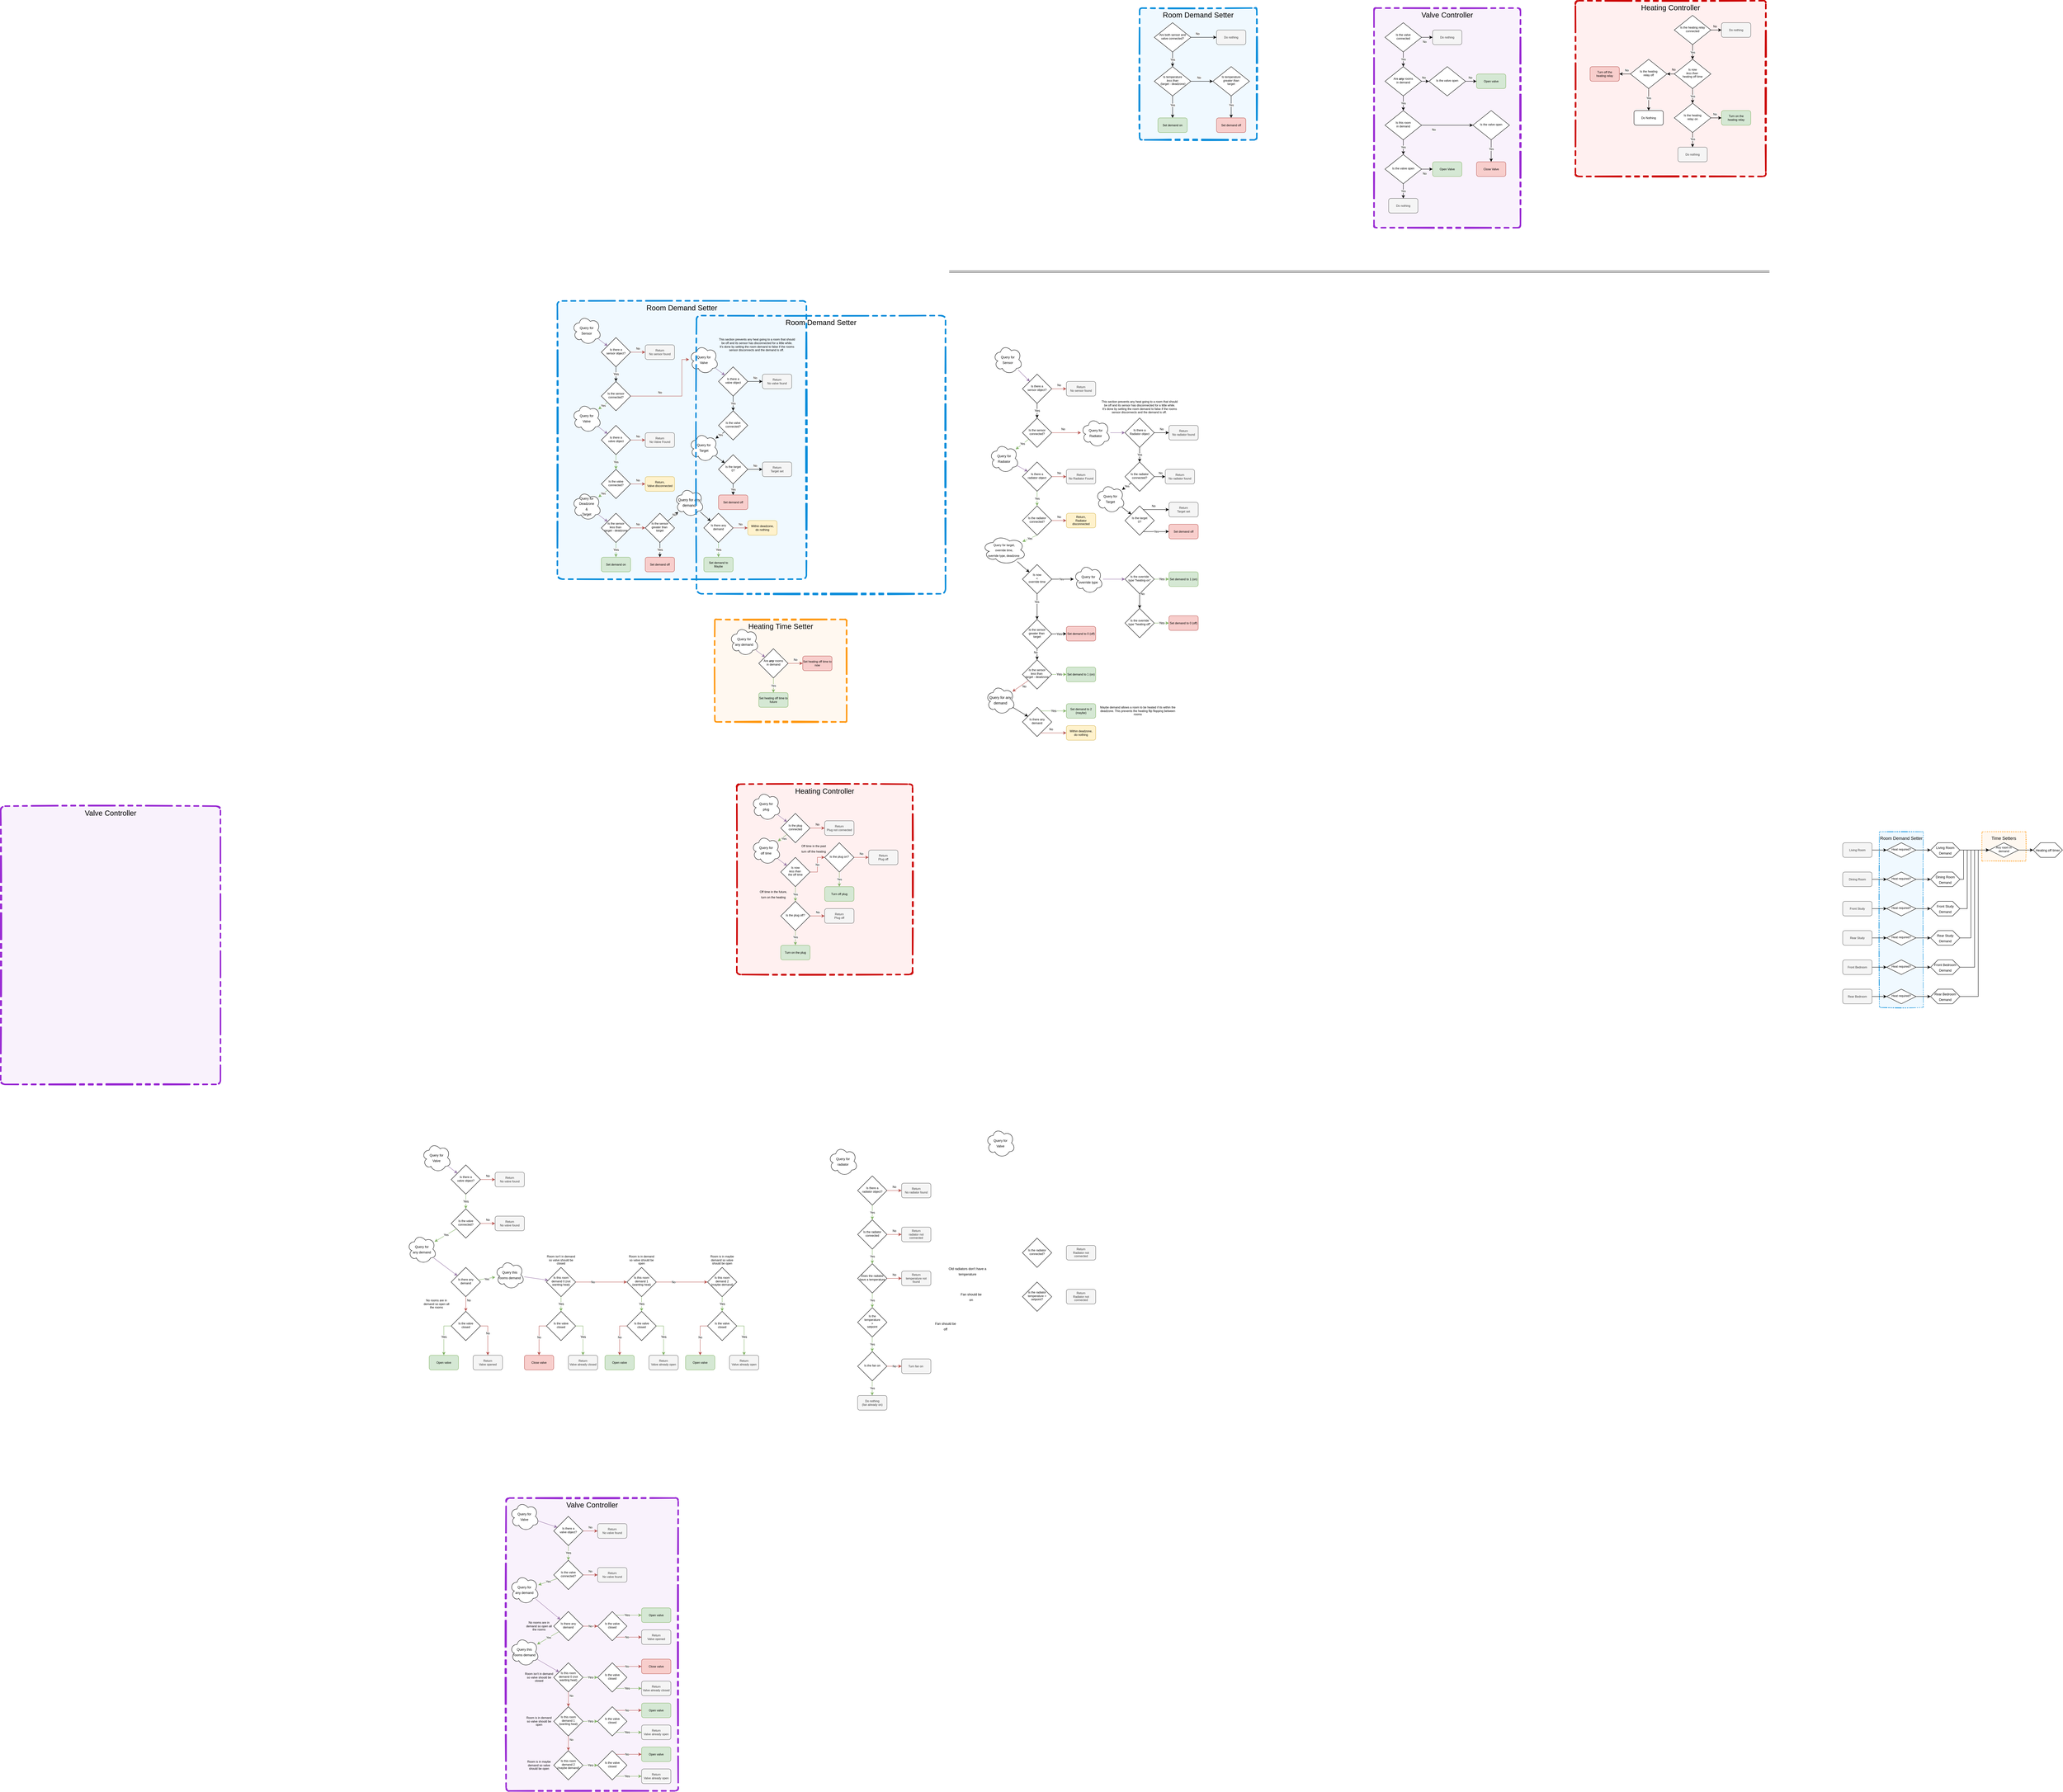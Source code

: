 <mxfile version="20.2.8" type="device"><diagram id="C5RBs43oDa-KdzZeNtuy" name="Page-1"><mxGraphModel dx="5584" dy="3080" grid="1" gridSize="10" guides="1" tooltips="1" connect="1" arrows="1" fold="1" page="0" pageScale="1" pageWidth="827" pageHeight="1169" math="0" shadow="0"><root><mxCell id="WIyWlLk6GJQsqaUBKTNV-0"/><mxCell id="WIyWlLk6GJQsqaUBKTNV-1" parent="WIyWlLk6GJQsqaUBKTNV-0"/><mxCell id="yOzyXZ0_LVfdvLyrjVTS-173" value="&lt;font style=&quot;font-size: 20px&quot;&gt;Valve Controller&lt;br&gt;&lt;/font&gt;" style="whiteSpace=wrap;html=1;rounded=1;arcSize=2;shadow=0;glass=0;dashed=1;comic=0;strokeColor=#992AD3;strokeWidth=4;fillColor=#F9F2FC;fontSize=16;align=center;labelPosition=center;verticalLabelPosition=middle;verticalAlign=top;fontStyle=0;horizontal=1;spacingLeft=0;connectable=0;container=1;collapsible=0;recursiveResize=0;dashPattern=3 3 3 3 3 3 18 3;sketch=1;fillStyle=solid;" parent="WIyWlLk6GJQsqaUBKTNV-1" vertex="1"><mxGeometry x="-2560" y="2480" width="470" height="800" as="geometry"/></mxCell><mxCell id="yOzyXZ0_LVfdvLyrjVTS-174" value="&lt;font style=&quot;font-size: 20px&quot;&gt;Valve Controller&lt;br&gt;&lt;/font&gt;" style="whiteSpace=wrap;html=1;rounded=1;arcSize=2;shadow=0;glass=0;dashed=1;comic=0;strokeColor=#992AD3;strokeWidth=4;fillColor=#F9F2FC;fontSize=16;align=center;labelPosition=center;verticalLabelPosition=middle;verticalAlign=top;fontStyle=0;horizontal=1;spacingLeft=0;connectable=0;container=1;collapsible=0;recursiveResize=0;dashPattern=3 3 3 3 3 3 18 3;sketch=1;fillStyle=solid;" parent="WIyWlLk6GJQsqaUBKTNV-1" vertex="1"><mxGeometry x="-3940" y="590" width="600" height="760" as="geometry"/></mxCell><mxCell id="yOzyXZ0_LVfdvLyrjVTS-175" value="&lt;font&gt;&lt;font style=&quot;font-size: 12px&quot;&gt;Time Setters&lt;/font&gt;&lt;br&gt;&lt;/font&gt;" style="whiteSpace=wrap;html=1;rounded=1;arcSize=2;shadow=0;glass=0;dashed=1;comic=0;strokeColor=#ff9914;strokeWidth=1;fillColor=#fff8f0;fontSize=16;align=center;labelPosition=center;verticalLabelPosition=middle;verticalAlign=top;fontStyle=0;horizontal=1;spacingLeft=0;connectable=0;container=1;collapsible=0;recursiveResize=0;sketch=1;fillStyle=solid;" parent="WIyWlLk6GJQsqaUBKTNV-1" vertex="1"><mxGeometry x="1470" y="660" width="120" height="80" as="geometry"/></mxCell><mxCell id="yOzyXZ0_LVfdvLyrjVTS-176" value="&lt;font style=&quot;font-size: 20px&quot;&gt;Heating Controller&lt;br&gt;&lt;/font&gt;" style="whiteSpace=wrap;html=1;rounded=1;arcSize=2;shadow=0;glass=0;dashed=1;comic=0;strokeColor=#c00;strokeWidth=4;fillColor=#fff0f0;fontSize=16;align=center;labelPosition=center;verticalLabelPosition=middle;verticalAlign=top;fontStyle=0;horizontal=1;spacingLeft=0;connectable=0;container=1;collapsible=0;recursiveResize=0;dashPattern=3 3 3 3 3 3 18 3;sketch=1;fillStyle=solid;" parent="WIyWlLk6GJQsqaUBKTNV-1" vertex="1"><mxGeometry x="360" y="-1610" width="520" height="480" as="geometry"/></mxCell><mxCell id="yOzyXZ0_LVfdvLyrjVTS-177" value="Is now&lt;br&gt;&lt;i&gt;less than&amp;nbsp;&lt;br&gt;&lt;/i&gt;heating off time" style="rhombus;whiteSpace=wrap;html=1;shadow=0;fontFamily=Helvetica;fontSize=8;align=center;strokeWidth=1;spacing=6;spacingTop=-4;" parent="WIyWlLk6GJQsqaUBKTNV-1" vertex="1"><mxGeometry x="630.0" y="-1450" width="100" height="80" as="geometry"/></mxCell><mxCell id="yOzyXZ0_LVfdvLyrjVTS-178" value="Turn on the &lt;br&gt;heating relay" style="rounded=1;whiteSpace=wrap;html=1;fontSize=8;glass=0;strokeWidth=1;shadow=0;fillColor=#d5e8d4;strokeColor=#82b366;" parent="WIyWlLk6GJQsqaUBKTNV-1" vertex="1"><mxGeometry x="758.93" y="-1310" width="80" height="40" as="geometry"/></mxCell><mxCell id="yOzyXZ0_LVfdvLyrjVTS-179" value="Turn off the &lt;br&gt;heating relay" style="rounded=1;whiteSpace=wrap;html=1;fontSize=8;glass=0;strokeWidth=1;shadow=0;fillColor=#f8cecc;strokeColor=#b85450;" parent="WIyWlLk6GJQsqaUBKTNV-1" vertex="1"><mxGeometry x="400" y="-1430" width="80" height="40" as="geometry"/></mxCell><mxCell id="yOzyXZ0_LVfdvLyrjVTS-180" value="" style="endArrow=classic;html=1;rounded=0;fontSize=8;" parent="WIyWlLk6GJQsqaUBKTNV-1" source="yOzyXZ0_LVfdvLyrjVTS-190" target="yOzyXZ0_LVfdvLyrjVTS-178" edge="1"><mxGeometry width="50" height="50" relative="1" as="geometry"><mxPoint x="620" y="-1340" as="sourcePoint"/><mxPoint x="430" y="-1280" as="targetPoint"/></mxGeometry></mxCell><mxCell id="yOzyXZ0_LVfdvLyrjVTS-181" value="No" style="edgeLabel;html=1;align=center;verticalAlign=middle;resizable=0;points=[];fontSize=8;" parent="yOzyXZ0_LVfdvLyrjVTS-180" vertex="1" connectable="0"><mxGeometry x="-0.276" y="-2" relative="1" as="geometry"><mxPoint y="-12" as="offset"/></mxGeometry></mxCell><mxCell id="yOzyXZ0_LVfdvLyrjVTS-182" value="" style="endArrow=classic;html=1;rounded=0;fontSize=8;" parent="WIyWlLk6GJQsqaUBKTNV-1" source="yOzyXZ0_LVfdvLyrjVTS-194" target="yOzyXZ0_LVfdvLyrjVTS-179" edge="1"><mxGeometry width="50" height="50" relative="1" as="geometry"><mxPoint x="1010" y="-1490" as="sourcePoint"/><mxPoint x="840" y="-1360" as="targetPoint"/></mxGeometry></mxCell><mxCell id="yOzyXZ0_LVfdvLyrjVTS-183" value="No" style="edgeLabel;html=1;align=center;verticalAlign=middle;resizable=0;points=[];fontSize=8;" parent="yOzyXZ0_LVfdvLyrjVTS-182" vertex="1" connectable="0"><mxGeometry x="-0.454" y="-1" relative="1" as="geometry"><mxPoint x="-2" y="-9" as="offset"/></mxGeometry></mxCell><mxCell id="yOzyXZ0_LVfdvLyrjVTS-184" value="Is the heating relay connected" style="rhombus;whiteSpace=wrap;html=1;shadow=0;fontFamily=Helvetica;fontSize=8;align=center;strokeWidth=1;spacing=6;spacingTop=-4;" parent="WIyWlLk6GJQsqaUBKTNV-1" vertex="1"><mxGeometry x="630.0" y="-1570" width="100" height="80" as="geometry"/></mxCell><mxCell id="yOzyXZ0_LVfdvLyrjVTS-185" value="Do nothing" style="rounded=1;whiteSpace=wrap;html=1;fontSize=8;glass=0;strokeWidth=1;shadow=0;fillColor=#f5f5f5;fontColor=#333333;strokeColor=#666666;" parent="WIyWlLk6GJQsqaUBKTNV-1" vertex="1"><mxGeometry x="758.93" y="-1550" width="80" height="40" as="geometry"/></mxCell><mxCell id="yOzyXZ0_LVfdvLyrjVTS-186" value="" style="endArrow=classic;html=1;rounded=0;fontSize=8;" parent="WIyWlLk6GJQsqaUBKTNV-1" source="yOzyXZ0_LVfdvLyrjVTS-184" target="yOzyXZ0_LVfdvLyrjVTS-185" edge="1"><mxGeometry width="50" height="50" relative="1" as="geometry"><mxPoint x="790" y="-1530" as="sourcePoint"/><mxPoint x="660" y="-1440" as="targetPoint"/></mxGeometry></mxCell><mxCell id="yOzyXZ0_LVfdvLyrjVTS-187" value="No" style="edgeLabel;html=1;align=center;verticalAlign=middle;resizable=0;points=[];fontSize=8;labelBackgroundColor=none;" parent="yOzyXZ0_LVfdvLyrjVTS-186" vertex="1" connectable="0"><mxGeometry x="-0.454" y="-1" relative="1" as="geometry"><mxPoint x="3" y="-11" as="offset"/></mxGeometry></mxCell><mxCell id="yOzyXZ0_LVfdvLyrjVTS-188" value="" style="endArrow=classic;html=1;rounded=0;fontSize=8;" parent="WIyWlLk6GJQsqaUBKTNV-1" source="yOzyXZ0_LVfdvLyrjVTS-184" target="yOzyXZ0_LVfdvLyrjVTS-177" edge="1"><mxGeometry width="50" height="50" relative="1" as="geometry"><mxPoint x="630.0" y="-1460" as="sourcePoint"/><mxPoint x="630.0" y="-1420" as="targetPoint"/></mxGeometry></mxCell><mxCell id="yOzyXZ0_LVfdvLyrjVTS-189" value="Yes" style="edgeLabel;html=1;align=center;verticalAlign=middle;resizable=0;points=[];fontSize=8;" parent="yOzyXZ0_LVfdvLyrjVTS-188" vertex="1" connectable="0"><mxGeometry x="-0.276" y="-2" relative="1" as="geometry"><mxPoint x="2" y="6" as="offset"/></mxGeometry></mxCell><mxCell id="yOzyXZ0_LVfdvLyrjVTS-190" value="Is the heating &lt;br&gt;relay on" style="rhombus;whiteSpace=wrap;html=1;shadow=0;fontFamily=Helvetica;fontSize=8;align=center;strokeWidth=1;spacing=6;spacingTop=-4;" parent="WIyWlLk6GJQsqaUBKTNV-1" vertex="1"><mxGeometry x="630.0" y="-1330" width="100" height="80" as="geometry"/></mxCell><mxCell id="yOzyXZ0_LVfdvLyrjVTS-191" value="" style="endArrow=classic;html=1;rounded=0;fontSize=8;" parent="WIyWlLk6GJQsqaUBKTNV-1" source="yOzyXZ0_LVfdvLyrjVTS-190" target="yOzyXZ0_LVfdvLyrjVTS-193" edge="1"><mxGeometry width="50" height="50" relative="1" as="geometry"><mxPoint x="820.0" y="-1260" as="sourcePoint"/><mxPoint x="820" y="-1220" as="targetPoint"/></mxGeometry></mxCell><mxCell id="yOzyXZ0_LVfdvLyrjVTS-192" value="Yes" style="edgeLabel;html=1;align=center;verticalAlign=middle;resizable=0;points=[];fontSize=8;" parent="yOzyXZ0_LVfdvLyrjVTS-191" vertex="1" connectable="0"><mxGeometry x="-0.276" y="-2" relative="1" as="geometry"><mxPoint x="2" y="3" as="offset"/></mxGeometry></mxCell><mxCell id="yOzyXZ0_LVfdvLyrjVTS-193" value="Do nothing" style="rounded=1;whiteSpace=wrap;html=1;fontSize=8;glass=0;strokeWidth=1;shadow=0;fillColor=#f5f5f5;fontColor=#333333;strokeColor=#666666;" parent="WIyWlLk6GJQsqaUBKTNV-1" vertex="1"><mxGeometry x="640" y="-1210" width="80" height="40" as="geometry"/></mxCell><mxCell id="yOzyXZ0_LVfdvLyrjVTS-194" value="Is the heating &lt;br&gt;relay off" style="rhombus;whiteSpace=wrap;html=1;shadow=0;fontFamily=Helvetica;fontSize=8;align=center;strokeWidth=1;spacing=6;spacingTop=-4;" parent="WIyWlLk6GJQsqaUBKTNV-1" vertex="1"><mxGeometry x="510" y="-1450" width="100" height="80" as="geometry"/></mxCell><mxCell id="yOzyXZ0_LVfdvLyrjVTS-195" value="" style="endArrow=classic;html=1;rounded=0;fontSize=8;" parent="WIyWlLk6GJQsqaUBKTNV-1" source="yOzyXZ0_LVfdvLyrjVTS-177" target="yOzyXZ0_LVfdvLyrjVTS-194" edge="1"><mxGeometry width="50" height="50" relative="1" as="geometry"><mxPoint x="768.93" y="-1460" as="sourcePoint"/><mxPoint x="800" y="-1460" as="targetPoint"/></mxGeometry></mxCell><mxCell id="yOzyXZ0_LVfdvLyrjVTS-196" value="No" style="edgeLabel;html=1;align=center;verticalAlign=middle;resizable=0;points=[];fontSize=8;labelBackgroundColor=none;" parent="yOzyXZ0_LVfdvLyrjVTS-195" vertex="1" connectable="0"><mxGeometry x="-0.454" y="-1" relative="1" as="geometry"><mxPoint x="3" y="-11" as="offset"/></mxGeometry></mxCell><mxCell id="yOzyXZ0_LVfdvLyrjVTS-197" value="Do Nothing" style="rounded=1;whiteSpace=wrap;html=1;fontSize=8;glass=0;strokeWidth=1;shadow=0;" parent="WIyWlLk6GJQsqaUBKTNV-1" vertex="1"><mxGeometry x="520" y="-1310" width="80" height="40" as="geometry"/></mxCell><mxCell id="yOzyXZ0_LVfdvLyrjVTS-198" value="" style="endArrow=classic;html=1;rounded=0;fontSize=8;" parent="WIyWlLk6GJQsqaUBKTNV-1" source="yOzyXZ0_LVfdvLyrjVTS-194" target="yOzyXZ0_LVfdvLyrjVTS-197" edge="1"><mxGeometry width="50" height="50" relative="1" as="geometry"><mxPoint x="510.0" y="-1380" as="sourcePoint"/><mxPoint x="451.07" y="-1380" as="targetPoint"/></mxGeometry></mxCell><mxCell id="yOzyXZ0_LVfdvLyrjVTS-199" value="Yes" style="edgeLabel;html=1;align=center;verticalAlign=middle;resizable=0;points=[];fontSize=8;" parent="yOzyXZ0_LVfdvLyrjVTS-198" vertex="1" connectable="0"><mxGeometry x="-0.454" y="-1" relative="1" as="geometry"><mxPoint x="1" y="9" as="offset"/></mxGeometry></mxCell><mxCell id="yOzyXZ0_LVfdvLyrjVTS-200" value="" style="endArrow=classic;html=1;rounded=0;fontSize=8;" parent="WIyWlLk6GJQsqaUBKTNV-1" source="yOzyXZ0_LVfdvLyrjVTS-177" target="yOzyXZ0_LVfdvLyrjVTS-190" edge="1"><mxGeometry width="50" height="50" relative="1" as="geometry"><mxPoint x="718.93" y="-1250" as="sourcePoint"/><mxPoint x="728.93" y="-1310" as="targetPoint"/></mxGeometry></mxCell><mxCell id="yOzyXZ0_LVfdvLyrjVTS-201" value="Yes" style="edgeLabel;html=1;align=center;verticalAlign=middle;resizable=0;points=[];fontSize=8;" parent="yOzyXZ0_LVfdvLyrjVTS-200" vertex="1" connectable="0"><mxGeometry x="-0.276" y="-2" relative="1" as="geometry"><mxPoint x="2" y="6" as="offset"/></mxGeometry></mxCell><mxCell id="yOzyXZ0_LVfdvLyrjVTS-202" value="&lt;font&gt;&lt;font style=&quot;font-size: 12px&quot;&gt;Room Demand Setter&lt;/font&gt;&lt;br&gt;&lt;/font&gt;" style="whiteSpace=wrap;html=1;rounded=1;arcSize=2;shadow=0;glass=0;dashed=1;comic=0;strokeColor=#078DDB;strokeWidth=1;fillColor=#f0f9ff;fontSize=16;align=center;labelPosition=center;verticalLabelPosition=middle;verticalAlign=top;fontStyle=0;horizontal=1;spacingLeft=0;connectable=0;container=1;collapsible=0;recursiveResize=0;dashPattern=3 3 3 3 3 3 18 3;sketch=1;fillStyle=solid;" parent="WIyWlLk6GJQsqaUBKTNV-1" vertex="1"><mxGeometry x="1190" y="660" width="120" height="480" as="geometry"/></mxCell><mxCell id="yOzyXZ0_LVfdvLyrjVTS-203" value="" style="edgeStyle=orthogonalEdgeStyle;rounded=0;orthogonalLoop=1;jettySize=auto;html=1;fontSize=9;" parent="WIyWlLk6GJQsqaUBKTNV-1" source="yOzyXZ0_LVfdvLyrjVTS-204" target="yOzyXZ0_LVfdvLyrjVTS-217" edge="1"><mxGeometry relative="1" as="geometry"/></mxCell><mxCell id="yOzyXZ0_LVfdvLyrjVTS-204" value="Living Room" style="rounded=1;whiteSpace=wrap;html=1;fontSize=8;glass=0;strokeWidth=1;shadow=0;fillColor=#f5f5f5;fontColor=#333333;strokeColor=#666666;" parent="WIyWlLk6GJQsqaUBKTNV-1" vertex="1"><mxGeometry x="1090" y="690" width="80" height="40" as="geometry"/></mxCell><mxCell id="yOzyXZ0_LVfdvLyrjVTS-205" value="" style="edgeStyle=orthogonalEdgeStyle;rounded=0;orthogonalLoop=1;jettySize=auto;html=1;fontSize=9;" parent="WIyWlLk6GJQsqaUBKTNV-1" source="yOzyXZ0_LVfdvLyrjVTS-206" target="yOzyXZ0_LVfdvLyrjVTS-220" edge="1"><mxGeometry relative="1" as="geometry"/></mxCell><mxCell id="yOzyXZ0_LVfdvLyrjVTS-206" value="Dining Room" style="rounded=1;whiteSpace=wrap;html=1;fontSize=8;glass=0;strokeWidth=1;shadow=0;fillColor=#f5f5f5;fontColor=#333333;strokeColor=#666666;" parent="WIyWlLk6GJQsqaUBKTNV-1" vertex="1"><mxGeometry x="1090" y="770" width="80" height="40" as="geometry"/></mxCell><mxCell id="yOzyXZ0_LVfdvLyrjVTS-207" value="" style="edgeStyle=orthogonalEdgeStyle;rounded=0;orthogonalLoop=1;jettySize=auto;html=1;fontSize=9;" parent="WIyWlLk6GJQsqaUBKTNV-1" source="yOzyXZ0_LVfdvLyrjVTS-208" target="yOzyXZ0_LVfdvLyrjVTS-223" edge="1"><mxGeometry relative="1" as="geometry"/></mxCell><mxCell id="yOzyXZ0_LVfdvLyrjVTS-208" value="Front Study" style="rounded=1;whiteSpace=wrap;html=1;fontSize=8;glass=0;strokeWidth=1;shadow=0;fillColor=#f5f5f5;fontColor=#333333;strokeColor=#666666;" parent="WIyWlLk6GJQsqaUBKTNV-1" vertex="1"><mxGeometry x="1090" y="850" width="80" height="40" as="geometry"/></mxCell><mxCell id="yOzyXZ0_LVfdvLyrjVTS-209" value="" style="edgeStyle=orthogonalEdgeStyle;rounded=0;orthogonalLoop=1;jettySize=auto;html=1;fontSize=9;" parent="WIyWlLk6GJQsqaUBKTNV-1" source="yOzyXZ0_LVfdvLyrjVTS-210" target="yOzyXZ0_LVfdvLyrjVTS-226" edge="1"><mxGeometry relative="1" as="geometry"/></mxCell><mxCell id="yOzyXZ0_LVfdvLyrjVTS-210" value="Rear Study" style="rounded=1;whiteSpace=wrap;html=1;fontSize=8;glass=0;strokeWidth=1;shadow=0;fillColor=#f5f5f5;fontColor=#333333;strokeColor=#666666;" parent="WIyWlLk6GJQsqaUBKTNV-1" vertex="1"><mxGeometry x="1090" y="930" width="80" height="40" as="geometry"/></mxCell><mxCell id="yOzyXZ0_LVfdvLyrjVTS-211" value="" style="edgeStyle=orthogonalEdgeStyle;rounded=0;orthogonalLoop=1;jettySize=auto;html=1;fontSize=9;" parent="WIyWlLk6GJQsqaUBKTNV-1" source="yOzyXZ0_LVfdvLyrjVTS-212" target="yOzyXZ0_LVfdvLyrjVTS-229" edge="1"><mxGeometry relative="1" as="geometry"/></mxCell><mxCell id="yOzyXZ0_LVfdvLyrjVTS-212" value="Front Bedroom" style="rounded=1;whiteSpace=wrap;html=1;fontSize=8;glass=0;strokeWidth=1;shadow=0;fillColor=#f5f5f5;fontColor=#333333;strokeColor=#666666;" parent="WIyWlLk6GJQsqaUBKTNV-1" vertex="1"><mxGeometry x="1090" y="1010" width="80" height="40" as="geometry"/></mxCell><mxCell id="yOzyXZ0_LVfdvLyrjVTS-213" value="" style="edgeStyle=orthogonalEdgeStyle;rounded=0;orthogonalLoop=1;jettySize=auto;html=1;fontSize=9;" parent="WIyWlLk6GJQsqaUBKTNV-1" source="yOzyXZ0_LVfdvLyrjVTS-214" target="yOzyXZ0_LVfdvLyrjVTS-232" edge="1"><mxGeometry relative="1" as="geometry"/></mxCell><mxCell id="yOzyXZ0_LVfdvLyrjVTS-214" value="Rear Bedroom" style="rounded=1;whiteSpace=wrap;html=1;fontSize=8;glass=0;strokeWidth=1;shadow=0;fillColor=#f5f5f5;fontColor=#333333;strokeColor=#666666;" parent="WIyWlLk6GJQsqaUBKTNV-1" vertex="1"><mxGeometry x="1090" y="1090" width="80" height="40" as="geometry"/></mxCell><mxCell id="yOzyXZ0_LVfdvLyrjVTS-215" value="&lt;font style=&quot;font-size: 9px&quot;&gt;Living Room Demand&lt;/font&gt;" style="shape=hexagon;perimeter=hexagonPerimeter2;whiteSpace=wrap;html=1;fixedSize=1;" parent="WIyWlLk6GJQsqaUBKTNV-1" vertex="1"><mxGeometry x="1330" y="690" width="80" height="40" as="geometry"/></mxCell><mxCell id="yOzyXZ0_LVfdvLyrjVTS-216" value="" style="edgeStyle=orthogonalEdgeStyle;rounded=0;orthogonalLoop=1;jettySize=auto;html=1;fontSize=9;" parent="WIyWlLk6GJQsqaUBKTNV-1" source="yOzyXZ0_LVfdvLyrjVTS-217" target="yOzyXZ0_LVfdvLyrjVTS-215" edge="1"><mxGeometry relative="1" as="geometry"/></mxCell><mxCell id="yOzyXZ0_LVfdvLyrjVTS-217" value="Heat required?" style="rhombus;whiteSpace=wrap;html=1;shadow=0;fontFamily=Helvetica;fontSize=8;align=center;strokeWidth=1;spacing=6;spacingTop=-4;" parent="WIyWlLk6GJQsqaUBKTNV-1" vertex="1"><mxGeometry x="1210" y="690" width="80" height="40" as="geometry"/></mxCell><mxCell id="yOzyXZ0_LVfdvLyrjVTS-218" value="&lt;font style=&quot;font-size: 9px&quot;&gt;Dining Room Demand&lt;/font&gt;" style="shape=hexagon;perimeter=hexagonPerimeter2;whiteSpace=wrap;html=1;fixedSize=1;" parent="WIyWlLk6GJQsqaUBKTNV-1" vertex="1"><mxGeometry x="1330" y="770" width="80" height="40" as="geometry"/></mxCell><mxCell id="yOzyXZ0_LVfdvLyrjVTS-219" value="" style="edgeStyle=orthogonalEdgeStyle;rounded=0;orthogonalLoop=1;jettySize=auto;html=1;fontSize=9;" parent="WIyWlLk6GJQsqaUBKTNV-1" source="yOzyXZ0_LVfdvLyrjVTS-220" target="yOzyXZ0_LVfdvLyrjVTS-218" edge="1"><mxGeometry relative="1" as="geometry"/></mxCell><mxCell id="yOzyXZ0_LVfdvLyrjVTS-220" value="Heat required?" style="rhombus;whiteSpace=wrap;html=1;shadow=0;fontFamily=Helvetica;fontSize=8;align=center;strokeWidth=1;spacing=6;spacingTop=-4;" parent="WIyWlLk6GJQsqaUBKTNV-1" vertex="1"><mxGeometry x="1210" y="770" width="80" height="40" as="geometry"/></mxCell><mxCell id="yOzyXZ0_LVfdvLyrjVTS-221" value="&lt;font style=&quot;font-size: 9px&quot;&gt;Front Study Demand&lt;/font&gt;" style="shape=hexagon;perimeter=hexagonPerimeter2;whiteSpace=wrap;html=1;fixedSize=1;" parent="WIyWlLk6GJQsqaUBKTNV-1" vertex="1"><mxGeometry x="1330" y="850" width="80" height="40" as="geometry"/></mxCell><mxCell id="yOzyXZ0_LVfdvLyrjVTS-222" value="" style="edgeStyle=orthogonalEdgeStyle;rounded=0;orthogonalLoop=1;jettySize=auto;html=1;fontSize=9;" parent="WIyWlLk6GJQsqaUBKTNV-1" source="yOzyXZ0_LVfdvLyrjVTS-223" target="yOzyXZ0_LVfdvLyrjVTS-221" edge="1"><mxGeometry relative="1" as="geometry"/></mxCell><mxCell id="yOzyXZ0_LVfdvLyrjVTS-223" value="Heat required?" style="rhombus;whiteSpace=wrap;html=1;shadow=0;fontFamily=Helvetica;fontSize=8;align=center;strokeWidth=1;spacing=6;spacingTop=-4;" parent="WIyWlLk6GJQsqaUBKTNV-1" vertex="1"><mxGeometry x="1210" y="850" width="80" height="40" as="geometry"/></mxCell><mxCell id="yOzyXZ0_LVfdvLyrjVTS-224" value="&lt;font style=&quot;font-size: 9px&quot;&gt;Rear Study Demand&lt;/font&gt;" style="shape=hexagon;perimeter=hexagonPerimeter2;whiteSpace=wrap;html=1;fixedSize=1;" parent="WIyWlLk6GJQsqaUBKTNV-1" vertex="1"><mxGeometry x="1330" y="930" width="80" height="40" as="geometry"/></mxCell><mxCell id="yOzyXZ0_LVfdvLyrjVTS-225" value="" style="edgeStyle=orthogonalEdgeStyle;rounded=0;orthogonalLoop=1;jettySize=auto;html=1;fontSize=9;" parent="WIyWlLk6GJQsqaUBKTNV-1" source="yOzyXZ0_LVfdvLyrjVTS-226" target="yOzyXZ0_LVfdvLyrjVTS-224" edge="1"><mxGeometry relative="1" as="geometry"/></mxCell><mxCell id="yOzyXZ0_LVfdvLyrjVTS-226" value="Heat required?" style="rhombus;whiteSpace=wrap;html=1;shadow=0;fontFamily=Helvetica;fontSize=8;align=center;strokeWidth=1;spacing=6;spacingTop=-4;" parent="WIyWlLk6GJQsqaUBKTNV-1" vertex="1"><mxGeometry x="1210" y="930" width="80" height="40" as="geometry"/></mxCell><mxCell id="yOzyXZ0_LVfdvLyrjVTS-227" value="&lt;font style=&quot;font-size: 9px&quot;&gt;Front Bedroom Demand&lt;/font&gt;" style="shape=hexagon;perimeter=hexagonPerimeter2;whiteSpace=wrap;html=1;fixedSize=1;" parent="WIyWlLk6GJQsqaUBKTNV-1" vertex="1"><mxGeometry x="1330" y="1010" width="80" height="40" as="geometry"/></mxCell><mxCell id="yOzyXZ0_LVfdvLyrjVTS-228" value="" style="edgeStyle=orthogonalEdgeStyle;rounded=0;orthogonalLoop=1;jettySize=auto;html=1;fontSize=9;" parent="WIyWlLk6GJQsqaUBKTNV-1" source="yOzyXZ0_LVfdvLyrjVTS-229" target="yOzyXZ0_LVfdvLyrjVTS-227" edge="1"><mxGeometry relative="1" as="geometry"/></mxCell><mxCell id="yOzyXZ0_LVfdvLyrjVTS-229" value="Heat required?" style="rhombus;whiteSpace=wrap;html=1;shadow=0;fontFamily=Helvetica;fontSize=8;align=center;strokeWidth=1;spacing=6;spacingTop=-4;" parent="WIyWlLk6GJQsqaUBKTNV-1" vertex="1"><mxGeometry x="1210" y="1010" width="80" height="40" as="geometry"/></mxCell><mxCell id="yOzyXZ0_LVfdvLyrjVTS-230" value="&lt;font style=&quot;font-size: 9px&quot;&gt;Rear Bedroom Demand&lt;/font&gt;" style="shape=hexagon;perimeter=hexagonPerimeter2;whiteSpace=wrap;html=1;fixedSize=1;" parent="WIyWlLk6GJQsqaUBKTNV-1" vertex="1"><mxGeometry x="1330" y="1090" width="80" height="40" as="geometry"/></mxCell><mxCell id="yOzyXZ0_LVfdvLyrjVTS-231" value="" style="edgeStyle=orthogonalEdgeStyle;rounded=0;orthogonalLoop=1;jettySize=auto;html=1;fontSize=9;" parent="WIyWlLk6GJQsqaUBKTNV-1" source="yOzyXZ0_LVfdvLyrjVTS-232" target="yOzyXZ0_LVfdvLyrjVTS-230" edge="1"><mxGeometry relative="1" as="geometry"/></mxCell><mxCell id="yOzyXZ0_LVfdvLyrjVTS-232" value="Heat required?" style="rhombus;whiteSpace=wrap;html=1;shadow=0;fontFamily=Helvetica;fontSize=8;align=center;strokeWidth=1;spacing=6;spacingTop=-4;" parent="WIyWlLk6GJQsqaUBKTNV-1" vertex="1"><mxGeometry x="1210" y="1090" width="80" height="40" as="geometry"/></mxCell><mxCell id="yOzyXZ0_LVfdvLyrjVTS-233" value="" style="edgeStyle=orthogonalEdgeStyle;rounded=0;orthogonalLoop=1;jettySize=auto;html=1;fontSize=12;" parent="WIyWlLk6GJQsqaUBKTNV-1" source="yOzyXZ0_LVfdvLyrjVTS-234" target="yOzyXZ0_LVfdvLyrjVTS-241" edge="1"><mxGeometry relative="1" as="geometry"/></mxCell><mxCell id="yOzyXZ0_LVfdvLyrjVTS-234" value="Any room in demand" style="rhombus;whiteSpace=wrap;html=1;shadow=0;fontFamily=Helvetica;fontSize=8;align=center;strokeWidth=1;spacing=6;spacingTop=-4;" parent="WIyWlLk6GJQsqaUBKTNV-1" vertex="1"><mxGeometry x="1490" y="690" width="80" height="40" as="geometry"/></mxCell><mxCell id="yOzyXZ0_LVfdvLyrjVTS-235" value="" style="endArrow=classic;html=1;rounded=0;fontSize=9;" parent="WIyWlLk6GJQsqaUBKTNV-1" source="yOzyXZ0_LVfdvLyrjVTS-215" target="yOzyXZ0_LVfdvLyrjVTS-234" edge="1"><mxGeometry width="50" height="50" relative="1" as="geometry"><mxPoint x="1490" y="780" as="sourcePoint"/><mxPoint x="1540" y="730" as="targetPoint"/></mxGeometry></mxCell><mxCell id="yOzyXZ0_LVfdvLyrjVTS-236" value="" style="endArrow=classic;html=1;rounded=0;fontSize=9;" parent="WIyWlLk6GJQsqaUBKTNV-1" source="yOzyXZ0_LVfdvLyrjVTS-218" target="yOzyXZ0_LVfdvLyrjVTS-234" edge="1"><mxGeometry width="50" height="50" relative="1" as="geometry"><mxPoint x="1420" y="720" as="sourcePoint"/><mxPoint x="1620" y="720" as="targetPoint"/><Array as="points"><mxPoint x="1420" y="790"/><mxPoint x="1420" y="710"/></Array></mxGeometry></mxCell><mxCell id="yOzyXZ0_LVfdvLyrjVTS-237" value="" style="endArrow=classic;html=1;rounded=0;fontSize=9;" parent="WIyWlLk6GJQsqaUBKTNV-1" source="yOzyXZ0_LVfdvLyrjVTS-221" target="yOzyXZ0_LVfdvLyrjVTS-234" edge="1"><mxGeometry width="50" height="50" relative="1" as="geometry"><mxPoint x="1411.111" y="791.111" as="sourcePoint"/><mxPoint x="1634.545" y="727.273" as="targetPoint"/><Array as="points"><mxPoint x="1430" y="870"/><mxPoint x="1430" y="710"/></Array></mxGeometry></mxCell><mxCell id="yOzyXZ0_LVfdvLyrjVTS-238" value="" style="endArrow=classic;html=1;rounded=0;fontSize=9;" parent="WIyWlLk6GJQsqaUBKTNV-1" source="yOzyXZ0_LVfdvLyrjVTS-224" target="yOzyXZ0_LVfdvLyrjVTS-234" edge="1"><mxGeometry width="50" height="50" relative="1" as="geometry"><mxPoint x="1405.455" y="865.455" as="sourcePoint"/><mxPoint x="1641.333" y="730.667" as="targetPoint"/><Array as="points"><mxPoint x="1440" y="950"/><mxPoint x="1440" y="710"/></Array></mxGeometry></mxCell><mxCell id="yOzyXZ0_LVfdvLyrjVTS-239" value="" style="endArrow=classic;html=1;rounded=0;fontSize=9;" parent="WIyWlLk6GJQsqaUBKTNV-1" source="yOzyXZ0_LVfdvLyrjVTS-227" target="yOzyXZ0_LVfdvLyrjVTS-234" edge="1"><mxGeometry width="50" height="50" relative="1" as="geometry"><mxPoint x="1401.538" y="941.538" as="sourcePoint"/><mxPoint x="1645.263" y="732.632" as="targetPoint"/><Array as="points"><mxPoint x="1450" y="1030"/><mxPoint x="1450" y="710"/></Array></mxGeometry></mxCell><mxCell id="yOzyXZ0_LVfdvLyrjVTS-240" value="" style="endArrow=classic;html=1;rounded=0;fontSize=9;" parent="WIyWlLk6GJQsqaUBKTNV-1" source="yOzyXZ0_LVfdvLyrjVTS-230" target="yOzyXZ0_LVfdvLyrjVTS-234" edge="1"><mxGeometry width="50" height="50" relative="1" as="geometry"><mxPoint x="1397.5" y="1020" as="sourcePoint"/><mxPoint x="1647.826" y="733.913" as="targetPoint"/><Array as="points"><mxPoint x="1460" y="1110"/><mxPoint x="1460" y="710"/></Array></mxGeometry></mxCell><mxCell id="yOzyXZ0_LVfdvLyrjVTS-241" value="&lt;font style=&quot;font-size: 9px&quot;&gt;Heating off timer&lt;/font&gt;" style="shape=hexagon;perimeter=hexagonPerimeter2;whiteSpace=wrap;html=1;fixedSize=1;" parent="WIyWlLk6GJQsqaUBKTNV-1" vertex="1"><mxGeometry x="1610" y="690" width="80" height="40" as="geometry"/></mxCell><mxCell id="yOzyXZ0_LVfdvLyrjVTS-242" value="" style="group" parent="WIyWlLk6GJQsqaUBKTNV-1" vertex="1" connectable="0"><mxGeometry x="-830" y="-1590" width="320" height="360" as="geometry"/></mxCell><mxCell id="yOzyXZ0_LVfdvLyrjVTS-243" value="&lt;font style=&quot;font-size: 20px&quot;&gt;Room Demand Setter&lt;br&gt;&lt;/font&gt;" style="whiteSpace=wrap;html=1;rounded=1;arcSize=2;shadow=0;glass=0;dashed=1;comic=0;strokeColor=#078DDB;strokeWidth=4;fillColor=#f0f9ff;fontSize=16;align=center;labelPosition=center;verticalLabelPosition=middle;verticalAlign=top;fontStyle=0;horizontal=1;spacingLeft=0;connectable=0;container=0;collapsible=0;recursiveResize=0;dashPattern=3 3 3 3 3 3 18 3;sketch=1;fillStyle=solid;" parent="yOzyXZ0_LVfdvLyrjVTS-242" vertex="1"><mxGeometry width="320" height="360" as="geometry"/></mxCell><mxCell id="yOzyXZ0_LVfdvLyrjVTS-244" value="Are both sensor and valve connected?" style="rhombus;whiteSpace=wrap;html=1;shadow=0;fontFamily=Helvetica;fontSize=8;align=center;strokeWidth=1;spacing=6;spacingTop=-4;" parent="yOzyXZ0_LVfdvLyrjVTS-242" vertex="1"><mxGeometry x="40" y="40" width="100" height="80" as="geometry"/></mxCell><mxCell id="yOzyXZ0_LVfdvLyrjVTS-245" value="Is temperature &lt;br&gt;&lt;i&gt;less than&lt;/i&gt;&lt;br&gt;&amp;nbsp;(target - deadzone)" style="rhombus;whiteSpace=wrap;html=1;shadow=0;fontFamily=Helvetica;fontSize=8;align=center;strokeWidth=1;spacing=6;spacingTop=-4;" parent="yOzyXZ0_LVfdvLyrjVTS-242" vertex="1"><mxGeometry x="40" y="160" width="100" height="80" as="geometry"/></mxCell><mxCell id="yOzyXZ0_LVfdvLyrjVTS-246" value="" style="endArrow=classic;html=1;rounded=0;fontSize=8;exitX=0.5;exitY=1;exitDx=0;exitDy=0;entryX=0.5;entryY=0;entryDx=0;entryDy=0;" parent="yOzyXZ0_LVfdvLyrjVTS-242" source="yOzyXZ0_LVfdvLyrjVTS-244" target="yOzyXZ0_LVfdvLyrjVTS-245" edge="1"><mxGeometry width="50" height="50" relative="1" as="geometry"><mxPoint x="-100" y="250" as="sourcePoint"/><mxPoint x="-50" y="200" as="targetPoint"/></mxGeometry></mxCell><mxCell id="yOzyXZ0_LVfdvLyrjVTS-247" value="Yes" style="edgeLabel;html=1;align=center;verticalAlign=middle;resizable=0;points=[];fontSize=8;" parent="yOzyXZ0_LVfdvLyrjVTS-246" vertex="1" connectable="0"><mxGeometry x="-0.276" y="-2" relative="1" as="geometry"><mxPoint x="2" y="6" as="offset"/></mxGeometry></mxCell><mxCell id="yOzyXZ0_LVfdvLyrjVTS-248" value="Do nothing" style="rounded=1;whiteSpace=wrap;html=1;fontSize=8;glass=0;strokeWidth=1;shadow=0;fillColor=#f5f5f5;fontColor=#333333;strokeColor=#666666;" parent="yOzyXZ0_LVfdvLyrjVTS-242" vertex="1"><mxGeometry x="210" y="60" width="80" height="40" as="geometry"/></mxCell><mxCell id="yOzyXZ0_LVfdvLyrjVTS-249" value="" style="endArrow=classic;html=1;rounded=0;fontSize=8;" parent="yOzyXZ0_LVfdvLyrjVTS-242" source="yOzyXZ0_LVfdvLyrjVTS-244" target="yOzyXZ0_LVfdvLyrjVTS-248" edge="1"><mxGeometry width="50" height="50" relative="1" as="geometry"><mxPoint x="-40" y="220" as="sourcePoint"/><mxPoint x="10" y="170" as="targetPoint"/></mxGeometry></mxCell><mxCell id="yOzyXZ0_LVfdvLyrjVTS-250" value="No" style="edgeLabel;html=1;align=center;verticalAlign=middle;resizable=0;points=[];fontSize=8;" parent="yOzyXZ0_LVfdvLyrjVTS-249" vertex="1" connectable="0"><mxGeometry x="-0.454" y="-1" relative="1" as="geometry"><mxPoint x="-1" y="-11" as="offset"/></mxGeometry></mxCell><mxCell id="yOzyXZ0_LVfdvLyrjVTS-251" value="Is temperature &lt;br&gt;&lt;div&gt;&lt;span&gt;&lt;i&gt;greater than&lt;/i&gt;&lt;/span&gt;&lt;/div&gt;target" style="rhombus;whiteSpace=wrap;html=1;shadow=0;fontFamily=Helvetica;fontSize=8;align=center;strokeWidth=1;spacing=6;spacingTop=-4;" parent="yOzyXZ0_LVfdvLyrjVTS-242" vertex="1"><mxGeometry x="200" y="160" width="100" height="80" as="geometry"/></mxCell><mxCell id="yOzyXZ0_LVfdvLyrjVTS-252" value="" style="endArrow=classic;html=1;rounded=0;fontSize=8;" parent="yOzyXZ0_LVfdvLyrjVTS-242" source="yOzyXZ0_LVfdvLyrjVTS-245" target="yOzyXZ0_LVfdvLyrjVTS-251" edge="1"><mxGeometry width="50" height="50" relative="1" as="geometry"><mxPoint x="-40" y="300" as="sourcePoint"/><mxPoint x="10" y="250" as="targetPoint"/></mxGeometry></mxCell><mxCell id="yOzyXZ0_LVfdvLyrjVTS-253" value="No" style="edgeLabel;html=1;align=center;verticalAlign=middle;resizable=0;points=[];fontSize=8;" parent="yOzyXZ0_LVfdvLyrjVTS-252" vertex="1" connectable="0"><mxGeometry x="-0.252" y="-3" relative="1" as="geometry"><mxPoint x="-1" y="-13" as="offset"/></mxGeometry></mxCell><mxCell id="yOzyXZ0_LVfdvLyrjVTS-254" value="" style="endArrow=classic;html=1;rounded=0;fontSize=8;" parent="yOzyXZ0_LVfdvLyrjVTS-242" source="yOzyXZ0_LVfdvLyrjVTS-251" target="yOzyXZ0_LVfdvLyrjVTS-256" edge="1"><mxGeometry width="50" height="50" relative="1" as="geometry"><mxPoint x="180" y="310" as="sourcePoint"/><mxPoint x="210" y="310" as="targetPoint"/></mxGeometry></mxCell><mxCell id="yOzyXZ0_LVfdvLyrjVTS-255" value="Yes" style="edgeLabel;html=1;align=center;verticalAlign=middle;resizable=0;points=[];fontSize=8;" parent="yOzyXZ0_LVfdvLyrjVTS-254" vertex="1" connectable="0"><mxGeometry x="-0.549" y="-1" relative="1" as="geometry"><mxPoint x="1" y="11" as="offset"/></mxGeometry></mxCell><mxCell id="yOzyXZ0_LVfdvLyrjVTS-256" value="Set demand off" style="rounded=1;whiteSpace=wrap;html=1;fontSize=8;glass=0;strokeWidth=1;shadow=0;fillColor=#f8cecc;strokeColor=#b85450;" parent="yOzyXZ0_LVfdvLyrjVTS-242" vertex="1"><mxGeometry x="210" y="300" width="80" height="40" as="geometry"/></mxCell><mxCell id="yOzyXZ0_LVfdvLyrjVTS-257" value="" style="endArrow=classic;html=1;rounded=0;fontSize=8;" parent="yOzyXZ0_LVfdvLyrjVTS-242" source="yOzyXZ0_LVfdvLyrjVTS-245" target="yOzyXZ0_LVfdvLyrjVTS-259" edge="1"><mxGeometry width="50" height="50" relative="1" as="geometry"><mxPoint x="90" y="360" as="sourcePoint"/><mxPoint x="140" y="400" as="targetPoint"/></mxGeometry></mxCell><mxCell id="yOzyXZ0_LVfdvLyrjVTS-258" value="Yes" style="edgeLabel;html=1;align=center;verticalAlign=middle;resizable=0;points=[];fontSize=8;" parent="yOzyXZ0_LVfdvLyrjVTS-257" vertex="1" connectable="0"><mxGeometry x="-0.549" y="-1" relative="1" as="geometry"><mxPoint x="1" y="11" as="offset"/></mxGeometry></mxCell><mxCell id="yOzyXZ0_LVfdvLyrjVTS-259" value="Set demand on" style="rounded=1;whiteSpace=wrap;html=1;fontSize=8;glass=0;strokeWidth=1;shadow=0;fillColor=#d5e8d4;strokeColor=#82b366;" parent="yOzyXZ0_LVfdvLyrjVTS-242" vertex="1"><mxGeometry x="50" y="300" width="80" height="40" as="geometry"/></mxCell><mxCell id="yOzyXZ0_LVfdvLyrjVTS-260" value="" style="group" parent="WIyWlLk6GJQsqaUBKTNV-1" vertex="1" connectable="0"><mxGeometry x="-190" y="-1590" width="400" height="600" as="geometry"/></mxCell><mxCell id="yOzyXZ0_LVfdvLyrjVTS-261" value="&lt;font style=&quot;font-size: 20px&quot;&gt;Valve Controller&lt;br&gt;&lt;/font&gt;" style="whiteSpace=wrap;html=1;rounded=1;arcSize=2;shadow=0;glass=0;dashed=1;comic=0;strokeColor=#992AD3;strokeWidth=4;fillColor=#F9F2FC;fontSize=16;align=center;labelPosition=center;verticalLabelPosition=middle;verticalAlign=top;fontStyle=0;horizontal=1;spacingLeft=0;connectable=0;container=1;collapsible=0;recursiveResize=0;dashPattern=3 3 3 3 3 3 18 3;sketch=1;fillStyle=solid;" parent="yOzyXZ0_LVfdvLyrjVTS-260" vertex="1"><mxGeometry width="400" height="600" as="geometry"/></mxCell><mxCell id="yOzyXZ0_LVfdvLyrjVTS-262" value="Is the valve &lt;br&gt;connected" style="rhombus;whiteSpace=wrap;html=1;shadow=0;fontFamily=Helvetica;fontSize=8;align=center;strokeWidth=1;spacing=6;spacingTop=-4;verticalAlign=middle;" parent="yOzyXZ0_LVfdvLyrjVTS-260" vertex="1"><mxGeometry x="30" y="40" width="100" height="80" as="geometry"/></mxCell><mxCell id="yOzyXZ0_LVfdvLyrjVTS-263" value="Do nothing" style="rounded=1;whiteSpace=wrap;html=1;fontSize=8;glass=0;strokeWidth=1;shadow=0;fillColor=#f5f5f5;fontColor=#333333;strokeColor=#666666;" parent="yOzyXZ0_LVfdvLyrjVTS-260" vertex="1"><mxGeometry x="160" y="60" width="80" height="40" as="geometry"/></mxCell><mxCell id="yOzyXZ0_LVfdvLyrjVTS-264" value="Are&amp;nbsp;&lt;b&gt;&lt;i&gt;any&lt;/i&gt;&lt;/b&gt;&amp;nbsp;rooms&lt;br&gt;in demand" style="rhombus;whiteSpace=wrap;html=1;shadow=0;fontFamily=Helvetica;fontSize=8;align=center;strokeWidth=1;spacing=6;spacingTop=-4;" parent="yOzyXZ0_LVfdvLyrjVTS-260" vertex="1"><mxGeometry x="30" y="160" width="100" height="80" as="geometry"/></mxCell><mxCell id="yOzyXZ0_LVfdvLyrjVTS-265" value="Is this room &lt;br&gt;in demand" style="rhombus;whiteSpace=wrap;html=1;shadow=0;fontFamily=Helvetica;fontSize=8;align=center;strokeWidth=1;spacing=6;spacingTop=-4;" parent="yOzyXZ0_LVfdvLyrjVTS-260" vertex="1"><mxGeometry x="30" y="280" width="100" height="80" as="geometry"/></mxCell><mxCell id="yOzyXZ0_LVfdvLyrjVTS-266" value="Do nothing" style="rounded=1;whiteSpace=wrap;html=1;fontSize=8;glass=0;strokeWidth=1;shadow=0;fillColor=#f5f5f5;fontColor=#333333;strokeColor=#666666;" parent="yOzyXZ0_LVfdvLyrjVTS-260" vertex="1"><mxGeometry x="40" y="520" width="80" height="40" as="geometry"/></mxCell><mxCell id="yOzyXZ0_LVfdvLyrjVTS-267" value="Close Valve" style="rounded=1;whiteSpace=wrap;html=1;fontSize=8;glass=0;strokeWidth=1;shadow=0;fillColor=#f8cecc;strokeColor=#b85450;" parent="yOzyXZ0_LVfdvLyrjVTS-260" vertex="1"><mxGeometry x="280" y="420" width="80" height="40" as="geometry"/></mxCell><mxCell id="yOzyXZ0_LVfdvLyrjVTS-268" value="" style="endArrow=classic;html=1;rounded=0;fontSize=8;" parent="yOzyXZ0_LVfdvLyrjVTS-260" source="yOzyXZ0_LVfdvLyrjVTS-277" target="yOzyXZ0_LVfdvLyrjVTS-266" edge="1"><mxGeometry width="50" height="50" relative="1" as="geometry"><mxPoint x="240" y="470" as="sourcePoint"/><mxPoint x="380" y="10" as="targetPoint"/></mxGeometry></mxCell><mxCell id="yOzyXZ0_LVfdvLyrjVTS-269" value="Yes" style="edgeLabel;html=1;align=center;verticalAlign=middle;resizable=0;points=[];fontSize=8;" parent="yOzyXZ0_LVfdvLyrjVTS-268" vertex="1" connectable="0"><mxGeometry x="-0.549" y="-1" relative="1" as="geometry"><mxPoint x="1" y="11" as="offset"/></mxGeometry></mxCell><mxCell id="yOzyXZ0_LVfdvLyrjVTS-270" value="" style="endArrow=classic;html=1;rounded=0;fontSize=8;" parent="yOzyXZ0_LVfdvLyrjVTS-260" source="yOzyXZ0_LVfdvLyrjVTS-264" target="yOzyXZ0_LVfdvLyrjVTS-265" edge="1"><mxGeometry width="50" height="50" relative="1" as="geometry"><mxPoint x="420" y="-40" as="sourcePoint"/><mxPoint x="390" y="20" as="targetPoint"/></mxGeometry></mxCell><mxCell id="yOzyXZ0_LVfdvLyrjVTS-271" value="Yes" style="edgeLabel;html=1;align=center;verticalAlign=middle;resizable=0;points=[];fontSize=8;" parent="yOzyXZ0_LVfdvLyrjVTS-270" vertex="1" connectable="0"><mxGeometry x="-0.549" y="-1" relative="1" as="geometry"><mxPoint x="1" y="11" as="offset"/></mxGeometry></mxCell><mxCell id="yOzyXZ0_LVfdvLyrjVTS-272" value="" style="endArrow=classic;html=1;rounded=0;fontSize=8;" parent="yOzyXZ0_LVfdvLyrjVTS-260" source="yOzyXZ0_LVfdvLyrjVTS-262" target="yOzyXZ0_LVfdvLyrjVTS-264" edge="1"><mxGeometry width="50" height="50" relative="1" as="geometry"><mxPoint x="180" y="140" as="sourcePoint"/><mxPoint x="150" y="200" as="targetPoint"/></mxGeometry></mxCell><mxCell id="yOzyXZ0_LVfdvLyrjVTS-273" value="Yes" style="edgeLabel;html=1;align=center;verticalAlign=middle;resizable=0;points=[];fontSize=8;" parent="yOzyXZ0_LVfdvLyrjVTS-272" vertex="1" connectable="0"><mxGeometry x="-0.549" y="-1" relative="1" as="geometry"><mxPoint x="1" y="11" as="offset"/></mxGeometry></mxCell><mxCell id="yOzyXZ0_LVfdvLyrjVTS-274" value="Is the valve open" style="rhombus;whiteSpace=wrap;html=1;shadow=0;fontFamily=Helvetica;fontSize=8;align=center;strokeWidth=1;spacing=6;spacingTop=-4;" parent="yOzyXZ0_LVfdvLyrjVTS-260" vertex="1"><mxGeometry x="150" y="160" width="100" height="80" as="geometry"/></mxCell><mxCell id="yOzyXZ0_LVfdvLyrjVTS-275" value="" style="endArrow=classic;html=1;rounded=0;fontSize=8;" parent="yOzyXZ0_LVfdvLyrjVTS-260" source="yOzyXZ0_LVfdvLyrjVTS-264" target="yOzyXZ0_LVfdvLyrjVTS-274" edge="1"><mxGeometry width="50" height="50" relative="1" as="geometry"><mxPoint x="410" y="-50" as="sourcePoint"/><mxPoint x="380" y="10" as="targetPoint"/></mxGeometry></mxCell><mxCell id="yOzyXZ0_LVfdvLyrjVTS-276" value="No" style="edgeLabel;html=1;align=center;verticalAlign=middle;resizable=0;points=[];fontSize=8;" parent="yOzyXZ0_LVfdvLyrjVTS-275" vertex="1" connectable="0"><mxGeometry x="-0.549" y="-1" relative="1" as="geometry"><mxPoint x="1" y="-11" as="offset"/></mxGeometry></mxCell><mxCell id="yOzyXZ0_LVfdvLyrjVTS-277" value="Is the valve open" style="rhombus;whiteSpace=wrap;html=1;shadow=0;fontFamily=Helvetica;fontSize=8;align=center;strokeWidth=1;spacing=6;spacingTop=-4;" parent="yOzyXZ0_LVfdvLyrjVTS-260" vertex="1"><mxGeometry x="30" y="400" width="100" height="80" as="geometry"/></mxCell><mxCell id="yOzyXZ0_LVfdvLyrjVTS-278" value="" style="endArrow=classic;html=1;rounded=0;fontSize=8;" parent="yOzyXZ0_LVfdvLyrjVTS-260" source="yOzyXZ0_LVfdvLyrjVTS-274" target="yOzyXZ0_LVfdvLyrjVTS-280" edge="1"><mxGeometry width="50" height="50" relative="1" as="geometry"><mxPoint x="330" y="199.66" as="sourcePoint"/><mxPoint x="360" y="199.66" as="targetPoint"/></mxGeometry></mxCell><mxCell id="yOzyXZ0_LVfdvLyrjVTS-279" value="No" style="edgeLabel;html=1;align=center;verticalAlign=middle;resizable=0;points=[];fontSize=8;" parent="yOzyXZ0_LVfdvLyrjVTS-278" vertex="1" connectable="0"><mxGeometry x="-0.549" y="-1" relative="1" as="geometry"><mxPoint x="6" y="-11" as="offset"/></mxGeometry></mxCell><mxCell id="yOzyXZ0_LVfdvLyrjVTS-280" value="Open valve" style="rounded=1;whiteSpace=wrap;html=1;fontSize=8;glass=0;strokeWidth=1;shadow=0;fillColor=#d5e8d4;strokeColor=#82b366;" parent="yOzyXZ0_LVfdvLyrjVTS-260" vertex="1"><mxGeometry x="280" y="180" width="80" height="40" as="geometry"/></mxCell><mxCell id="yOzyXZ0_LVfdvLyrjVTS-281" value="" style="endArrow=classic;html=1;rounded=0;fontSize=8;" parent="yOzyXZ0_LVfdvLyrjVTS-260" source="yOzyXZ0_LVfdvLyrjVTS-265" target="yOzyXZ0_LVfdvLyrjVTS-277" edge="1"><mxGeometry width="50" height="50" relative="1" as="geometry"><mxPoint x="170" y="400.0" as="sourcePoint"/><mxPoint x="170" y="470.0" as="targetPoint"/></mxGeometry></mxCell><mxCell id="yOzyXZ0_LVfdvLyrjVTS-282" value="Yes" style="edgeLabel;html=1;align=center;verticalAlign=middle;resizable=0;points=[];fontSize=8;" parent="yOzyXZ0_LVfdvLyrjVTS-281" vertex="1" connectable="0"><mxGeometry x="-0.549" y="-1" relative="1" as="geometry"><mxPoint x="1" y="11" as="offset"/></mxGeometry></mxCell><mxCell id="yOzyXZ0_LVfdvLyrjVTS-283" value="Is the valve open" style="rhombus;whiteSpace=wrap;html=1;shadow=0;fontFamily=Helvetica;fontSize=8;align=center;strokeWidth=1;spacing=6;spacingTop=-4;" parent="yOzyXZ0_LVfdvLyrjVTS-260" vertex="1"><mxGeometry x="270" y="280" width="100" height="80" as="geometry"/></mxCell><mxCell id="yOzyXZ0_LVfdvLyrjVTS-284" value="" style="endArrow=classic;html=1;rounded=0;fontSize=8;" parent="yOzyXZ0_LVfdvLyrjVTS-260" source="yOzyXZ0_LVfdvLyrjVTS-265" target="yOzyXZ0_LVfdvLyrjVTS-283" edge="1"><mxGeometry width="50" height="50" relative="1" as="geometry"><mxPoint x="130" y="210" as="sourcePoint"/><mxPoint x="160" y="210" as="targetPoint"/></mxGeometry></mxCell><mxCell id="yOzyXZ0_LVfdvLyrjVTS-285" value="No" style="edgeLabel;html=1;align=center;verticalAlign=middle;resizable=0;points=[];fontSize=8;" parent="yOzyXZ0_LVfdvLyrjVTS-284" vertex="1" connectable="0"><mxGeometry x="-0.549" y="-1" relative="1" as="geometry"><mxPoint x="1" y="11" as="offset"/></mxGeometry></mxCell><mxCell id="yOzyXZ0_LVfdvLyrjVTS-286" value="" style="endArrow=classic;html=1;rounded=0;fontSize=8;" parent="yOzyXZ0_LVfdvLyrjVTS-260" source="yOzyXZ0_LVfdvLyrjVTS-283" target="yOzyXZ0_LVfdvLyrjVTS-267" edge="1"><mxGeometry width="50" height="50" relative="1" as="geometry"><mxPoint x="80" y="250.0" as="sourcePoint"/><mxPoint x="80" y="290.0" as="targetPoint"/></mxGeometry></mxCell><mxCell id="yOzyXZ0_LVfdvLyrjVTS-287" value="Yes" style="edgeLabel;html=1;align=center;verticalAlign=middle;resizable=0;points=[];fontSize=8;" parent="yOzyXZ0_LVfdvLyrjVTS-286" vertex="1" connectable="0"><mxGeometry x="-0.549" y="-1" relative="1" as="geometry"><mxPoint x="1" y="11" as="offset"/></mxGeometry></mxCell><mxCell id="yOzyXZ0_LVfdvLyrjVTS-288" value="Open Valve" style="rounded=1;whiteSpace=wrap;html=1;fontSize=8;glass=0;strokeWidth=1;shadow=0;fillColor=#d5e8d4;strokeColor=#82b366;" parent="yOzyXZ0_LVfdvLyrjVTS-260" vertex="1"><mxGeometry x="160" y="420" width="80" height="40" as="geometry"/></mxCell><mxCell id="yOzyXZ0_LVfdvLyrjVTS-289" value="" style="endArrow=classic;html=1;rounded=0;fontSize=8;" parent="yOzyXZ0_LVfdvLyrjVTS-260" source="yOzyXZ0_LVfdvLyrjVTS-277" target="yOzyXZ0_LVfdvLyrjVTS-288" edge="1"><mxGeometry width="50" height="50" relative="1" as="geometry"><mxPoint x="130" y="330.0" as="sourcePoint"/><mxPoint x="280" y="330.0" as="targetPoint"/></mxGeometry></mxCell><mxCell id="yOzyXZ0_LVfdvLyrjVTS-290" value="No" style="edgeLabel;html=1;align=center;verticalAlign=middle;resizable=0;points=[];fontSize=8;" parent="yOzyXZ0_LVfdvLyrjVTS-289" vertex="1" connectable="0"><mxGeometry x="-0.549" y="-1" relative="1" as="geometry"><mxPoint x="1" y="11" as="offset"/></mxGeometry></mxCell><mxCell id="yOzyXZ0_LVfdvLyrjVTS-291" value="" style="endArrow=classic;html=1;rounded=0;fontSize=8;" parent="yOzyXZ0_LVfdvLyrjVTS-260" source="yOzyXZ0_LVfdvLyrjVTS-262" target="yOzyXZ0_LVfdvLyrjVTS-263" edge="1"><mxGeometry width="50" height="50" relative="1" as="geometry"><mxPoint x="120" y="120" as="sourcePoint"/><mxPoint x="150" y="120" as="targetPoint"/></mxGeometry></mxCell><mxCell id="yOzyXZ0_LVfdvLyrjVTS-292" value="No" style="edgeLabel;html=1;align=center;verticalAlign=middle;resizable=0;points=[];fontSize=8;" parent="yOzyXZ0_LVfdvLyrjVTS-291" vertex="1" connectable="0"><mxGeometry x="-0.549" y="-1" relative="1" as="geometry"><mxPoint x="1" y="11" as="offset"/></mxGeometry></mxCell><mxCell id="yOzyXZ0_LVfdvLyrjVTS-293" value="&lt;font style=&quot;font-size: 9px&quot;&gt;Query for&lt;br&gt;Valve&lt;br&gt;&lt;/font&gt;" style="ellipse;shape=cloud;whiteSpace=wrap;html=1;" parent="WIyWlLk6GJQsqaUBKTNV-1" vertex="1"><mxGeometry x="-2790" y="1510" width="80" height="80" as="geometry"/></mxCell><mxCell id="yOzyXZ0_LVfdvLyrjVTS-294" value="Is there a &lt;br&gt;valve object?" style="rhombus;whiteSpace=wrap;html=1;shadow=0;fontFamily=Helvetica;fontSize=8;align=center;strokeWidth=1;spacing=6;spacingTop=-4;" parent="WIyWlLk6GJQsqaUBKTNV-1" vertex="1"><mxGeometry x="-2710" y="1570" width="80" height="80" as="geometry"/></mxCell><mxCell id="yOzyXZ0_LVfdvLyrjVTS-295" value="Return&lt;br&gt;No valve found" style="rounded=1;whiteSpace=wrap;html=1;fontSize=8;glass=0;strokeWidth=1;shadow=0;fillColor=#f5f5f5;fontColor=#333333;strokeColor=#666666;" parent="WIyWlLk6GJQsqaUBKTNV-1" vertex="1"><mxGeometry x="-2590" y="1590" width="80" height="40" as="geometry"/></mxCell><mxCell id="yOzyXZ0_LVfdvLyrjVTS-296" value="" style="endArrow=classic;html=1;rounded=0;fontSize=8;fillColor=#f8cecc;strokeColor=#b85450;" parent="WIyWlLk6GJQsqaUBKTNV-1" source="yOzyXZ0_LVfdvLyrjVTS-294" target="yOzyXZ0_LVfdvLyrjVTS-295" edge="1"><mxGeometry width="50" height="50" relative="1" as="geometry"><mxPoint x="-2970" y="1670" as="sourcePoint"/><mxPoint x="-2930" y="1670" as="targetPoint"/></mxGeometry></mxCell><mxCell id="yOzyXZ0_LVfdvLyrjVTS-297" value="No" style="edgeLabel;html=1;align=center;verticalAlign=middle;resizable=0;points=[];fontSize=8;" parent="yOzyXZ0_LVfdvLyrjVTS-296" vertex="1" connectable="0"><mxGeometry x="-0.454" y="-1" relative="1" as="geometry"><mxPoint x="9" y="-11" as="offset"/></mxGeometry></mxCell><mxCell id="yOzyXZ0_LVfdvLyrjVTS-298" value="Is the valve&lt;br&gt;connected?" style="rhombus;whiteSpace=wrap;html=1;shadow=0;fontFamily=Helvetica;fontSize=8;align=center;strokeWidth=1;spacing=6;spacingTop=-4;" parent="WIyWlLk6GJQsqaUBKTNV-1" vertex="1"><mxGeometry x="-2710" y="1690" width="80" height="80" as="geometry"/></mxCell><mxCell id="yOzyXZ0_LVfdvLyrjVTS-299" value="&lt;font style=&quot;font-size: 9px&quot;&gt;Query for&lt;br&gt;any demand&lt;br&gt;&lt;/font&gt;" style="ellipse;shape=cloud;whiteSpace=wrap;html=1;" parent="WIyWlLk6GJQsqaUBKTNV-1" vertex="1"><mxGeometry x="-2830" y="1760" width="80" height="80" as="geometry"/></mxCell><mxCell id="yOzyXZ0_LVfdvLyrjVTS-300" value="Yes" style="endArrow=classic;html=1;rounded=0;fontSize=9;fillColor=#d5e8d4;strokeColor=#82b366;" parent="WIyWlLk6GJQsqaUBKTNV-1" source="yOzyXZ0_LVfdvLyrjVTS-294" target="yOzyXZ0_LVfdvLyrjVTS-298" edge="1"><mxGeometry width="50" height="50" relative="1" as="geometry"><mxPoint x="-3420" y="1860" as="sourcePoint"/><mxPoint x="-3420" y="1900" as="targetPoint"/><Array as="points"/></mxGeometry></mxCell><mxCell id="yOzyXZ0_LVfdvLyrjVTS-301" value="" style="endArrow=classic;html=1;rounded=0;fontSize=9;fillColor=#e1d5e7;strokeColor=#9673a6;" parent="WIyWlLk6GJQsqaUBKTNV-1" source="yOzyXZ0_LVfdvLyrjVTS-293" target="yOzyXZ0_LVfdvLyrjVTS-294" edge="1"><mxGeometry width="50" height="50" relative="1" as="geometry"><mxPoint x="-3468" y="1824" as="sourcePoint"/><mxPoint x="-3442.857" y="1842.857" as="targetPoint"/></mxGeometry></mxCell><mxCell id="yOzyXZ0_LVfdvLyrjVTS-302" value="" style="endArrow=classic;html=1;rounded=0;fontSize=9;fillColor=#d5e8d4;strokeColor=#82b366;" parent="WIyWlLk6GJQsqaUBKTNV-1" source="yOzyXZ0_LVfdvLyrjVTS-298" target="yOzyXZ0_LVfdvLyrjVTS-299" edge="1"><mxGeometry width="50" height="50" relative="1" as="geometry"><mxPoint x="-3282.857" y="1757.143" as="sourcePoint"/><mxPoint x="-3308" y="1776.0" as="targetPoint"/><Array as="points"/></mxGeometry></mxCell><mxCell id="yOzyXZ0_LVfdvLyrjVTS-303" value="Yes" style="edgeLabel;html=1;align=center;verticalAlign=middle;resizable=0;points=[];fontSize=8;" parent="yOzyXZ0_LVfdvLyrjVTS-302" vertex="1" connectable="0"><mxGeometry x="-0.047" y="-1" relative="1" as="geometry"><mxPoint as="offset"/></mxGeometry></mxCell><mxCell id="yOzyXZ0_LVfdvLyrjVTS-304" value="Is there any&lt;br&gt;demand" style="rhombus;whiteSpace=wrap;html=1;shadow=0;fontFamily=Helvetica;fontSize=8;align=center;strokeWidth=1;spacing=6;spacingTop=-4;" parent="WIyWlLk6GJQsqaUBKTNV-1" vertex="1"><mxGeometry x="-2710" y="1850" width="80" height="80" as="geometry"/></mxCell><mxCell id="yOzyXZ0_LVfdvLyrjVTS-305" value="" style="endArrow=classic;html=1;rounded=0;fontSize=9;fillColor=#e1d5e7;strokeColor=#9673a6;" parent="WIyWlLk6GJQsqaUBKTNV-1" source="yOzyXZ0_LVfdvLyrjVTS-299" target="yOzyXZ0_LVfdvLyrjVTS-304" edge="1"><mxGeometry width="50" height="50" relative="1" as="geometry"><mxPoint x="-2548.0" y="1344.0" as="sourcePoint"/><mxPoint x="-2522.857" y="1362.857" as="targetPoint"/></mxGeometry></mxCell><mxCell id="yOzyXZ0_LVfdvLyrjVTS-306" value="Is this room demand 0 (not wanting heat)" style="rhombus;whiteSpace=wrap;html=1;shadow=0;fontFamily=Helvetica;fontSize=8;align=center;strokeWidth=1;spacing=6;spacingTop=-4;" parent="WIyWlLk6GJQsqaUBKTNV-1" vertex="1"><mxGeometry x="-2450" y="1850" width="80" height="80" as="geometry"/></mxCell><mxCell id="yOzyXZ0_LVfdvLyrjVTS-307" value="" style="endArrow=classic;html=1;rounded=0;fontSize=9;fillColor=#d5e8d4;strokeColor=#82b366;" parent="WIyWlLk6GJQsqaUBKTNV-1" source="yOzyXZ0_LVfdvLyrjVTS-304" target="yOzyXZ0_LVfdvLyrjVTS-509" edge="1"><mxGeometry width="50" height="50" relative="1" as="geometry"><mxPoint x="-2510" y="1600" as="sourcePoint"/><mxPoint x="-2548.0" y="1536.0" as="targetPoint"/><Array as="points"/></mxGeometry></mxCell><mxCell id="yOzyXZ0_LVfdvLyrjVTS-308" value="Yes" style="edgeLabel;html=1;align=center;verticalAlign=middle;resizable=0;points=[];fontSize=8;" parent="yOzyXZ0_LVfdvLyrjVTS-307" vertex="1" connectable="0"><mxGeometry x="-0.047" y="-1" relative="1" as="geometry"><mxPoint as="offset"/></mxGeometry></mxCell><mxCell id="yOzyXZ0_LVfdvLyrjVTS-309" value="Is the valve&lt;br&gt;closed" style="rhombus;whiteSpace=wrap;html=1;shadow=0;fontFamily=Helvetica;fontSize=8;align=center;strokeWidth=1;spacing=6;spacingTop=-4;" parent="WIyWlLk6GJQsqaUBKTNV-1" vertex="1"><mxGeometry x="-2450" y="1970" width="80" height="80" as="geometry"/></mxCell><mxCell id="yOzyXZ0_LVfdvLyrjVTS-310" value="Close valve" style="rounded=1;whiteSpace=wrap;html=1;fontSize=8;glass=0;strokeWidth=1;shadow=0;fillColor=#f8cecc;strokeColor=#b85450;" parent="WIyWlLk6GJQsqaUBKTNV-1" vertex="1"><mxGeometry x="-2510" y="2090" width="80" height="40" as="geometry"/></mxCell><mxCell id="yOzyXZ0_LVfdvLyrjVTS-311" value="Return&lt;br&gt;Valve already closed" style="rounded=1;whiteSpace=wrap;html=1;fontSize=8;glass=0;strokeWidth=1;shadow=0;fillColor=#f5f5f5;fontColor=#333333;strokeColor=#666666;" parent="WIyWlLk6GJQsqaUBKTNV-1" vertex="1"><mxGeometry x="-2390" y="2090" width="80" height="40" as="geometry"/></mxCell><mxCell id="yOzyXZ0_LVfdvLyrjVTS-312" value="Yes" style="endArrow=classic;html=1;rounded=0;fontSize=9;fillColor=#d5e8d4;strokeColor=#82b366;" parent="WIyWlLk6GJQsqaUBKTNV-1" source="yOzyXZ0_LVfdvLyrjVTS-306" target="yOzyXZ0_LVfdvLyrjVTS-309" edge="1"><mxGeometry width="50" height="50" relative="1" as="geometry"><mxPoint x="-2240" y="1580" as="sourcePoint"/><mxPoint x="-2240" y="1620" as="targetPoint"/><Array as="points"/></mxGeometry></mxCell><mxCell id="yOzyXZ0_LVfdvLyrjVTS-313" value="Yes" style="endArrow=classic;html=1;rounded=0;fontSize=9;fillColor=#d5e8d4;strokeColor=#82b366;" parent="WIyWlLk6GJQsqaUBKTNV-1" source="yOzyXZ0_LVfdvLyrjVTS-309" target="yOzyXZ0_LVfdvLyrjVTS-311" edge="1"><mxGeometry width="50" height="50" relative="1" as="geometry"><mxPoint x="-2340" y="2060" as="sourcePoint"/><mxPoint x="-2340" y="2100" as="targetPoint"/><Array as="points"><mxPoint x="-2350" y="2010"/></Array></mxGeometry></mxCell><mxCell id="yOzyXZ0_LVfdvLyrjVTS-314" value="" style="endArrow=classic;html=1;rounded=0;fontSize=8;fillColor=#f8cecc;strokeColor=#b85450;" parent="WIyWlLk6GJQsqaUBKTNV-1" source="yOzyXZ0_LVfdvLyrjVTS-309" target="yOzyXZ0_LVfdvLyrjVTS-310" edge="1"><mxGeometry width="50" height="50" relative="1" as="geometry"><mxPoint x="-2300" y="1660" as="sourcePoint"/><mxPoint x="-2330" y="2070" as="targetPoint"/><Array as="points"><mxPoint x="-2470" y="2010"/></Array></mxGeometry></mxCell><mxCell id="yOzyXZ0_LVfdvLyrjVTS-315" value="No" style="edgeLabel;html=1;align=center;verticalAlign=middle;resizable=0;points=[];fontSize=8;" parent="yOzyXZ0_LVfdvLyrjVTS-314" vertex="1" connectable="0"><mxGeometry x="-0.454" y="-1" relative="1" as="geometry"><mxPoint x="1" y="23" as="offset"/></mxGeometry></mxCell><mxCell id="yOzyXZ0_LVfdvLyrjVTS-316" value="" style="endArrow=classic;html=1;rounded=0;fontSize=8;fillColor=#f8cecc;strokeColor=#b85450;" parent="WIyWlLk6GJQsqaUBKTNV-1" source="yOzyXZ0_LVfdvLyrjVTS-306" target="yOzyXZ0_LVfdvLyrjVTS-511" edge="1"><mxGeometry width="50" height="50" relative="1" as="geometry"><mxPoint x="-2260" y="2020" as="sourcePoint"/><mxPoint x="-2220" y="2020" as="targetPoint"/><Array as="points"><mxPoint x="-2250" y="1890"/></Array></mxGeometry></mxCell><mxCell id="yOzyXZ0_LVfdvLyrjVTS-317" value="No" style="edgeLabel;html=1;align=center;verticalAlign=middle;resizable=0;points=[];fontSize=8;" parent="yOzyXZ0_LVfdvLyrjVTS-316" vertex="1" connectable="0"><mxGeometry x="-0.454" y="-1" relative="1" as="geometry"><mxPoint x="9" y="-1" as="offset"/></mxGeometry></mxCell><mxCell id="yOzyXZ0_LVfdvLyrjVTS-318" value="Is the valve&lt;br&gt;closed" style="rhombus;whiteSpace=wrap;html=1;shadow=0;fontFamily=Helvetica;fontSize=8;align=center;strokeWidth=1;spacing=6;spacingTop=-4;" parent="WIyWlLk6GJQsqaUBKTNV-1" vertex="1"><mxGeometry x="-2710" y="1970" width="80" height="80" as="geometry"/></mxCell><mxCell id="yOzyXZ0_LVfdvLyrjVTS-319" value="" style="endArrow=classic;html=1;rounded=0;fontSize=8;fillColor=#f8cecc;strokeColor=#b85450;" parent="WIyWlLk6GJQsqaUBKTNV-1" source="yOzyXZ0_LVfdvLyrjVTS-304" target="yOzyXZ0_LVfdvLyrjVTS-318" edge="1"><mxGeometry width="50" height="50" relative="1" as="geometry"><mxPoint x="-2460" y="1740" as="sourcePoint"/><mxPoint x="-2300" y="1740" as="targetPoint"/><Array as="points"/></mxGeometry></mxCell><mxCell id="yOzyXZ0_LVfdvLyrjVTS-320" value="No" style="edgeLabel;html=1;align=center;verticalAlign=middle;resizable=0;points=[];fontSize=8;" parent="yOzyXZ0_LVfdvLyrjVTS-319" vertex="1" connectable="0"><mxGeometry x="-0.454" y="-1" relative="1" as="geometry"><mxPoint x="9" y="-1" as="offset"/></mxGeometry></mxCell><mxCell id="yOzyXZ0_LVfdvLyrjVTS-321" value="Open valve" style="rounded=1;whiteSpace=wrap;html=1;fontSize=8;glass=0;strokeWidth=1;shadow=0;fillColor=#d5e8d4;strokeColor=#82b366;" parent="WIyWlLk6GJQsqaUBKTNV-1" vertex="1"><mxGeometry x="-2770" y="2090" width="80" height="40" as="geometry"/></mxCell><mxCell id="yOzyXZ0_LVfdvLyrjVTS-322" value="Yes" style="endArrow=classic;html=1;rounded=0;fontSize=9;fillColor=#d5e8d4;strokeColor=#82b366;" parent="WIyWlLk6GJQsqaUBKTNV-1" source="yOzyXZ0_LVfdvLyrjVTS-318" target="yOzyXZ0_LVfdvLyrjVTS-321" edge="1"><mxGeometry width="50" height="50" relative="1" as="geometry"><mxPoint x="-2620" y="1780" as="sourcePoint"/><mxPoint x="-2620" y="1820" as="targetPoint"/><Array as="points"><mxPoint x="-2730" y="2010"/></Array></mxGeometry></mxCell><mxCell id="yOzyXZ0_LVfdvLyrjVTS-323" value="Return&lt;br&gt;Valve opened" style="rounded=1;whiteSpace=wrap;html=1;fontSize=8;glass=0;strokeWidth=1;shadow=0;fillColor=#f5f5f5;fontColor=#333333;strokeColor=#666666;" parent="WIyWlLk6GJQsqaUBKTNV-1" vertex="1"><mxGeometry x="-2650" y="2090" width="80" height="40" as="geometry"/></mxCell><mxCell id="yOzyXZ0_LVfdvLyrjVTS-324" value="" style="endArrow=classic;html=1;rounded=0;fontSize=8;fillColor=#f8cecc;strokeColor=#b85450;" parent="WIyWlLk6GJQsqaUBKTNV-1" source="yOzyXZ0_LVfdvLyrjVTS-318" target="yOzyXZ0_LVfdvLyrjVTS-323" edge="1"><mxGeometry width="50" height="50" relative="1" as="geometry"><mxPoint x="-2580" y="1740" as="sourcePoint"/><mxPoint x="-2540" y="1740" as="targetPoint"/><Array as="points"><mxPoint x="-2610" y="2010"/></Array></mxGeometry></mxCell><mxCell id="yOzyXZ0_LVfdvLyrjVTS-325" value="No" style="edgeLabel;html=1;align=center;verticalAlign=middle;resizable=0;points=[];fontSize=8;" parent="yOzyXZ0_LVfdvLyrjVTS-324" vertex="1" connectable="0"><mxGeometry x="-0.454" y="-1" relative="1" as="geometry"><mxPoint x="1" y="12" as="offset"/></mxGeometry></mxCell><mxCell id="yOzyXZ0_LVfdvLyrjVTS-326" value="Return&lt;br&gt;No valve found" style="rounded=1;whiteSpace=wrap;html=1;fontSize=8;glass=0;strokeWidth=1;shadow=0;fillColor=#f5f5f5;fontColor=#333333;strokeColor=#666666;" parent="WIyWlLk6GJQsqaUBKTNV-1" vertex="1"><mxGeometry x="-2590" y="1710" width="80" height="40" as="geometry"/></mxCell><mxCell id="yOzyXZ0_LVfdvLyrjVTS-327" value="" style="endArrow=classic;html=1;rounded=0;fontSize=8;fillColor=#f8cecc;strokeColor=#b85450;" parent="WIyWlLk6GJQsqaUBKTNV-1" source="yOzyXZ0_LVfdvLyrjVTS-298" target="yOzyXZ0_LVfdvLyrjVTS-326" edge="1"><mxGeometry width="50" height="50" relative="1" as="geometry"><mxPoint x="-2620" y="1620" as="sourcePoint"/><mxPoint x="-2580" y="1620" as="targetPoint"/></mxGeometry></mxCell><mxCell id="yOzyXZ0_LVfdvLyrjVTS-328" value="No" style="edgeLabel;html=1;align=center;verticalAlign=middle;resizable=0;points=[];fontSize=8;" parent="yOzyXZ0_LVfdvLyrjVTS-327" vertex="1" connectable="0"><mxGeometry x="-0.454" y="-1" relative="1" as="geometry"><mxPoint x="9" y="-11" as="offset"/></mxGeometry></mxCell><mxCell id="yOzyXZ0_LVfdvLyrjVTS-329" value="" style="shape=link;html=1;rounded=0;fontSize=8;" parent="WIyWlLk6GJQsqaUBKTNV-1" edge="1"><mxGeometry width="100" relative="1" as="geometry"><mxPoint x="-1350.0" y="-870.0" as="sourcePoint"/><mxPoint x="890" y="-870.0" as="targetPoint"/></mxGeometry></mxCell><mxCell id="yOzyXZ0_LVfdvLyrjVTS-330" value="&lt;font style=&quot;font-size: 20px&quot;&gt;Heating Time Setter&lt;br&gt;&lt;/font&gt;" style="whiteSpace=wrap;html=1;rounded=1;arcSize=2;shadow=0;glass=0;dashed=1;comic=0;strokeColor=#ff9914;strokeWidth=4;fillColor=#fff8f0;fontSize=16;align=center;labelPosition=center;verticalLabelPosition=middle;verticalAlign=top;fontStyle=0;horizontal=1;spacingLeft=0;connectable=0;container=1;collapsible=0;recursiveResize=0;dashPattern=3 3 3 3 3 3 18 3;sketch=1;fillStyle=solid;" parent="WIyWlLk6GJQsqaUBKTNV-1" vertex="1"><mxGeometry x="-1990" y="80" width="360" height="280" as="geometry"/></mxCell><mxCell id="yOzyXZ0_LVfdvLyrjVTS-331" value="Are &lt;b&gt;&lt;i&gt;any&lt;/i&gt;&lt;/b&gt; rooms &lt;br&gt;in demand" style="rhombus;whiteSpace=wrap;html=1;shadow=0;fontFamily=Helvetica;fontSize=8;align=center;strokeWidth=1;spacing=6;spacingTop=-4;" parent="WIyWlLk6GJQsqaUBKTNV-1" vertex="1"><mxGeometry x="-1870" y="160" width="80" height="80" as="geometry"/></mxCell><mxCell id="yOzyXZ0_LVfdvLyrjVTS-332" value="Set heating off time to future" style="rounded=1;whiteSpace=wrap;html=1;fontSize=8;glass=0;strokeWidth=1;shadow=0;fillColor=#d5e8d4;strokeColor=#82b366;" parent="WIyWlLk6GJQsqaUBKTNV-1" vertex="1"><mxGeometry x="-1870" y="280" width="80" height="40" as="geometry"/></mxCell><mxCell id="yOzyXZ0_LVfdvLyrjVTS-333" value="Set heating off time to now" style="rounded=1;whiteSpace=wrap;html=1;fontSize=8;glass=0;strokeWidth=1;shadow=0;fillColor=#f8cecc;strokeColor=#b85450;" parent="WIyWlLk6GJQsqaUBKTNV-1" vertex="1"><mxGeometry x="-1750" y="180" width="80" height="40" as="geometry"/></mxCell><mxCell id="yOzyXZ0_LVfdvLyrjVTS-334" value="" style="endArrow=classic;html=1;rounded=0;fontSize=8;fillColor=#d5e8d4;strokeColor=#82b366;" parent="WIyWlLk6GJQsqaUBKTNV-1" source="yOzyXZ0_LVfdvLyrjVTS-331" target="yOzyXZ0_LVfdvLyrjVTS-332" edge="1"><mxGeometry width="50" height="50" relative="1" as="geometry"><mxPoint x="-1950" y="230" as="sourcePoint"/><mxPoint x="-2140" y="290" as="targetPoint"/></mxGeometry></mxCell><mxCell id="yOzyXZ0_LVfdvLyrjVTS-335" value="Yes" style="edgeLabel;html=1;align=center;verticalAlign=middle;resizable=0;points=[];fontSize=8;" parent="yOzyXZ0_LVfdvLyrjVTS-334" vertex="1" connectable="0"><mxGeometry x="-0.276" y="-2" relative="1" as="geometry"><mxPoint x="2" y="6" as="offset"/></mxGeometry></mxCell><mxCell id="yOzyXZ0_LVfdvLyrjVTS-336" value="" style="endArrow=classic;html=1;rounded=0;fontSize=8;fillColor=#f8cecc;strokeColor=#b85450;" parent="WIyWlLk6GJQsqaUBKTNV-1" source="yOzyXZ0_LVfdvLyrjVTS-331" target="yOzyXZ0_LVfdvLyrjVTS-333" edge="1"><mxGeometry width="50" height="50" relative="1" as="geometry"><mxPoint x="-1770" y="250" as="sourcePoint"/><mxPoint x="-1730" y="250" as="targetPoint"/></mxGeometry></mxCell><mxCell id="yOzyXZ0_LVfdvLyrjVTS-337" value="No" style="edgeLabel;html=1;align=center;verticalAlign=middle;resizable=0;points=[];fontSize=8;" parent="yOzyXZ0_LVfdvLyrjVTS-336" vertex="1" connectable="0"><mxGeometry x="-0.454" y="-1" relative="1" as="geometry"><mxPoint x="9" y="-11" as="offset"/></mxGeometry></mxCell><mxCell id="yOzyXZ0_LVfdvLyrjVTS-338" value="&lt;font style=&quot;font-size: 9px&quot;&gt;Query for&lt;br&gt;any demand&lt;br&gt;&lt;/font&gt;" style="ellipse;shape=cloud;whiteSpace=wrap;html=1;" parent="WIyWlLk6GJQsqaUBKTNV-1" vertex="1"><mxGeometry x="-1950" y="100" width="80" height="80" as="geometry"/></mxCell><mxCell id="yOzyXZ0_LVfdvLyrjVTS-339" value="" style="endArrow=classic;html=1;rounded=0;fontSize=9;fillColor=#e1d5e7;strokeColor=#9673a6;" parent="WIyWlLk6GJQsqaUBKTNV-1" source="yOzyXZ0_LVfdvLyrjVTS-338" target="yOzyXZ0_LVfdvLyrjVTS-331" edge="1"><mxGeometry width="50" height="50" relative="1" as="geometry"><mxPoint x="-2988.0" y="-306.0" as="sourcePoint"/><mxPoint x="-2962.857" y="-287.143" as="targetPoint"/></mxGeometry></mxCell><mxCell id="yOzyXZ0_LVfdvLyrjVTS-340" value="" style="group" parent="WIyWlLk6GJQsqaUBKTNV-1" vertex="1" connectable="0"><mxGeometry x="-1930" y="530" width="480" height="520" as="geometry"/></mxCell><mxCell id="yOzyXZ0_LVfdvLyrjVTS-341" value="&lt;font style=&quot;font-size: 20px&quot;&gt;Heating Controller&lt;br&gt;&lt;/font&gt;" style="whiteSpace=wrap;html=1;rounded=1;arcSize=2;shadow=0;glass=0;dashed=1;comic=0;strokeColor=#c00;strokeWidth=4;fillColor=#fff0f0;fontSize=16;align=center;labelPosition=center;verticalLabelPosition=middle;verticalAlign=top;fontStyle=0;horizontal=1;spacingLeft=0;connectable=0;container=1;collapsible=0;recursiveResize=0;dashPattern=3 3 3 3 3 3 18 3;sketch=1;fillStyle=solid;" parent="yOzyXZ0_LVfdvLyrjVTS-340" vertex="1"><mxGeometry width="480" height="520" as="geometry"/></mxCell><mxCell id="yOzyXZ0_LVfdvLyrjVTS-342" value="&lt;font style=&quot;font-size: 8px;&quot;&gt;Off time in the future, turn on the heating&lt;/font&gt;" style="text;html=1;strokeColor=none;fillColor=none;align=center;verticalAlign=middle;whiteSpace=wrap;rounded=0;" parent="yOzyXZ0_LVfdvLyrjVTS-341" vertex="1"><mxGeometry x="60" y="285" width="80" height="30" as="geometry"/></mxCell><mxCell id="yOzyXZ0_LVfdvLyrjVTS-343" value="&lt;font style=&quot;font-size: 8px;&quot;&gt;Off time in the past turn off the heating&lt;/font&gt;" style="text;html=1;strokeColor=none;fillColor=none;align=center;verticalAlign=middle;whiteSpace=wrap;rounded=0;" parent="yOzyXZ0_LVfdvLyrjVTS-341" vertex="1"><mxGeometry x="170" y="160" width="80" height="30" as="geometry"/></mxCell><mxCell id="yOzyXZ0_LVfdvLyrjVTS-344" value="Is now&lt;br&gt;&lt;i&gt;less than&amp;nbsp;&lt;br&gt;&lt;/i&gt;the off time" style="rhombus;whiteSpace=wrap;html=1;shadow=0;fontFamily=Helvetica;fontSize=8;align=center;strokeWidth=1;spacing=6;spacingTop=-4;" parent="yOzyXZ0_LVfdvLyrjVTS-340" vertex="1"><mxGeometry x="120" y="200" width="80" height="80" as="geometry"/></mxCell><mxCell id="yOzyXZ0_LVfdvLyrjVTS-345" value="Return&lt;br&gt;Plug off" style="rounded=1;whiteSpace=wrap;html=1;fontSize=8;glass=0;strokeWidth=1;shadow=0;fillColor=#f5f5f5;strokeColor=#666666;fontColor=#333333;" parent="yOzyXZ0_LVfdvLyrjVTS-340" vertex="1"><mxGeometry x="240.0" y="340" width="80" height="40" as="geometry"/></mxCell><mxCell id="yOzyXZ0_LVfdvLyrjVTS-346" value="Return&lt;br&gt;Plug off" style="rounded=1;whiteSpace=wrap;html=1;fontSize=8;glass=0;strokeWidth=1;shadow=0;fillColor=#f5f5f5;strokeColor=#666666;fontColor=#333333;" parent="yOzyXZ0_LVfdvLyrjVTS-340" vertex="1"><mxGeometry x="360" y="180" width="80" height="40" as="geometry"/></mxCell><mxCell id="yOzyXZ0_LVfdvLyrjVTS-347" value="" style="endArrow=classic;html=1;rounded=0;fontSize=8;fillColor=#f8cecc;strokeColor=#b85450;" parent="yOzyXZ0_LVfdvLyrjVTS-340" source="yOzyXZ0_LVfdvLyrjVTS-357" target="yOzyXZ0_LVfdvLyrjVTS-345" edge="1"><mxGeometry width="50" height="50" relative="1" as="geometry"><mxPoint x="60" y="440" as="sourcePoint"/><mxPoint x="-130" y="500" as="targetPoint"/></mxGeometry></mxCell><mxCell id="yOzyXZ0_LVfdvLyrjVTS-348" value="No" style="edgeLabel;html=1;align=center;verticalAlign=middle;resizable=0;points=[];fontSize=8;" parent="yOzyXZ0_LVfdvLyrjVTS-347" vertex="1" connectable="0"><mxGeometry x="-0.276" y="-2" relative="1" as="geometry"><mxPoint x="6" y="-12" as="offset"/></mxGeometry></mxCell><mxCell id="yOzyXZ0_LVfdvLyrjVTS-349" value="" style="endArrow=classic;html=1;rounded=0;fontSize=8;fillColor=#f8cecc;strokeColor=#b85450;" parent="yOzyXZ0_LVfdvLyrjVTS-340" source="yOzyXZ0_LVfdvLyrjVTS-361" target="yOzyXZ0_LVfdvLyrjVTS-346" edge="1"><mxGeometry width="50" height="50" relative="1" as="geometry"><mxPoint x="450" y="290" as="sourcePoint"/><mxPoint x="280" y="420" as="targetPoint"/></mxGeometry></mxCell><mxCell id="yOzyXZ0_LVfdvLyrjVTS-350" value="No" style="edgeLabel;html=1;align=center;verticalAlign=middle;resizable=0;points=[];fontSize=8;" parent="yOzyXZ0_LVfdvLyrjVTS-349" vertex="1" connectable="0"><mxGeometry x="-0.454" y="-1" relative="1" as="geometry"><mxPoint x="9" y="-11" as="offset"/></mxGeometry></mxCell><mxCell id="yOzyXZ0_LVfdvLyrjVTS-351" value="Is the plug connected" style="rhombus;whiteSpace=wrap;html=1;shadow=0;fontFamily=Helvetica;fontSize=8;align=center;strokeWidth=1;spacing=6;spacingTop=-4;" parent="yOzyXZ0_LVfdvLyrjVTS-340" vertex="1"><mxGeometry x="120" y="80" width="80" height="80" as="geometry"/></mxCell><mxCell id="yOzyXZ0_LVfdvLyrjVTS-352" value="Return&lt;br&gt;Plug not connected" style="rounded=1;whiteSpace=wrap;html=1;fontSize=8;glass=0;strokeWidth=1;shadow=0;fillColor=#f5f5f5;fontColor=#333333;strokeColor=#666666;" parent="yOzyXZ0_LVfdvLyrjVTS-340" vertex="1"><mxGeometry x="240.0" y="100" width="80" height="40" as="geometry"/></mxCell><mxCell id="yOzyXZ0_LVfdvLyrjVTS-353" value="" style="endArrow=classic;html=1;rounded=0;fontSize=8;fillColor=#f8cecc;strokeColor=#b85450;" parent="yOzyXZ0_LVfdvLyrjVTS-340" source="yOzyXZ0_LVfdvLyrjVTS-351" target="yOzyXZ0_LVfdvLyrjVTS-352" edge="1"><mxGeometry width="50" height="50" relative="1" as="geometry"><mxPoint x="310" y="160" as="sourcePoint"/><mxPoint x="180" y="250" as="targetPoint"/></mxGeometry></mxCell><mxCell id="yOzyXZ0_LVfdvLyrjVTS-354" value="No" style="edgeLabel;html=1;align=center;verticalAlign=middle;resizable=0;points=[];fontSize=8;labelBackgroundColor=none;" parent="yOzyXZ0_LVfdvLyrjVTS-353" vertex="1" connectable="0"><mxGeometry x="-0.454" y="-1" relative="1" as="geometry"><mxPoint x="9" y="-11" as="offset"/></mxGeometry></mxCell><mxCell id="yOzyXZ0_LVfdvLyrjVTS-355" value="" style="endArrow=classic;html=1;rounded=0;fontSize=8;fillColor=#d5e8d4;strokeColor=#82b366;" parent="yOzyXZ0_LVfdvLyrjVTS-340" source="yOzyXZ0_LVfdvLyrjVTS-351" target="yOzyXZ0_LVfdvLyrjVTS-370" edge="1"><mxGeometry width="50" height="50" relative="1" as="geometry"><mxPoint x="150.0" y="230" as="sourcePoint"/><mxPoint x="150.0" y="270" as="targetPoint"/></mxGeometry></mxCell><mxCell id="yOzyXZ0_LVfdvLyrjVTS-356" value="Yes" style="edgeLabel;html=1;align=center;verticalAlign=middle;resizable=0;points=[];fontSize=8;" parent="yOzyXZ0_LVfdvLyrjVTS-355" vertex="1" connectable="0"><mxGeometry x="-0.276" y="-2" relative="1" as="geometry"><mxPoint x="2" y="6" as="offset"/></mxGeometry></mxCell><mxCell id="yOzyXZ0_LVfdvLyrjVTS-357" value="Is the plug off?" style="rhombus;whiteSpace=wrap;html=1;shadow=0;fontFamily=Helvetica;fontSize=8;align=center;strokeWidth=1;spacing=6;spacingTop=-4;" parent="yOzyXZ0_LVfdvLyrjVTS-340" vertex="1"><mxGeometry x="120" y="320" width="80" height="80" as="geometry"/></mxCell><mxCell id="yOzyXZ0_LVfdvLyrjVTS-358" value="" style="endArrow=classic;html=1;rounded=0;fontSize=8;fillColor=#d5e8d4;strokeColor=#82b366;" parent="yOzyXZ0_LVfdvLyrjVTS-340" source="yOzyXZ0_LVfdvLyrjVTS-357" target="yOzyXZ0_LVfdvLyrjVTS-360" edge="1"><mxGeometry width="50" height="50" relative="1" as="geometry"><mxPoint x="260.0" y="520" as="sourcePoint"/><mxPoint x="260" y="560" as="targetPoint"/></mxGeometry></mxCell><mxCell id="yOzyXZ0_LVfdvLyrjVTS-359" value="Yes" style="edgeLabel;html=1;align=center;verticalAlign=middle;resizable=0;points=[];fontSize=8;" parent="yOzyXZ0_LVfdvLyrjVTS-358" vertex="1" connectable="0"><mxGeometry x="-0.276" y="-2" relative="1" as="geometry"><mxPoint x="2" y="3" as="offset"/></mxGeometry></mxCell><mxCell id="yOzyXZ0_LVfdvLyrjVTS-360" value="Turn on the plug" style="rounded=1;whiteSpace=wrap;html=1;fontSize=8;glass=0;strokeWidth=1;shadow=0;fillColor=#d5e8d4;strokeColor=#82b366;" parent="yOzyXZ0_LVfdvLyrjVTS-340" vertex="1"><mxGeometry x="120" y="440" width="80" height="40" as="geometry"/></mxCell><mxCell id="yOzyXZ0_LVfdvLyrjVTS-361" value="Is the plug on?" style="rhombus;whiteSpace=wrap;html=1;shadow=0;fontFamily=Helvetica;fontSize=8;align=center;strokeWidth=1;spacing=6;spacingTop=-4;" parent="yOzyXZ0_LVfdvLyrjVTS-340" vertex="1"><mxGeometry x="240" y="160" width="80" height="80" as="geometry"/></mxCell><mxCell id="yOzyXZ0_LVfdvLyrjVTS-362" value="" style="endArrow=classic;html=1;rounded=0;fontSize=8;fillColor=#f8cecc;strokeColor=#b85450;" parent="yOzyXZ0_LVfdvLyrjVTS-340" source="yOzyXZ0_LVfdvLyrjVTS-344" target="yOzyXZ0_LVfdvLyrjVTS-361" edge="1"><mxGeometry width="50" height="50" relative="1" as="geometry"><mxPoint x="208.93" y="320" as="sourcePoint"/><mxPoint x="240" y="320" as="targetPoint"/><Array as="points"><mxPoint x="220" y="240"/><mxPoint x="220" y="200"/></Array></mxGeometry></mxCell><mxCell id="yOzyXZ0_LVfdvLyrjVTS-363" value="No" style="edgeLabel;html=1;align=center;verticalAlign=middle;resizable=0;points=[];fontSize=8;labelBackgroundColor=default;" parent="yOzyXZ0_LVfdvLyrjVTS-362" vertex="1" connectable="0"><mxGeometry x="-0.454" y="-1" relative="1" as="geometry"><mxPoint x="-1" y="-18" as="offset"/></mxGeometry></mxCell><mxCell id="yOzyXZ0_LVfdvLyrjVTS-364" value="Turn off plug" style="rounded=1;whiteSpace=wrap;html=1;fontSize=8;glass=0;strokeWidth=1;shadow=0;fillColor=#d5e8d4;strokeColor=#82b366;" parent="yOzyXZ0_LVfdvLyrjVTS-340" vertex="1"><mxGeometry x="240" y="280" width="80" height="40" as="geometry"/></mxCell><mxCell id="yOzyXZ0_LVfdvLyrjVTS-365" value="" style="endArrow=classic;html=1;rounded=0;fontSize=8;fillColor=#d5e8d4;strokeColor=#82b366;" parent="yOzyXZ0_LVfdvLyrjVTS-340" source="yOzyXZ0_LVfdvLyrjVTS-361" target="yOzyXZ0_LVfdvLyrjVTS-364" edge="1"><mxGeometry width="50" height="50" relative="1" as="geometry"><mxPoint x="-50.0" y="400" as="sourcePoint"/><mxPoint x="-108.93" y="400" as="targetPoint"/></mxGeometry></mxCell><mxCell id="yOzyXZ0_LVfdvLyrjVTS-366" value="Yes" style="edgeLabel;html=1;align=center;verticalAlign=middle;resizable=0;points=[];fontSize=8;" parent="yOzyXZ0_LVfdvLyrjVTS-365" vertex="1" connectable="0"><mxGeometry x="-0.454" y="-1" relative="1" as="geometry"><mxPoint x="1" y="9" as="offset"/></mxGeometry></mxCell><mxCell id="yOzyXZ0_LVfdvLyrjVTS-367" value="" style="endArrow=classic;html=1;rounded=0;fontSize=8;fillColor=#d5e8d4;strokeColor=#82b366;" parent="yOzyXZ0_LVfdvLyrjVTS-340" source="yOzyXZ0_LVfdvLyrjVTS-344" target="yOzyXZ0_LVfdvLyrjVTS-357" edge="1"><mxGeometry width="50" height="50" relative="1" as="geometry"><mxPoint x="158.93" y="530" as="sourcePoint"/><mxPoint x="168.93" y="470" as="targetPoint"/></mxGeometry></mxCell><mxCell id="yOzyXZ0_LVfdvLyrjVTS-368" value="Yes" style="edgeLabel;html=1;align=center;verticalAlign=middle;resizable=0;points=[];fontSize=8;" parent="yOzyXZ0_LVfdvLyrjVTS-367" vertex="1" connectable="0"><mxGeometry x="-0.276" y="-2" relative="1" as="geometry"><mxPoint x="2" y="6" as="offset"/></mxGeometry></mxCell><mxCell id="yOzyXZ0_LVfdvLyrjVTS-369" value="&lt;font style=&quot;font-size: 9px&quot;&gt;Query for&lt;br&gt;plug&lt;br&gt;&lt;/font&gt;" style="ellipse;shape=cloud;whiteSpace=wrap;html=1;" parent="yOzyXZ0_LVfdvLyrjVTS-340" vertex="1"><mxGeometry x="40" y="20" width="80" height="80" as="geometry"/></mxCell><mxCell id="yOzyXZ0_LVfdvLyrjVTS-370" value="&lt;font style=&quot;font-size: 9px&quot;&gt;Query for&lt;br&gt;off time&lt;br&gt;&lt;/font&gt;" style="ellipse;shape=cloud;whiteSpace=wrap;html=1;" parent="yOzyXZ0_LVfdvLyrjVTS-340" vertex="1"><mxGeometry x="40" y="140" width="80" height="80" as="geometry"/></mxCell><mxCell id="yOzyXZ0_LVfdvLyrjVTS-371" value="" style="endArrow=classic;html=1;rounded=0;fontSize=9;fillColor=#e1d5e7;strokeColor=#9673a6;" parent="yOzyXZ0_LVfdvLyrjVTS-340" source="yOzyXZ0_LVfdvLyrjVTS-370" target="yOzyXZ0_LVfdvLyrjVTS-344" edge="1"><mxGeometry width="50" height="50" relative="1" as="geometry"><mxPoint x="-917.896" y="-386.139" as="sourcePoint"/><mxPoint x="-892.857" y="-367.143" as="targetPoint"/></mxGeometry></mxCell><mxCell id="yOzyXZ0_LVfdvLyrjVTS-372" value="" style="endArrow=classic;html=1;rounded=0;fontSize=9;fillColor=#e1d5e7;strokeColor=#9673a6;" parent="yOzyXZ0_LVfdvLyrjVTS-340" source="yOzyXZ0_LVfdvLyrjVTS-369" target="yOzyXZ0_LVfdvLyrjVTS-351" edge="1"><mxGeometry width="50" height="50" relative="1" as="geometry"><mxPoint x="119.915" y="216.554" as="sourcePoint"/><mxPoint x="147.731" y="241.199" as="targetPoint"/></mxGeometry></mxCell><mxCell id="yOzyXZ0_LVfdvLyrjVTS-373" value="" style="group" parent="WIyWlLk6GJQsqaUBKTNV-1" connectable="0" vertex="1"><mxGeometry x="-2420" y="-790" width="680" height="760" as="geometry"/></mxCell><mxCell id="yOzyXZ0_LVfdvLyrjVTS-374" value="&lt;font style=&quot;font-size: 20px&quot;&gt;Room Demand Setter&lt;br&gt;&lt;/font&gt;" style="whiteSpace=wrap;html=1;rounded=1;arcSize=2;shadow=0;glass=0;dashed=1;comic=0;strokeColor=#078DDB;strokeWidth=4;fillColor=#f0f9ff;fontSize=16;align=center;labelPosition=center;verticalLabelPosition=middle;verticalAlign=top;fontStyle=0;horizontal=1;spacingLeft=0;connectable=0;container=0;collapsible=0;recursiveResize=0;dashPattern=3 3 3 3 3 3 18 3;sketch=1;fillStyle=solid;" parent="yOzyXZ0_LVfdvLyrjVTS-373" vertex="1"><mxGeometry width="680" height="760" as="geometry"/></mxCell><mxCell id="yOzyXZ0_LVfdvLyrjVTS-375" value="Is there a &lt;br&gt;sensor object?" style="rhombus;whiteSpace=wrap;html=1;shadow=0;fontFamily=Helvetica;fontSize=8;align=center;strokeWidth=1;spacing=6;spacingTop=-4;" parent="yOzyXZ0_LVfdvLyrjVTS-373" vertex="1"><mxGeometry x="120" y="100" width="80" height="80" as="geometry"/></mxCell><mxCell id="yOzyXZ0_LVfdvLyrjVTS-376" value="Return&lt;br&gt;No sensor found" style="rounded=1;whiteSpace=wrap;html=1;fontSize=8;glass=0;strokeWidth=1;shadow=0;fillColor=#f5f5f5;fontColor=#333333;strokeColor=#666666;" parent="yOzyXZ0_LVfdvLyrjVTS-373" vertex="1"><mxGeometry x="240" y="120" width="80" height="40" as="geometry"/></mxCell><mxCell id="yOzyXZ0_LVfdvLyrjVTS-377" value="" style="endArrow=classic;html=1;rounded=0;fontSize=8;fillColor=#f8cecc;strokeColor=#b85450;" parent="yOzyXZ0_LVfdvLyrjVTS-373" source="yOzyXZ0_LVfdvLyrjVTS-375" target="yOzyXZ0_LVfdvLyrjVTS-376" edge="1"><mxGeometry width="50" height="50" relative="1" as="geometry"><mxPoint x="210" y="190" as="sourcePoint"/><mxPoint x="280" y="190" as="targetPoint"/></mxGeometry></mxCell><mxCell id="yOzyXZ0_LVfdvLyrjVTS-378" value="No" style="edgeLabel;html=1;align=center;verticalAlign=middle;resizable=0;points=[];fontSize=8;" parent="yOzyXZ0_LVfdvLyrjVTS-377" connectable="0" vertex="1"><mxGeometry x="-0.454" y="-1" relative="1" as="geometry"><mxPoint x="9" y="-11" as="offset"/></mxGeometry></mxCell><mxCell id="yOzyXZ0_LVfdvLyrjVTS-379" value="&lt;font style=&quot;font-size: 9px&quot;&gt;Query for &lt;br&gt;Sensor&lt;/font&gt;" style="ellipse;shape=cloud;whiteSpace=wrap;html=1;" parent="yOzyXZ0_LVfdvLyrjVTS-373" vertex="1"><mxGeometry x="40" y="40" width="80" height="80" as="geometry"/></mxCell><mxCell id="yOzyXZ0_LVfdvLyrjVTS-380" value="" style="endArrow=classic;html=1;rounded=0;fontSize=9;fillColor=#e1d5e7;strokeColor=#9673a6;" parent="yOzyXZ0_LVfdvLyrjVTS-373" source="yOzyXZ0_LVfdvLyrjVTS-379" target="yOzyXZ0_LVfdvLyrjVTS-375" edge="1"><mxGeometry width="50" height="50" relative="1" as="geometry"><mxPoint x="30" y="210" as="sourcePoint"/><mxPoint x="80" y="160" as="targetPoint"/></mxGeometry></mxCell><mxCell id="yOzyXZ0_LVfdvLyrjVTS-381" value="&lt;font style=&quot;font-size: 9px&quot;&gt;Query for&lt;br&gt;Valve&lt;/font&gt;" style="ellipse;shape=cloud;whiteSpace=wrap;html=1;" parent="yOzyXZ0_LVfdvLyrjVTS-373" vertex="1"><mxGeometry x="40" y="280" width="80" height="80" as="geometry"/></mxCell><mxCell id="yOzyXZ0_LVfdvLyrjVTS-382" value="Yes" style="endArrow=classic;html=1;rounded=0;fontSize=9;" parent="yOzyXZ0_LVfdvLyrjVTS-373" source="yOzyXZ0_LVfdvLyrjVTS-375" target="yOzyXZ0_LVfdvLyrjVTS-393" edge="1"><mxGeometry width="50" height="50" relative="1" as="geometry"><mxPoint x="108.355" y="100.76" as="sourcePoint"/><mxPoint x="98.411" y="189.271" as="targetPoint"/><Array as="points"/></mxGeometry></mxCell><mxCell id="yOzyXZ0_LVfdvLyrjVTS-383" value="Is there a&lt;br&gt;valve object" style="rhombus;whiteSpace=wrap;html=1;shadow=0;fontFamily=Helvetica;fontSize=8;align=center;strokeWidth=1;spacing=6;spacingTop=-4;" parent="yOzyXZ0_LVfdvLyrjVTS-373" vertex="1"><mxGeometry x="120" y="340" width="80" height="80" as="geometry"/></mxCell><mxCell id="yOzyXZ0_LVfdvLyrjVTS-384" value="Return&lt;br&gt;No Valve Found" style="rounded=1;whiteSpace=wrap;html=1;fontSize=8;glass=0;strokeWidth=1;shadow=0;fillColor=#f5f5f5;fontColor=#333333;strokeColor=#666666;" parent="yOzyXZ0_LVfdvLyrjVTS-373" vertex="1"><mxGeometry x="240" y="360" width="80" height="40" as="geometry"/></mxCell><mxCell id="yOzyXZ0_LVfdvLyrjVTS-385" value="" style="endArrow=classic;html=1;rounded=0;fontSize=8;fillColor=#f8cecc;strokeColor=#b85450;" parent="yOzyXZ0_LVfdvLyrjVTS-373" source="yOzyXZ0_LVfdvLyrjVTS-383" target="yOzyXZ0_LVfdvLyrjVTS-384" edge="1"><mxGeometry width="50" height="50" relative="1" as="geometry"><mxPoint x="230" y="330" as="sourcePoint"/><mxPoint x="300" y="330" as="targetPoint"/></mxGeometry></mxCell><mxCell id="yOzyXZ0_LVfdvLyrjVTS-386" value="No" style="edgeLabel;html=1;align=center;verticalAlign=middle;resizable=0;points=[];fontSize=8;" parent="yOzyXZ0_LVfdvLyrjVTS-385" connectable="0" vertex="1"><mxGeometry x="-0.454" y="-1" relative="1" as="geometry"><mxPoint x="9" y="-11" as="offset"/></mxGeometry></mxCell><mxCell id="yOzyXZ0_LVfdvLyrjVTS-387" value="" style="endArrow=classic;html=1;rounded=0;fontSize=9;fillColor=#e1d5e7;strokeColor=#9673a6;" parent="yOzyXZ0_LVfdvLyrjVTS-373" source="yOzyXZ0_LVfdvLyrjVTS-381" target="yOzyXZ0_LVfdvLyrjVTS-383" edge="1"><mxGeometry width="50" height="50" relative="1" as="geometry"><mxPoint x="145" y="290" as="sourcePoint"/><mxPoint x="108.411" y="319.271" as="targetPoint"/><Array as="points"/></mxGeometry></mxCell><mxCell id="yOzyXZ0_LVfdvLyrjVTS-388" value="&lt;font style=&quot;font-size: 9px&quot;&gt;Query for &lt;br&gt;Deadzone &lt;br&gt;&amp;amp; &lt;br&gt;Target&lt;/font&gt;" style="ellipse;shape=cloud;whiteSpace=wrap;html=1;" parent="yOzyXZ0_LVfdvLyrjVTS-373" vertex="1"><mxGeometry x="40" y="520" width="80" height="80" as="geometry"/></mxCell><mxCell id="yOzyXZ0_LVfdvLyrjVTS-389" value="" style="endArrow=classic;html=1;rounded=0;fontSize=9;fillColor=#d5e8d4;strokeColor=#82b366;" parent="yOzyXZ0_LVfdvLyrjVTS-373" source="yOzyXZ0_LVfdvLyrjVTS-383" target="yOzyXZ0_LVfdvLyrjVTS-396" edge="1"><mxGeometry width="50" height="50" relative="1" as="geometry"><mxPoint x="106.59" y="420" as="sourcePoint"/><mxPoint x="98.411" y="469.271" as="targetPoint"/><Array as="points"/></mxGeometry></mxCell><mxCell id="yOzyXZ0_LVfdvLyrjVTS-390" value="Yes" style="edgeLabel;html=1;align=center;verticalAlign=middle;resizable=0;points=[];fontSize=8;" parent="yOzyXZ0_LVfdvLyrjVTS-389" connectable="0" vertex="1"><mxGeometry x="0.343" relative="1" as="geometry"><mxPoint y="-7" as="offset"/></mxGeometry></mxCell><mxCell id="yOzyXZ0_LVfdvLyrjVTS-391" value="Is the sensor&lt;br&gt;less than&amp;nbsp;&lt;br&gt;target - deadzone" style="rhombus;whiteSpace=wrap;html=1;shadow=0;fontFamily=Helvetica;fontSize=8;align=center;strokeWidth=1;spacing=6;spacingTop=-4;" parent="yOzyXZ0_LVfdvLyrjVTS-373" vertex="1"><mxGeometry x="120" y="580" width="80" height="80" as="geometry"/></mxCell><mxCell id="yOzyXZ0_LVfdvLyrjVTS-392" value="" style="endArrow=classic;html=1;rounded=0;fontSize=9;fillColor=#e1d5e7;strokeColor=#9673a6;" parent="yOzyXZ0_LVfdvLyrjVTS-373" source="yOzyXZ0_LVfdvLyrjVTS-388" target="yOzyXZ0_LVfdvLyrjVTS-391" edge="1"><mxGeometry width="50" height="50" relative="1" as="geometry"><mxPoint x="70" y="740" as="sourcePoint"/><mxPoint x="109.367" y="771.493" as="targetPoint"/><Array as="points"/></mxGeometry></mxCell><mxCell id="yOzyXZ0_LVfdvLyrjVTS-393" value="Is the sensor&lt;br&gt;connected?" style="rhombus;whiteSpace=wrap;html=1;shadow=0;fontFamily=Helvetica;fontSize=8;align=center;strokeWidth=1;spacing=6;spacingTop=-4;" parent="yOzyXZ0_LVfdvLyrjVTS-373" vertex="1"><mxGeometry x="120" y="220" width="80" height="80" as="geometry"/></mxCell><mxCell id="yOzyXZ0_LVfdvLyrjVTS-394" value="" style="endArrow=classic;html=1;rounded=0;fontSize=9;fillColor=#d5e8d4;strokeColor=#82b366;" parent="yOzyXZ0_LVfdvLyrjVTS-373" source="yOzyXZ0_LVfdvLyrjVTS-393" target="yOzyXZ0_LVfdvLyrjVTS-381" edge="1"><mxGeometry width="50" height="50" relative="1" as="geometry"><mxPoint x="147.778" y="447.778" as="sourcePoint"/><mxPoint x="108.411" y="479.271" as="targetPoint"/><Array as="points"/></mxGeometry></mxCell><mxCell id="yOzyXZ0_LVfdvLyrjVTS-395" value="Yes" style="edgeLabel;html=1;align=center;verticalAlign=middle;resizable=0;points=[];fontSize=8;" parent="yOzyXZ0_LVfdvLyrjVTS-394" connectable="0" vertex="1"><mxGeometry x="-0.047" y="-1" relative="1" as="geometry"><mxPoint as="offset"/></mxGeometry></mxCell><mxCell id="yOzyXZ0_LVfdvLyrjVTS-396" value="Is the valve connected?" style="rhombus;whiteSpace=wrap;html=1;shadow=0;fontFamily=Helvetica;fontSize=8;align=center;strokeWidth=1;spacing=6;spacingTop=-4;" parent="yOzyXZ0_LVfdvLyrjVTS-373" vertex="1"><mxGeometry x="120" y="460" width="80" height="80" as="geometry"/></mxCell><mxCell id="yOzyXZ0_LVfdvLyrjVTS-397" value="Yes" style="endArrow=classic;html=1;rounded=0;fontSize=8;fillColor=#d5e8d4;strokeColor=#82b366;" parent="yOzyXZ0_LVfdvLyrjVTS-373" source="yOzyXZ0_LVfdvLyrjVTS-396" target="yOzyXZ0_LVfdvLyrjVTS-388" edge="1"><mxGeometry width="50" height="50" relative="1" as="geometry"><mxPoint x="119.998" y="569.998" as="sourcePoint"/><mxPoint x="140" y="600" as="targetPoint"/><Array as="points"/></mxGeometry></mxCell><mxCell id="yOzyXZ0_LVfdvLyrjVTS-398" value="Set demand on" style="rounded=1;whiteSpace=wrap;html=1;fontSize=8;glass=0;strokeWidth=1;shadow=0;fillColor=#d5e8d4;strokeColor=#82b366;" parent="yOzyXZ0_LVfdvLyrjVTS-373" vertex="1"><mxGeometry x="120" y="700" width="80" height="40" as="geometry"/></mxCell><mxCell id="yOzyXZ0_LVfdvLyrjVTS-399" value="Set demand off" style="rounded=1;whiteSpace=wrap;html=1;fontSize=8;glass=0;strokeWidth=1;shadow=0;fillColor=#f8cecc;strokeColor=#b85450;" parent="yOzyXZ0_LVfdvLyrjVTS-373" vertex="1"><mxGeometry x="240" y="700" width="80" height="40" as="geometry"/></mxCell><mxCell id="yOzyXZ0_LVfdvLyrjVTS-400" value="Yes" style="endArrow=classic;html=1;rounded=0;fontSize=9;fillColor=#d5e8d4;strokeColor=#82b366;" parent="yOzyXZ0_LVfdvLyrjVTS-373" source="yOzyXZ0_LVfdvLyrjVTS-391" target="yOzyXZ0_LVfdvLyrjVTS-398" edge="1"><mxGeometry width="50" height="50" relative="1" as="geometry"><mxPoint x="82.877" y="598.904" as="sourcePoint"/><mxPoint x="140.526" y="619.474" as="targetPoint"/><Array as="points"/></mxGeometry></mxCell><mxCell id="yOzyXZ0_LVfdvLyrjVTS-401" value="Is the sensor&lt;br&gt;greater than&amp;nbsp;&lt;br&gt;target" style="rhombus;whiteSpace=wrap;html=1;shadow=0;fontFamily=Helvetica;fontSize=8;align=center;strokeWidth=1;spacing=6;spacingTop=-4;" parent="yOzyXZ0_LVfdvLyrjVTS-373" vertex="1"><mxGeometry x="240" y="580" width="80" height="80" as="geometry"/></mxCell><mxCell id="yOzyXZ0_LVfdvLyrjVTS-402" value="" style="endArrow=classic;html=1;rounded=0;fontSize=8;fillColor=#f8cecc;strokeColor=#b85450;" parent="yOzyXZ0_LVfdvLyrjVTS-373" source="yOzyXZ0_LVfdvLyrjVTS-391" target="yOzyXZ0_LVfdvLyrjVTS-401" edge="1"><mxGeometry width="50" height="50" relative="1" as="geometry"><mxPoint x="210" y="390" as="sourcePoint"/><mxPoint x="250" y="390" as="targetPoint"/></mxGeometry></mxCell><mxCell id="yOzyXZ0_LVfdvLyrjVTS-403" value="No" style="edgeLabel;html=1;align=center;verticalAlign=middle;resizable=0;points=[];fontSize=8;" parent="yOzyXZ0_LVfdvLyrjVTS-402" connectable="0" vertex="1"><mxGeometry x="-0.454" y="-1" relative="1" as="geometry"><mxPoint x="9" y="-11" as="offset"/></mxGeometry></mxCell><mxCell id="yOzyXZ0_LVfdvLyrjVTS-404" value="Yes" style="endArrow=classic;html=1;rounded=0;fontSize=9;" parent="yOzyXZ0_LVfdvLyrjVTS-373" source="yOzyXZ0_LVfdvLyrjVTS-401" target="yOzyXZ0_LVfdvLyrjVTS-399" edge="1"><mxGeometry width="50" height="50" relative="1" as="geometry"><mxPoint x="170" y="670" as="sourcePoint"/><mxPoint x="170" y="710" as="targetPoint"/><Array as="points"/></mxGeometry></mxCell><mxCell id="yOzyXZ0_LVfdvLyrjVTS-405" value="" style="endArrow=classic;html=1;rounded=0;fontSize=8;" parent="yOzyXZ0_LVfdvLyrjVTS-373" source="yOzyXZ0_LVfdvLyrjVTS-401" target="yOzyXZ0_LVfdvLyrjVTS-431" edge="1"><mxGeometry width="50" height="50" relative="1" as="geometry"><mxPoint x="210" y="630" as="sourcePoint"/><mxPoint x="360" y="620" as="targetPoint"/><Array as="points"/></mxGeometry></mxCell><mxCell id="yOzyXZ0_LVfdvLyrjVTS-406" value="No" style="edgeLabel;html=1;align=center;verticalAlign=middle;resizable=0;points=[];fontSize=8;" parent="yOzyXZ0_LVfdvLyrjVTS-405" connectable="0" vertex="1"><mxGeometry x="-0.454" y="-1" relative="1" as="geometry"><mxPoint x="9" y="-11" as="offset"/></mxGeometry></mxCell><mxCell id="yOzyXZ0_LVfdvLyrjVTS-407" value="Within deadzone,&lt;br&gt;do nothing" style="rounded=1;whiteSpace=wrap;html=1;fontSize=8;glass=0;strokeWidth=1;shadow=0;fillColor=#fff2cc;strokeColor=#d6b656;" parent="yOzyXZ0_LVfdvLyrjVTS-373" vertex="1"><mxGeometry x="520" y="600" width="80" height="40" as="geometry"/></mxCell><mxCell id="yOzyXZ0_LVfdvLyrjVTS-408" value="Return,&lt;br&gt;Valve disconnected" style="rounded=1;whiteSpace=wrap;html=1;fontSize=8;glass=0;strokeWidth=1;shadow=0;fillColor=#fff2cc;strokeColor=#d6b656;" parent="yOzyXZ0_LVfdvLyrjVTS-373" vertex="1"><mxGeometry x="240" y="480" width="80" height="40" as="geometry"/></mxCell><mxCell id="yOzyXZ0_LVfdvLyrjVTS-409" value="" style="endArrow=classic;html=1;rounded=0;fontSize=8;fillColor=#f8cecc;strokeColor=#b85450;" parent="yOzyXZ0_LVfdvLyrjVTS-373" source="yOzyXZ0_LVfdvLyrjVTS-396" target="yOzyXZ0_LVfdvLyrjVTS-408" edge="1"><mxGeometry width="50" height="50" relative="1" as="geometry"><mxPoint x="210" y="390" as="sourcePoint"/><mxPoint x="250" y="390" as="targetPoint"/></mxGeometry></mxCell><mxCell id="yOzyXZ0_LVfdvLyrjVTS-410" value="No" style="edgeLabel;html=1;align=center;verticalAlign=middle;resizable=0;points=[];fontSize=8;" parent="yOzyXZ0_LVfdvLyrjVTS-409" connectable="0" vertex="1"><mxGeometry x="-0.454" y="-1" relative="1" as="geometry"><mxPoint x="9" y="-11" as="offset"/></mxGeometry></mxCell><mxCell id="yOzyXZ0_LVfdvLyrjVTS-411" value="" style="endArrow=classic;html=1;rounded=0;fontSize=8;fillColor=#f8cecc;strokeColor=#b85450;" parent="yOzyXZ0_LVfdvLyrjVTS-373" source="yOzyXZ0_LVfdvLyrjVTS-393" target="yOzyXZ0_LVfdvLyrjVTS-413" edge="1"><mxGeometry width="50" height="50" relative="1" as="geometry"><mxPoint x="210" y="390" as="sourcePoint"/><mxPoint x="240" y="260" as="targetPoint"/><Array as="points"><mxPoint x="340" y="260"/><mxPoint x="340" y="160"/></Array></mxGeometry></mxCell><mxCell id="yOzyXZ0_LVfdvLyrjVTS-412" value="No" style="edgeLabel;html=1;align=center;verticalAlign=middle;resizable=0;points=[];fontSize=8;" parent="yOzyXZ0_LVfdvLyrjVTS-411" connectable="0" vertex="1"><mxGeometry x="-0.454" y="-1" relative="1" as="geometry"><mxPoint x="9" y="-11" as="offset"/></mxGeometry></mxCell><mxCell id="yOzyXZ0_LVfdvLyrjVTS-413" value="&lt;font style=&quot;font-size: 9px&quot;&gt;Query for&lt;br&gt;Valve&lt;/font&gt;" style="ellipse;shape=cloud;whiteSpace=wrap;html=1;" parent="yOzyXZ0_LVfdvLyrjVTS-373" vertex="1"><mxGeometry x="360" y="120" width="80" height="80" as="geometry"/></mxCell><mxCell id="yOzyXZ0_LVfdvLyrjVTS-414" value="Is there a&lt;br&gt;valve object" style="rhombus;whiteSpace=wrap;html=1;shadow=0;fontFamily=Helvetica;fontSize=8;align=center;strokeWidth=1;spacing=6;spacingTop=-4;" parent="yOzyXZ0_LVfdvLyrjVTS-373" vertex="1"><mxGeometry x="440" y="180" width="80" height="80" as="geometry"/></mxCell><mxCell id="yOzyXZ0_LVfdvLyrjVTS-415" value="Return&lt;br&gt;No valve found" style="rounded=1;whiteSpace=wrap;html=1;fontSize=8;glass=0;strokeWidth=1;shadow=0;fillColor=#f5f5f5;fontColor=#333333;strokeColor=#666666;" parent="yOzyXZ0_LVfdvLyrjVTS-373" vertex="1"><mxGeometry x="560" y="200" width="80" height="40" as="geometry"/></mxCell><mxCell id="yOzyXZ0_LVfdvLyrjVTS-416" value="" style="endArrow=classic;html=1;rounded=0;fontSize=8;" parent="yOzyXZ0_LVfdvLyrjVTS-373" source="yOzyXZ0_LVfdvLyrjVTS-414" target="yOzyXZ0_LVfdvLyrjVTS-415" edge="1"><mxGeometry width="50" height="50" relative="1" as="geometry"><mxPoint x="530" y="170" as="sourcePoint"/><mxPoint x="600" y="170" as="targetPoint"/></mxGeometry></mxCell><mxCell id="yOzyXZ0_LVfdvLyrjVTS-417" value="No" style="edgeLabel;html=1;align=center;verticalAlign=middle;resizable=0;points=[];fontSize=8;" parent="yOzyXZ0_LVfdvLyrjVTS-416" connectable="0" vertex="1"><mxGeometry x="-0.454" y="-1" relative="1" as="geometry"><mxPoint x="9" y="-11" as="offset"/></mxGeometry></mxCell><mxCell id="yOzyXZ0_LVfdvLyrjVTS-418" value="" style="endArrow=classic;html=1;rounded=0;fontSize=8;fillColor=#e1d5e7;strokeColor=#9673a6;" parent="yOzyXZ0_LVfdvLyrjVTS-373" source="yOzyXZ0_LVfdvLyrjVTS-413" target="yOzyXZ0_LVfdvLyrjVTS-414" edge="1"><mxGeometry width="50" height="50" relative="1" as="geometry"><mxPoint x="210" y="430" as="sourcePoint"/><mxPoint x="250" y="430" as="targetPoint"/><Array as="points"/></mxGeometry></mxCell><mxCell id="yOzyXZ0_LVfdvLyrjVTS-419" value="&lt;font style=&quot;font-size: 9px&quot;&gt;Query for&lt;br&gt;Target&lt;/font&gt;" style="ellipse;shape=cloud;whiteSpace=wrap;html=1;" parent="yOzyXZ0_LVfdvLyrjVTS-373" vertex="1"><mxGeometry x="360" y="360" width="80" height="80" as="geometry"/></mxCell><mxCell id="yOzyXZ0_LVfdvLyrjVTS-420" value="Yes" style="endArrow=classic;html=1;rounded=0;fontSize=8;entryX=0.5;entryY=0;entryDx=0;entryDy=0;" parent="yOzyXZ0_LVfdvLyrjVTS-373" source="yOzyXZ0_LVfdvLyrjVTS-414" target="yOzyXZ0_LVfdvLyrjVTS-429" edge="1"><mxGeometry width="50" height="50" relative="1" as="geometry"><mxPoint x="390" y="230" as="sourcePoint"/><mxPoint x="430" y="230" as="targetPoint"/></mxGeometry></mxCell><mxCell id="yOzyXZ0_LVfdvLyrjVTS-421" value="Is the target&lt;br&gt;0?" style="rhombus;whiteSpace=wrap;html=1;shadow=0;fontFamily=Helvetica;fontSize=8;align=center;strokeWidth=1;spacing=6;spacingTop=-4;" parent="yOzyXZ0_LVfdvLyrjVTS-373" vertex="1"><mxGeometry x="440" y="420" width="80" height="80" as="geometry"/></mxCell><mxCell id="yOzyXZ0_LVfdvLyrjVTS-422" value="" style="endArrow=classic;html=1;rounded=0;fontSize=8;" parent="yOzyXZ0_LVfdvLyrjVTS-373" source="yOzyXZ0_LVfdvLyrjVTS-419" target="yOzyXZ0_LVfdvLyrjVTS-421" edge="1"><mxGeometry width="50" height="50" relative="1" as="geometry"><mxPoint x="410" y="420" as="sourcePoint"/><mxPoint x="410" y="390" as="targetPoint"/></mxGeometry></mxCell><mxCell id="yOzyXZ0_LVfdvLyrjVTS-423" value="Set demand off" style="rounded=1;whiteSpace=wrap;html=1;fontSize=8;glass=0;strokeWidth=1;shadow=0;fillColor=#f8cecc;strokeColor=#b85450;" parent="yOzyXZ0_LVfdvLyrjVTS-373" vertex="1"><mxGeometry x="440" y="530" width="80" height="40" as="geometry"/></mxCell><mxCell id="yOzyXZ0_LVfdvLyrjVTS-424" value="Yes" style="endArrow=classic;html=1;rounded=0;fontSize=8;" parent="yOzyXZ0_LVfdvLyrjVTS-373" source="yOzyXZ0_LVfdvLyrjVTS-421" target="yOzyXZ0_LVfdvLyrjVTS-423" edge="1"><mxGeometry width="50" height="50" relative="1" as="geometry"><mxPoint x="410" y="470" as="sourcePoint"/><mxPoint x="410" y="510" as="targetPoint"/></mxGeometry></mxCell><mxCell id="yOzyXZ0_LVfdvLyrjVTS-425" value="Return&lt;br&gt;Target set" style="rounded=1;whiteSpace=wrap;html=1;fontSize=8;glass=0;strokeWidth=1;shadow=0;fillColor=#f5f5f5;fontColor=#333333;strokeColor=#666666;" parent="yOzyXZ0_LVfdvLyrjVTS-373" vertex="1"><mxGeometry x="560" y="440" width="80" height="40" as="geometry"/></mxCell><mxCell id="yOzyXZ0_LVfdvLyrjVTS-426" value="" style="endArrow=classic;html=1;rounded=0;fontSize=8;" parent="yOzyXZ0_LVfdvLyrjVTS-373" source="yOzyXZ0_LVfdvLyrjVTS-421" target="yOzyXZ0_LVfdvLyrjVTS-425" edge="1"><mxGeometry width="50" height="50" relative="1" as="geometry"><mxPoint x="450" y="310" as="sourcePoint"/><mxPoint x="490" y="310" as="targetPoint"/></mxGeometry></mxCell><mxCell id="yOzyXZ0_LVfdvLyrjVTS-427" value="No" style="edgeLabel;html=1;align=center;verticalAlign=middle;resizable=0;points=[];fontSize=8;" parent="yOzyXZ0_LVfdvLyrjVTS-426" connectable="0" vertex="1"><mxGeometry x="-0.454" y="-1" relative="1" as="geometry"><mxPoint x="9" y="-11" as="offset"/></mxGeometry></mxCell><mxCell id="yOzyXZ0_LVfdvLyrjVTS-428" value="This section prevents any heat going to a room that should be off and its sensor has disconnected for a little while.&lt;br&gt;It's done by setting the room demand to false if the rooms sensor disconnects and the demand is off.&amp;nbsp;" style="text;html=1;strokeColor=none;fillColor=none;align=center;verticalAlign=middle;whiteSpace=wrap;rounded=0;fontSize=8;" parent="yOzyXZ0_LVfdvLyrjVTS-373" vertex="1"><mxGeometry x="440" y="100" width="210" height="40" as="geometry"/></mxCell><mxCell id="yOzyXZ0_LVfdvLyrjVTS-429" value="Is the valve&lt;br&gt;connected?" style="rhombus;whiteSpace=wrap;html=1;shadow=0;fontFamily=Helvetica;fontSize=8;align=center;strokeWidth=1;spacing=6;spacingTop=-4;" parent="yOzyXZ0_LVfdvLyrjVTS-373" vertex="1"><mxGeometry x="440" y="300" width="80" height="80" as="geometry"/></mxCell><mxCell id="yOzyXZ0_LVfdvLyrjVTS-430" value="Yes" style="endArrow=classic;html=1;rounded=0;fontSize=8;" parent="yOzyXZ0_LVfdvLyrjVTS-373" source="yOzyXZ0_LVfdvLyrjVTS-429" target="yOzyXZ0_LVfdvLyrjVTS-419" edge="1"><mxGeometry width="50" height="50" relative="1" as="geometry"><mxPoint x="410" y="230" as="sourcePoint"/><mxPoint x="410" y="270" as="targetPoint"/></mxGeometry></mxCell><mxCell id="yOzyXZ0_LVfdvLyrjVTS-431" value="&lt;font size=&quot;1&quot;&gt;Query for any demand&lt;/font&gt;" style="ellipse;shape=cloud;whiteSpace=wrap;html=1;" parent="yOzyXZ0_LVfdvLyrjVTS-373" vertex="1"><mxGeometry x="320" y="510" width="80" height="80" as="geometry"/></mxCell><mxCell id="yOzyXZ0_LVfdvLyrjVTS-432" value="Is there any demand" style="rhombus;whiteSpace=wrap;html=1;shadow=0;fontFamily=Helvetica;fontSize=8;align=center;strokeWidth=1;spacing=6;spacingTop=-4;" parent="yOzyXZ0_LVfdvLyrjVTS-373" vertex="1"><mxGeometry x="400" y="580" width="80" height="80" as="geometry"/></mxCell><mxCell id="yOzyXZ0_LVfdvLyrjVTS-433" value="" style="endArrow=classic;html=1;rounded=0;fontSize=8;" parent="yOzyXZ0_LVfdvLyrjVTS-373" source="yOzyXZ0_LVfdvLyrjVTS-431" target="yOzyXZ0_LVfdvLyrjVTS-432" edge="1"><mxGeometry width="50" height="50" relative="1" as="geometry"><mxPoint x="441.906" y="434.124" as="sourcePoint"/><mxPoint x="467.143" y="452.857" as="targetPoint"/><Array as="points"/></mxGeometry></mxCell><mxCell id="yOzyXZ0_LVfdvLyrjVTS-434" value="Set demand to Maybe" style="rounded=1;whiteSpace=wrap;html=1;fontSize=8;glass=0;strokeWidth=1;shadow=0;fillColor=#d5e8d4;strokeColor=#82b366;" parent="yOzyXZ0_LVfdvLyrjVTS-373" vertex="1"><mxGeometry x="400" y="700" width="80" height="40" as="geometry"/></mxCell><mxCell id="yOzyXZ0_LVfdvLyrjVTS-435" value="Yes" style="endArrow=classic;html=1;rounded=0;fontSize=9;fillColor=#d5e8d4;strokeColor=#82b366;" parent="yOzyXZ0_LVfdvLyrjVTS-373" source="yOzyXZ0_LVfdvLyrjVTS-432" target="yOzyXZ0_LVfdvLyrjVTS-434" edge="1"><mxGeometry width="50" height="50" relative="1" as="geometry"><mxPoint x="170" y="670" as="sourcePoint"/><mxPoint x="170" y="710" as="targetPoint"/><Array as="points"/></mxGeometry></mxCell><mxCell id="yOzyXZ0_LVfdvLyrjVTS-436" value="" style="endArrow=classic;html=1;rounded=0;fontSize=8;fillColor=#f8cecc;strokeColor=#b85450;" parent="yOzyXZ0_LVfdvLyrjVTS-373" source="yOzyXZ0_LVfdvLyrjVTS-432" target="yOzyXZ0_LVfdvLyrjVTS-407" edge="1"><mxGeometry width="50" height="50" relative="1" as="geometry"><mxPoint x="480" y="620" as="sourcePoint"/><mxPoint x="520" y="620" as="targetPoint"/></mxGeometry></mxCell><mxCell id="yOzyXZ0_LVfdvLyrjVTS-437" value="No" style="edgeLabel;html=1;align=center;verticalAlign=middle;resizable=0;points=[];fontSize=8;" parent="yOzyXZ0_LVfdvLyrjVTS-436" connectable="0" vertex="1"><mxGeometry x="-0.454" y="-1" relative="1" as="geometry"><mxPoint x="9" y="-11" as="offset"/></mxGeometry></mxCell><mxCell id="yOzyXZ0_LVfdvLyrjVTS-438" value="&lt;font style=&quot;font-size: 20px&quot;&gt;Room Demand Setter&lt;br&gt;&lt;/font&gt;" style="whiteSpace=wrap;html=1;rounded=1;arcSize=2;shadow=0;glass=0;dashed=1;comic=0;strokeColor=#078DDB;strokeWidth=4;fillColor=none;fontSize=16;align=center;labelPosition=center;verticalLabelPosition=middle;verticalAlign=top;fontStyle=0;horizontal=1;spacingLeft=0;connectable=0;container=0;collapsible=0;recursiveResize=0;dashPattern=3 3 3 3 3 3 18 3;sketch=1;fillStyle=solid;" parent="WIyWlLk6GJQsqaUBKTNV-1" vertex="1"><mxGeometry x="-2040" y="-750" width="680" height="760" as="geometry"/></mxCell><mxCell id="yOzyXZ0_LVfdvLyrjVTS-439" value="Is there a &lt;br&gt;sensor object?" style="rhombus;whiteSpace=wrap;html=1;shadow=0;fontFamily=Helvetica;fontSize=8;align=center;strokeWidth=1;spacing=6;spacingTop=-4;" parent="WIyWlLk6GJQsqaUBKTNV-1" vertex="1"><mxGeometry x="-1150" y="-590" width="80" height="80" as="geometry"/></mxCell><mxCell id="yOzyXZ0_LVfdvLyrjVTS-440" value="Return&lt;br&gt;No sensor found" style="rounded=1;whiteSpace=wrap;html=1;fontSize=8;glass=0;strokeWidth=1;shadow=0;fillColor=#f5f5f5;fontColor=#333333;strokeColor=#666666;" parent="WIyWlLk6GJQsqaUBKTNV-1" vertex="1"><mxGeometry x="-1030" y="-570" width="80" height="40" as="geometry"/></mxCell><mxCell id="yOzyXZ0_LVfdvLyrjVTS-441" value="" style="endArrow=classic;html=1;rounded=0;fontSize=8;fillColor=#f8cecc;strokeColor=#b85450;" parent="WIyWlLk6GJQsqaUBKTNV-1" source="yOzyXZ0_LVfdvLyrjVTS-439" target="yOzyXZ0_LVfdvLyrjVTS-440" edge="1"><mxGeometry width="50" height="50" relative="1" as="geometry"><mxPoint x="-1100" y="-600" as="sourcePoint"/><mxPoint x="-1030" y="-600" as="targetPoint"/></mxGeometry></mxCell><mxCell id="yOzyXZ0_LVfdvLyrjVTS-442" value="No" style="edgeLabel;html=1;align=center;verticalAlign=middle;resizable=0;points=[];fontSize=8;" parent="yOzyXZ0_LVfdvLyrjVTS-441" vertex="1" connectable="0"><mxGeometry x="-0.454" y="-1" relative="1" as="geometry"><mxPoint x="9" y="-11" as="offset"/></mxGeometry></mxCell><mxCell id="yOzyXZ0_LVfdvLyrjVTS-443" value="&lt;font style=&quot;font-size: 9px&quot;&gt;Query for &lt;br&gt;Sensor&lt;/font&gt;" style="ellipse;shape=cloud;whiteSpace=wrap;html=1;" parent="WIyWlLk6GJQsqaUBKTNV-1" vertex="1"><mxGeometry x="-1230" y="-670" width="80" height="80" as="geometry"/></mxCell><mxCell id="yOzyXZ0_LVfdvLyrjVTS-444" value="" style="endArrow=classic;html=1;rounded=0;fontSize=9;fillColor=#e1d5e7;strokeColor=#9673a6;" parent="WIyWlLk6GJQsqaUBKTNV-1" source="yOzyXZ0_LVfdvLyrjVTS-443" target="yOzyXZ0_LVfdvLyrjVTS-439" edge="1"><mxGeometry width="50" height="50" relative="1" as="geometry"><mxPoint x="-1280" y="-580" as="sourcePoint"/><mxPoint x="-1230" y="-630" as="targetPoint"/></mxGeometry></mxCell><mxCell id="yOzyXZ0_LVfdvLyrjVTS-445" value="&lt;font style=&quot;font-size: 9px&quot;&gt;Query for&lt;br&gt;Radiator&lt;/font&gt;" style="ellipse;shape=cloud;whiteSpace=wrap;html=1;" parent="WIyWlLk6GJQsqaUBKTNV-1" vertex="1"><mxGeometry x="-1240" y="-400" width="80" height="80" as="geometry"/></mxCell><mxCell id="yOzyXZ0_LVfdvLyrjVTS-446" value="Yes" style="endArrow=classic;html=1;rounded=0;fontSize=9;" parent="WIyWlLk6GJQsqaUBKTNV-1" source="yOzyXZ0_LVfdvLyrjVTS-439" target="yOzyXZ0_LVfdvLyrjVTS-457" edge="1"><mxGeometry width="50" height="50" relative="1" as="geometry"><mxPoint x="-1201.645" y="-689.24" as="sourcePoint"/><mxPoint x="-1211.589" y="-600.729" as="targetPoint"/><Array as="points"/></mxGeometry></mxCell><mxCell id="yOzyXZ0_LVfdvLyrjVTS-447" value="Is there a&lt;br&gt;radiator object" style="rhombus;whiteSpace=wrap;html=1;shadow=0;fontFamily=Helvetica;fontSize=8;align=center;strokeWidth=1;spacing=6;spacingTop=-4;" parent="WIyWlLk6GJQsqaUBKTNV-1" vertex="1"><mxGeometry x="-1150" y="-350" width="80" height="80" as="geometry"/></mxCell><mxCell id="yOzyXZ0_LVfdvLyrjVTS-448" value="Return&lt;br&gt;No Radiator Found" style="rounded=1;whiteSpace=wrap;html=1;fontSize=8;glass=0;strokeWidth=1;shadow=0;fillColor=#f5f5f5;fontColor=#333333;strokeColor=#666666;" parent="WIyWlLk6GJQsqaUBKTNV-1" vertex="1"><mxGeometry x="-1030" y="-330" width="80" height="40" as="geometry"/></mxCell><mxCell id="yOzyXZ0_LVfdvLyrjVTS-449" value="" style="endArrow=classic;html=1;rounded=0;fontSize=8;fillColor=#f8cecc;strokeColor=#b85450;" parent="WIyWlLk6GJQsqaUBKTNV-1" source="yOzyXZ0_LVfdvLyrjVTS-447" target="yOzyXZ0_LVfdvLyrjVTS-448" edge="1"><mxGeometry width="50" height="50" relative="1" as="geometry"><mxPoint x="-1040" y="-360" as="sourcePoint"/><mxPoint x="-970" y="-360" as="targetPoint"/></mxGeometry></mxCell><mxCell id="yOzyXZ0_LVfdvLyrjVTS-450" value="No" style="edgeLabel;html=1;align=center;verticalAlign=middle;resizable=0;points=[];fontSize=8;" parent="yOzyXZ0_LVfdvLyrjVTS-449" vertex="1" connectable="0"><mxGeometry x="-0.454" y="-1" relative="1" as="geometry"><mxPoint x="9" y="-11" as="offset"/></mxGeometry></mxCell><mxCell id="yOzyXZ0_LVfdvLyrjVTS-451" value="" style="endArrow=classic;html=1;rounded=0;fontSize=9;fillColor=#e1d5e7;strokeColor=#9673a6;" parent="WIyWlLk6GJQsqaUBKTNV-1" source="yOzyXZ0_LVfdvLyrjVTS-445" target="yOzyXZ0_LVfdvLyrjVTS-447" edge="1"><mxGeometry width="50" height="50" relative="1" as="geometry"><mxPoint x="-1158.0" y="-346.0" as="sourcePoint"/><mxPoint x="-1161.589" y="-370.729" as="targetPoint"/><Array as="points"/></mxGeometry></mxCell><mxCell id="yOzyXZ0_LVfdvLyrjVTS-453" value="" style="endArrow=classic;html=1;rounded=0;fontSize=9;fillColor=#d5e8d4;strokeColor=#82b366;" parent="WIyWlLk6GJQsqaUBKTNV-1" source="yOzyXZ0_LVfdvLyrjVTS-447" target="yOzyXZ0_LVfdvLyrjVTS-460" edge="1"><mxGeometry width="50" height="50" relative="1" as="geometry"><mxPoint x="-1203.41" y="-370" as="sourcePoint"/><mxPoint x="-1211.589" y="-320.729" as="targetPoint"/><Array as="points"/></mxGeometry></mxCell><mxCell id="yOzyXZ0_LVfdvLyrjVTS-454" value="Yes" style="edgeLabel;html=1;align=center;verticalAlign=middle;resizable=0;points=[];fontSize=8;" parent="yOzyXZ0_LVfdvLyrjVTS-453" vertex="1" connectable="0"><mxGeometry x="0.343" relative="1" as="geometry"><mxPoint y="-7" as="offset"/></mxGeometry></mxCell><mxCell id="yOzyXZ0_LVfdvLyrjVTS-455" value="Is the sensor&lt;br&gt;less than&amp;nbsp;&lt;br&gt;target - deadzone" style="rhombus;whiteSpace=wrap;html=1;shadow=0;fontFamily=Helvetica;fontSize=8;align=center;strokeWidth=1;spacing=6;spacingTop=-4;" parent="WIyWlLk6GJQsqaUBKTNV-1" vertex="1"><mxGeometry x="-1150" y="190.29" width="80" height="80" as="geometry"/></mxCell><mxCell id="yOzyXZ0_LVfdvLyrjVTS-457" value="Is the sensor&lt;br&gt;connected?" style="rhombus;whiteSpace=wrap;html=1;shadow=0;fontFamily=Helvetica;fontSize=8;align=center;strokeWidth=1;spacing=6;spacingTop=-4;" parent="WIyWlLk6GJQsqaUBKTNV-1" vertex="1"><mxGeometry x="-1150" y="-470" width="80" height="80" as="geometry"/></mxCell><mxCell id="yOzyXZ0_LVfdvLyrjVTS-458" value="" style="endArrow=classic;html=1;rounded=0;fontSize=9;fillColor=#d5e8d4;strokeColor=#82b366;" parent="WIyWlLk6GJQsqaUBKTNV-1" source="yOzyXZ0_LVfdvLyrjVTS-457" target="yOzyXZ0_LVfdvLyrjVTS-445" edge="1"><mxGeometry width="50" height="50" relative="1" as="geometry"><mxPoint x="-1162.222" y="-342.222" as="sourcePoint"/><mxPoint x="-1201.589" y="-310.729" as="targetPoint"/><Array as="points"/></mxGeometry></mxCell><mxCell id="yOzyXZ0_LVfdvLyrjVTS-459" value="Yes" style="edgeLabel;html=1;align=center;verticalAlign=middle;resizable=0;points=[];fontSize=8;" parent="yOzyXZ0_LVfdvLyrjVTS-458" vertex="1" connectable="0"><mxGeometry x="-0.047" y="-1" relative="1" as="geometry"><mxPoint as="offset"/></mxGeometry></mxCell><mxCell id="yOzyXZ0_LVfdvLyrjVTS-460" value="Is the radiator connected?" style="rhombus;whiteSpace=wrap;html=1;shadow=0;fontFamily=Helvetica;fontSize=8;align=center;strokeWidth=1;spacing=6;spacingTop=-4;" parent="WIyWlLk6GJQsqaUBKTNV-1" vertex="1"><mxGeometry x="-1150" y="-230.1" width="80" height="80" as="geometry"/></mxCell><mxCell id="yOzyXZ0_LVfdvLyrjVTS-461" value="Yes" style="endArrow=classic;html=1;rounded=0;fontSize=8;fillColor=#d5e8d4;strokeColor=#82b366;exitX=0.5;exitY=1;exitDx=0;exitDy=0;" parent="WIyWlLk6GJQsqaUBKTNV-1" source="yOzyXZ0_LVfdvLyrjVTS-460" target="yOzyXZ0_LVfdvLyrjVTS-502" edge="1"><mxGeometry width="50" height="50" relative="1" as="geometry"><mxPoint x="-1172.857" y="-22.857" as="sourcePoint"/><mxPoint x="-1170" y="60" as="targetPoint"/><Array as="points"/></mxGeometry></mxCell><mxCell id="yOzyXZ0_LVfdvLyrjVTS-462" value="Set demand to 1 (on)" style="rounded=1;whiteSpace=wrap;html=1;fontSize=8;glass=0;strokeWidth=1;shadow=0;fillColor=#d5e8d4;strokeColor=#82b366;" parent="WIyWlLk6GJQsqaUBKTNV-1" vertex="1"><mxGeometry x="-1030" y="210.29" width="80" height="40" as="geometry"/></mxCell><mxCell id="yOzyXZ0_LVfdvLyrjVTS-463" value="Set demand to 0 (off)" style="rounded=1;whiteSpace=wrap;html=1;fontSize=8;glass=0;strokeWidth=1;shadow=0;fillColor=#f8cecc;strokeColor=#b85450;" parent="WIyWlLk6GJQsqaUBKTNV-1" vertex="1"><mxGeometry x="-1030" y="99" width="80" height="40" as="geometry"/></mxCell><mxCell id="yOzyXZ0_LVfdvLyrjVTS-464" value="Yes" style="endArrow=classic;html=1;rounded=0;fontSize=9;fillColor=#d5e8d4;strokeColor=#82b366;" parent="WIyWlLk6GJQsqaUBKTNV-1" source="yOzyXZ0_LVfdvLyrjVTS-455" target="yOzyXZ0_LVfdvLyrjVTS-462" edge="1"><mxGeometry width="50" height="50" relative="1" as="geometry"><mxPoint x="-1227.123" y="404.194" as="sourcePoint"/><mxPoint x="-1169.474" y="424.764" as="targetPoint"/><Array as="points"/></mxGeometry></mxCell><mxCell id="yOzyXZ0_LVfdvLyrjVTS-465" value="Is the sensor&lt;br&gt;greater than&amp;nbsp;&lt;br&gt;target" style="rhombus;whiteSpace=wrap;html=1;shadow=0;fontFamily=Helvetica;fontSize=8;align=center;strokeWidth=1;spacing=6;spacingTop=-4;" parent="WIyWlLk6GJQsqaUBKTNV-1" vertex="1"><mxGeometry x="-1150" y="80" width="80" height="80" as="geometry"/></mxCell><mxCell id="yOzyXZ0_LVfdvLyrjVTS-466" value="" style="endArrow=classic;html=1;rounded=0;fontSize=8;fillColor=#f8cecc;strokeColor=#b85450;" parent="WIyWlLk6GJQsqaUBKTNV-1" source="yOzyXZ0_LVfdvLyrjVTS-455" target="yOzyXZ0_LVfdvLyrjVTS-495" edge="1"><mxGeometry width="50" height="50" relative="1" as="geometry"><mxPoint x="-870" y="205" as="sourcePoint"/><mxPoint x="-1120" y="360" as="targetPoint"/></mxGeometry></mxCell><mxCell id="yOzyXZ0_LVfdvLyrjVTS-467" value="No" style="edgeLabel;html=1;align=center;verticalAlign=middle;resizable=0;points=[];fontSize=8;" parent="yOzyXZ0_LVfdvLyrjVTS-466" vertex="1" connectable="0"><mxGeometry x="-0.454" y="-1" relative="1" as="geometry"><mxPoint x="1" y="9" as="offset"/></mxGeometry></mxCell><mxCell id="yOzyXZ0_LVfdvLyrjVTS-468" value="Yes" style="endArrow=classic;html=1;rounded=0;fontSize=9;" parent="WIyWlLk6GJQsqaUBKTNV-1" source="yOzyXZ0_LVfdvLyrjVTS-465" target="yOzyXZ0_LVfdvLyrjVTS-463" edge="1"><mxGeometry width="50" height="50" relative="1" as="geometry"><mxPoint x="-1140" y="245" as="sourcePoint"/><mxPoint x="-1140" y="285" as="targetPoint"/><Array as="points"/></mxGeometry></mxCell><mxCell id="yOzyXZ0_LVfdvLyrjVTS-469" value="" style="endArrow=classic;html=1;rounded=0;fontSize=8;" parent="WIyWlLk6GJQsqaUBKTNV-1" source="yOzyXZ0_LVfdvLyrjVTS-465" target="yOzyXZ0_LVfdvLyrjVTS-455" edge="1"><mxGeometry width="50" height="50" relative="1" as="geometry"><mxPoint x="-1100" y="335" as="sourcePoint"/><mxPoint x="-950" y="325" as="targetPoint"/><Array as="points"/></mxGeometry></mxCell><mxCell id="yOzyXZ0_LVfdvLyrjVTS-470" value="No" style="edgeLabel;html=1;align=center;verticalAlign=middle;resizable=0;points=[];fontSize=8;" parent="yOzyXZ0_LVfdvLyrjVTS-469" vertex="1" connectable="0"><mxGeometry x="-0.454" y="-1" relative="1" as="geometry"><mxPoint x="-3" y="1" as="offset"/></mxGeometry></mxCell><mxCell id="yOzyXZ0_LVfdvLyrjVTS-471" value="Within deadzone,&lt;br&gt;do nothing" style="rounded=1;whiteSpace=wrap;html=1;fontSize=8;glass=0;strokeWidth=1;shadow=0;fillColor=#fff2cc;strokeColor=#d6b656;" parent="WIyWlLk6GJQsqaUBKTNV-1" vertex="1"><mxGeometry x="-1030" y="370" width="80" height="40" as="geometry"/></mxCell><mxCell id="yOzyXZ0_LVfdvLyrjVTS-472" value="Return,&lt;br&gt;Radiator disconnected" style="rounded=1;whiteSpace=wrap;html=1;fontSize=8;glass=0;strokeWidth=1;shadow=0;fillColor=#fff2cc;strokeColor=#d6b656;" parent="WIyWlLk6GJQsqaUBKTNV-1" vertex="1"><mxGeometry x="-1030" y="-210.1" width="80" height="40" as="geometry"/></mxCell><mxCell id="yOzyXZ0_LVfdvLyrjVTS-473" value="" style="endArrow=classic;html=1;rounded=0;fontSize=8;fillColor=#f8cecc;strokeColor=#b85450;" parent="WIyWlLk6GJQsqaUBKTNV-1" source="yOzyXZ0_LVfdvLyrjVTS-460" target="yOzyXZ0_LVfdvLyrjVTS-472" edge="1"><mxGeometry width="50" height="50" relative="1" as="geometry"><mxPoint x="-1060" y="-300.1" as="sourcePoint"/><mxPoint x="-1020" y="-300.1" as="targetPoint"/></mxGeometry></mxCell><mxCell id="yOzyXZ0_LVfdvLyrjVTS-474" value="No" style="edgeLabel;html=1;align=center;verticalAlign=middle;resizable=0;points=[];fontSize=8;" parent="yOzyXZ0_LVfdvLyrjVTS-473" vertex="1" connectable="0"><mxGeometry x="-0.454" y="-1" relative="1" as="geometry"><mxPoint x="9" y="-11" as="offset"/></mxGeometry></mxCell><mxCell id="yOzyXZ0_LVfdvLyrjVTS-475" value="" style="endArrow=classic;html=1;rounded=0;fontSize=8;fillColor=#f8cecc;strokeColor=#b85450;" parent="WIyWlLk6GJQsqaUBKTNV-1" source="yOzyXZ0_LVfdvLyrjVTS-457" target="yOzyXZ0_LVfdvLyrjVTS-477" edge="1"><mxGeometry width="50" height="50" relative="1" as="geometry"><mxPoint x="-1100" y="-400" as="sourcePoint"/><mxPoint x="-1070" y="-530" as="targetPoint"/><Array as="points"/></mxGeometry></mxCell><mxCell id="yOzyXZ0_LVfdvLyrjVTS-476" value="No" style="edgeLabel;html=1;align=center;verticalAlign=middle;resizable=0;points=[];fontSize=8;" parent="yOzyXZ0_LVfdvLyrjVTS-475" vertex="1" connectable="0"><mxGeometry x="-0.454" y="-1" relative="1" as="geometry"><mxPoint x="9" y="-11" as="offset"/></mxGeometry></mxCell><mxCell id="yOzyXZ0_LVfdvLyrjVTS-477" value="&lt;font style=&quot;font-size: 9px&quot;&gt;Query for&lt;br&gt;Radiator&lt;/font&gt;" style="ellipse;shape=cloud;whiteSpace=wrap;html=1;" parent="WIyWlLk6GJQsqaUBKTNV-1" vertex="1"><mxGeometry x="-990" y="-470" width="80" height="80" as="geometry"/></mxCell><mxCell id="yOzyXZ0_LVfdvLyrjVTS-478" value="Is there a&lt;br&gt;Radiator object" style="rhombus;whiteSpace=wrap;html=1;shadow=0;fontFamily=Helvetica;fontSize=8;align=center;strokeWidth=1;spacing=6;spacingTop=-4;" parent="WIyWlLk6GJQsqaUBKTNV-1" vertex="1"><mxGeometry x="-870" y="-470" width="80" height="80" as="geometry"/></mxCell><mxCell id="yOzyXZ0_LVfdvLyrjVTS-479" value="Return&lt;br&gt;No radiator found" style="rounded=1;whiteSpace=wrap;html=1;fontSize=8;glass=0;strokeWidth=1;shadow=0;fillColor=#f5f5f5;fontColor=#333333;strokeColor=#666666;" parent="WIyWlLk6GJQsqaUBKTNV-1" vertex="1"><mxGeometry x="-750" y="-450" width="80" height="40" as="geometry"/></mxCell><mxCell id="yOzyXZ0_LVfdvLyrjVTS-480" value="" style="endArrow=classic;html=1;rounded=0;fontSize=8;" parent="WIyWlLk6GJQsqaUBKTNV-1" source="yOzyXZ0_LVfdvLyrjVTS-478" target="yOzyXZ0_LVfdvLyrjVTS-479" edge="1"><mxGeometry width="50" height="50" relative="1" as="geometry"><mxPoint x="-780" y="-480" as="sourcePoint"/><mxPoint x="-710" y="-480" as="targetPoint"/></mxGeometry></mxCell><mxCell id="yOzyXZ0_LVfdvLyrjVTS-481" value="No" style="edgeLabel;html=1;align=center;verticalAlign=middle;resizable=0;points=[];fontSize=8;" parent="yOzyXZ0_LVfdvLyrjVTS-480" vertex="1" connectable="0"><mxGeometry x="-0.454" y="-1" relative="1" as="geometry"><mxPoint x="9" y="-11" as="offset"/></mxGeometry></mxCell><mxCell id="yOzyXZ0_LVfdvLyrjVTS-482" value="" style="endArrow=classic;html=1;rounded=0;fontSize=8;fillColor=#e1d5e7;strokeColor=#9673a6;" parent="WIyWlLk6GJQsqaUBKTNV-1" source="yOzyXZ0_LVfdvLyrjVTS-477" target="yOzyXZ0_LVfdvLyrjVTS-478" edge="1"><mxGeometry width="50" height="50" relative="1" as="geometry"><mxPoint x="-1060" y="-140" as="sourcePoint"/><mxPoint x="-1020" y="-140" as="targetPoint"/><Array as="points"/></mxGeometry></mxCell><mxCell id="yOzyXZ0_LVfdvLyrjVTS-483" value="&lt;font style=&quot;font-size: 9px&quot;&gt;Query for&lt;br&gt;Target&lt;/font&gt;" style="ellipse;shape=cloud;whiteSpace=wrap;html=1;" parent="WIyWlLk6GJQsqaUBKTNV-1" vertex="1"><mxGeometry x="-950" y="-290" width="80" height="80" as="geometry"/></mxCell><mxCell id="yOzyXZ0_LVfdvLyrjVTS-484" value="Yes" style="endArrow=classic;html=1;rounded=0;fontSize=8;entryX=0.5;entryY=0;entryDx=0;entryDy=0;" parent="WIyWlLk6GJQsqaUBKTNV-1" source="yOzyXZ0_LVfdvLyrjVTS-478" target="yOzyXZ0_LVfdvLyrjVTS-493" edge="1"><mxGeometry width="50" height="50" relative="1" as="geometry"><mxPoint x="-920" y="-420" as="sourcePoint"/><mxPoint x="-880" y="-420" as="targetPoint"/></mxGeometry></mxCell><mxCell id="yOzyXZ0_LVfdvLyrjVTS-485" value="Is the target&lt;br&gt;0?" style="rhombus;whiteSpace=wrap;html=1;shadow=0;fontFamily=Helvetica;fontSize=8;align=center;strokeWidth=1;spacing=6;spacingTop=-4;" parent="WIyWlLk6GJQsqaUBKTNV-1" vertex="1"><mxGeometry x="-870" y="-230" width="80" height="80" as="geometry"/></mxCell><mxCell id="yOzyXZ0_LVfdvLyrjVTS-486" value="" style="endArrow=classic;html=1;rounded=0;fontSize=8;" parent="WIyWlLk6GJQsqaUBKTNV-1" source="yOzyXZ0_LVfdvLyrjVTS-483" target="yOzyXZ0_LVfdvLyrjVTS-485" edge="1"><mxGeometry width="50" height="50" relative="1" as="geometry"><mxPoint x="-900" y="-230" as="sourcePoint"/><mxPoint x="-900" y="-260" as="targetPoint"/></mxGeometry></mxCell><mxCell id="yOzyXZ0_LVfdvLyrjVTS-487" value="Set demand off" style="rounded=1;whiteSpace=wrap;html=1;fontSize=8;glass=0;strokeWidth=1;shadow=0;fillColor=#f8cecc;strokeColor=#b85450;" parent="WIyWlLk6GJQsqaUBKTNV-1" vertex="1"><mxGeometry x="-750" y="-180" width="80" height="40" as="geometry"/></mxCell><mxCell id="yOzyXZ0_LVfdvLyrjVTS-488" value="Yes" style="endArrow=classic;html=1;rounded=0;fontSize=8;" parent="WIyWlLk6GJQsqaUBKTNV-1" source="yOzyXZ0_LVfdvLyrjVTS-485" target="yOzyXZ0_LVfdvLyrjVTS-487" edge="1"><mxGeometry width="50" height="50" relative="1" as="geometry"><mxPoint x="-900" y="-180" as="sourcePoint"/><mxPoint x="-900" y="-140" as="targetPoint"/><Array as="points"><mxPoint x="-820" y="-160"/></Array></mxGeometry></mxCell><mxCell id="yOzyXZ0_LVfdvLyrjVTS-489" value="Return&lt;br&gt;Target set" style="rounded=1;whiteSpace=wrap;html=1;fontSize=8;glass=0;strokeWidth=1;shadow=0;fillColor=#f5f5f5;fontColor=#333333;strokeColor=#666666;" parent="WIyWlLk6GJQsqaUBKTNV-1" vertex="1"><mxGeometry x="-750" y="-240" width="80" height="40" as="geometry"/></mxCell><mxCell id="yOzyXZ0_LVfdvLyrjVTS-490" value="" style="endArrow=classic;html=1;rounded=0;fontSize=8;" parent="WIyWlLk6GJQsqaUBKTNV-1" source="yOzyXZ0_LVfdvLyrjVTS-485" target="yOzyXZ0_LVfdvLyrjVTS-489" edge="1"><mxGeometry width="50" height="50" relative="1" as="geometry"><mxPoint x="-860" y="-340" as="sourcePoint"/><mxPoint x="-820" y="-340" as="targetPoint"/><Array as="points"><mxPoint x="-820" y="-220"/></Array></mxGeometry></mxCell><mxCell id="yOzyXZ0_LVfdvLyrjVTS-491" value="No" style="edgeLabel;html=1;align=center;verticalAlign=middle;resizable=0;points=[];fontSize=8;" parent="yOzyXZ0_LVfdvLyrjVTS-490" vertex="1" connectable="0"><mxGeometry x="-0.454" y="-1" relative="1" as="geometry"><mxPoint x="9" y="-11" as="offset"/></mxGeometry></mxCell><mxCell id="yOzyXZ0_LVfdvLyrjVTS-492" value="This section prevents any heat going to a room that should be off and its sensor has disconnected for a little while.&lt;br&gt;It's done by setting the room demand to false if the rooms sensor disconnects and the demand is off.&amp;nbsp;" style="text;html=1;strokeColor=none;fillColor=none;align=center;verticalAlign=middle;whiteSpace=wrap;rounded=0;fontSize=8;" parent="WIyWlLk6GJQsqaUBKTNV-1" vertex="1"><mxGeometry x="-935" y="-520" width="210" height="40" as="geometry"/></mxCell><mxCell id="yOzyXZ0_LVfdvLyrjVTS-493" value="Is the radiator&lt;br&gt;connected?" style="rhombus;whiteSpace=wrap;html=1;shadow=0;fontFamily=Helvetica;fontSize=8;align=center;strokeWidth=1;spacing=6;spacingTop=-4;" parent="WIyWlLk6GJQsqaUBKTNV-1" vertex="1"><mxGeometry x="-870" y="-350" width="80" height="80" as="geometry"/></mxCell><mxCell id="yOzyXZ0_LVfdvLyrjVTS-494" value="Yes" style="endArrow=classic;html=1;rounded=0;fontSize=8;" parent="WIyWlLk6GJQsqaUBKTNV-1" source="yOzyXZ0_LVfdvLyrjVTS-493" target="yOzyXZ0_LVfdvLyrjVTS-483" edge="1"><mxGeometry width="50" height="50" relative="1" as="geometry"><mxPoint x="-900" y="-420" as="sourcePoint"/><mxPoint x="-900" y="-380" as="targetPoint"/></mxGeometry></mxCell><mxCell id="yOzyXZ0_LVfdvLyrjVTS-495" value="&lt;font size=&quot;1&quot;&gt;Query for any demand&lt;/font&gt;" style="ellipse;shape=cloud;whiteSpace=wrap;html=1;" parent="WIyWlLk6GJQsqaUBKTNV-1" vertex="1"><mxGeometry x="-1250" y="260" width="80" height="80" as="geometry"/></mxCell><mxCell id="yOzyXZ0_LVfdvLyrjVTS-496" value="Is there any demand" style="rhombus;whiteSpace=wrap;html=1;shadow=0;fontFamily=Helvetica;fontSize=8;align=center;strokeWidth=1;spacing=6;spacingTop=-4;" parent="WIyWlLk6GJQsqaUBKTNV-1" vertex="1"><mxGeometry x="-1150" y="320" width="80" height="80" as="geometry"/></mxCell><mxCell id="yOzyXZ0_LVfdvLyrjVTS-497" value="" style="endArrow=classic;html=1;rounded=0;fontSize=8;" parent="WIyWlLk6GJQsqaUBKTNV-1" source="yOzyXZ0_LVfdvLyrjVTS-495" target="yOzyXZ0_LVfdvLyrjVTS-496" edge="1"><mxGeometry width="50" height="50" relative="1" as="geometry"><mxPoint x="-868.094" y="139.124" as="sourcePoint"/><mxPoint x="-842.857" y="157.857" as="targetPoint"/><Array as="points"/></mxGeometry></mxCell><mxCell id="yOzyXZ0_LVfdvLyrjVTS-498" value="Set demand to 2 (maybe)" style="rounded=1;whiteSpace=wrap;html=1;fontSize=8;glass=0;strokeWidth=1;shadow=0;fillColor=#d5e8d4;strokeColor=#82b366;" parent="WIyWlLk6GJQsqaUBKTNV-1" vertex="1"><mxGeometry x="-1030" y="310" width="80" height="40" as="geometry"/></mxCell><mxCell id="yOzyXZ0_LVfdvLyrjVTS-499" value="Yes" style="endArrow=classic;html=1;rounded=0;fontSize=9;fillColor=#d5e8d4;strokeColor=#82b366;" parent="WIyWlLk6GJQsqaUBKTNV-1" source="yOzyXZ0_LVfdvLyrjVTS-496" target="yOzyXZ0_LVfdvLyrjVTS-498" edge="1"><mxGeometry width="50" height="50" relative="1" as="geometry"><mxPoint x="-1140" y="375" as="sourcePoint"/><mxPoint x="-1140" y="415" as="targetPoint"/><Array as="points"><mxPoint x="-1100" y="330"/></Array></mxGeometry></mxCell><mxCell id="yOzyXZ0_LVfdvLyrjVTS-500" value="" style="endArrow=classic;html=1;rounded=0;fontSize=8;fillColor=#f8cecc;strokeColor=#b85450;" parent="WIyWlLk6GJQsqaUBKTNV-1" source="yOzyXZ0_LVfdvLyrjVTS-496" target="yOzyXZ0_LVfdvLyrjVTS-471" edge="1"><mxGeometry width="50" height="50" relative="1" as="geometry"><mxPoint x="-830" y="325" as="sourcePoint"/><mxPoint x="-790" y="325" as="targetPoint"/><Array as="points"><mxPoint x="-1100" y="390"/></Array></mxGeometry></mxCell><mxCell id="yOzyXZ0_LVfdvLyrjVTS-501" value="No" style="edgeLabel;html=1;align=center;verticalAlign=middle;resizable=0;points=[];fontSize=8;" parent="yOzyXZ0_LVfdvLyrjVTS-500" vertex="1" connectable="0"><mxGeometry x="-0.454" y="-1" relative="1" as="geometry"><mxPoint x="9" y="-11" as="offset"/></mxGeometry></mxCell><mxCell id="yOzyXZ0_LVfdvLyrjVTS-502" value="&lt;span style=&quot;font-size: 8px;&quot;&gt;Query for target, &lt;br&gt;override time, &lt;br&gt;override type, deadzone&amp;nbsp;&lt;/span&gt;" style="ellipse;shape=cloud;whiteSpace=wrap;html=1;" parent="WIyWlLk6GJQsqaUBKTNV-1" vertex="1"><mxGeometry x="-1260" y="-150" width="120" height="80" as="geometry"/></mxCell><mxCell id="yOzyXZ0_LVfdvLyrjVTS-503" value="Is now &lt;br&gt;&amp;lt; &lt;br&gt;override time" style="rhombus;whiteSpace=wrap;html=1;shadow=0;fontFamily=Helvetica;fontSize=8;align=center;strokeWidth=1;spacing=6;spacingTop=-4;" parent="WIyWlLk6GJQsqaUBKTNV-1" vertex="1"><mxGeometry x="-1150" y="-70" width="80" height="80" as="geometry"/></mxCell><mxCell id="yOzyXZ0_LVfdvLyrjVTS-504" value="" style="endArrow=classic;html=1;rounded=0;fontSize=8;" parent="WIyWlLk6GJQsqaUBKTNV-1" source="yOzyXZ0_LVfdvLyrjVTS-502" target="yOzyXZ0_LVfdvLyrjVTS-503" edge="1"><mxGeometry width="50" height="50" relative="1" as="geometry"><mxPoint x="-1166.718" y="102.188" as="sourcePoint"/><mxPoint x="-881.333" y="446.333" as="targetPoint"/><Array as="points"/></mxGeometry></mxCell><mxCell id="yOzyXZ0_LVfdvLyrjVTS-505" value="" style="endArrow=classic;html=1;rounded=0;fontSize=8;" parent="WIyWlLk6GJQsqaUBKTNV-1" source="yOzyXZ0_LVfdvLyrjVTS-503" target="yOzyXZ0_LVfdvLyrjVTS-465" edge="1"><mxGeometry width="50" height="50" relative="1" as="geometry"><mxPoint x="-998.691" y="406.309" as="sourcePoint"/><mxPoint x="-970.156" y="381.279" as="targetPoint"/><Array as="points"/></mxGeometry></mxCell><mxCell id="yOzyXZ0_LVfdvLyrjVTS-506" value="Yes" style="edgeLabel;html=1;align=center;verticalAlign=middle;resizable=0;points=[];fontSize=8;" parent="yOzyXZ0_LVfdvLyrjVTS-505" connectable="0" vertex="1"><mxGeometry x="-0.454" y="-1" relative="1" as="geometry"><mxPoint y="3" as="offset"/></mxGeometry></mxCell><mxCell id="yOzyXZ0_LVfdvLyrjVTS-507" value="Maybe demand allows a room to be heated if its within the deadzone. This prevents the heating flip flopping between rooms" style="text;html=1;strokeColor=none;fillColor=none;align=center;verticalAlign=middle;whiteSpace=wrap;rounded=0;fontSize=8;" parent="WIyWlLk6GJQsqaUBKTNV-1" vertex="1"><mxGeometry x="-940" y="310" width="210" height="40" as="geometry"/></mxCell><mxCell id="yOzyXZ0_LVfdvLyrjVTS-508" value="No rooms are in demand so open all the rooms" style="text;html=1;strokeColor=none;fillColor=none;align=center;verticalAlign=middle;whiteSpace=wrap;rounded=0;fontSize=8;" parent="WIyWlLk6GJQsqaUBKTNV-1" vertex="1"><mxGeometry x="-2790" y="1930" width="80" height="40" as="geometry"/></mxCell><mxCell id="yOzyXZ0_LVfdvLyrjVTS-509" value="&lt;font style=&quot;font-size: 9px&quot;&gt;Query this &lt;br&gt;rooms demand&lt;br&gt;&lt;/font&gt;" style="ellipse;shape=cloud;whiteSpace=wrap;html=1;" parent="WIyWlLk6GJQsqaUBKTNV-1" vertex="1"><mxGeometry x="-2590" y="1830" width="80" height="80" as="geometry"/></mxCell><mxCell id="yOzyXZ0_LVfdvLyrjVTS-510" value="" style="endArrow=classic;html=1;rounded=0;fontSize=9;fillColor=#e1d5e7;strokeColor=#9673a6;" parent="WIyWlLk6GJQsqaUBKTNV-1" source="yOzyXZ0_LVfdvLyrjVTS-509" target="yOzyXZ0_LVfdvLyrjVTS-306" edge="1"><mxGeometry width="50" height="50" relative="1" as="geometry"><mxPoint x="-2423.25" y="1852.549" as="sourcePoint"/><mxPoint x="-2322.857" y="1682.857" as="targetPoint"/><Array as="points"/></mxGeometry></mxCell><mxCell id="yOzyXZ0_LVfdvLyrjVTS-511" value="Is this room demand 1 &lt;br&gt;(wanting heat)" style="rhombus;whiteSpace=wrap;html=1;shadow=0;fontFamily=Helvetica;fontSize=8;align=center;strokeWidth=1;spacing=6;spacingTop=-4;" parent="WIyWlLk6GJQsqaUBKTNV-1" vertex="1"><mxGeometry x="-2230" y="1850" width="80" height="80" as="geometry"/></mxCell><mxCell id="yOzyXZ0_LVfdvLyrjVTS-512" value="Is this room demand 2&lt;br&gt;(maybe demand)" style="rhombus;whiteSpace=wrap;html=1;shadow=0;fontFamily=Helvetica;fontSize=8;align=center;strokeWidth=1;spacing=6;spacingTop=-4;" parent="WIyWlLk6GJQsqaUBKTNV-1" vertex="1"><mxGeometry x="-2010" y="1850" width="80" height="80" as="geometry"/></mxCell><mxCell id="yOzyXZ0_LVfdvLyrjVTS-513" value="Room isn't in demand so valve should be closed" style="text;html=1;strokeColor=none;fillColor=none;align=center;verticalAlign=middle;whiteSpace=wrap;rounded=0;fontSize=8;" parent="WIyWlLk6GJQsqaUBKTNV-1" vertex="1"><mxGeometry x="-2450" y="1810" width="80" height="40" as="geometry"/></mxCell><mxCell id="yOzyXZ0_LVfdvLyrjVTS-514" value="Room is in demand so valve should be open" style="text;html=1;strokeColor=none;fillColor=none;align=center;verticalAlign=middle;whiteSpace=wrap;rounded=0;fontSize=8;" parent="WIyWlLk6GJQsqaUBKTNV-1" vertex="1"><mxGeometry x="-2230" y="1810" width="80" height="40" as="geometry"/></mxCell><mxCell id="yOzyXZ0_LVfdvLyrjVTS-515" value="Is the valve&lt;br&gt;closed" style="rhombus;whiteSpace=wrap;html=1;shadow=0;fontFamily=Helvetica;fontSize=8;align=center;strokeWidth=1;spacing=6;spacingTop=-4;" parent="WIyWlLk6GJQsqaUBKTNV-1" vertex="1"><mxGeometry x="-2230" y="1970" width="80" height="80" as="geometry"/></mxCell><mxCell id="yOzyXZ0_LVfdvLyrjVTS-516" value="Open valve" style="rounded=1;whiteSpace=wrap;html=1;fontSize=8;glass=0;strokeWidth=1;shadow=0;fillColor=#d5e8d4;strokeColor=#82b366;" parent="WIyWlLk6GJQsqaUBKTNV-1" vertex="1"><mxGeometry x="-2290" y="2090" width="80" height="40" as="geometry"/></mxCell><mxCell id="yOzyXZ0_LVfdvLyrjVTS-517" value="Return&lt;br&gt;Valve already open" style="rounded=1;whiteSpace=wrap;html=1;fontSize=8;glass=0;strokeWidth=1;shadow=0;fillColor=#f5f5f5;fontColor=#333333;strokeColor=#666666;" parent="WIyWlLk6GJQsqaUBKTNV-1" vertex="1"><mxGeometry x="-2170" y="2090" width="80" height="40" as="geometry"/></mxCell><mxCell id="yOzyXZ0_LVfdvLyrjVTS-518" value="Yes" style="endArrow=classic;html=1;rounded=0;fontSize=9;fillColor=#d5e8d4;strokeColor=#82b366;" parent="WIyWlLk6GJQsqaUBKTNV-1" source="yOzyXZ0_LVfdvLyrjVTS-515" target="yOzyXZ0_LVfdvLyrjVTS-517" edge="1"><mxGeometry width="50" height="50" relative="1" as="geometry"><mxPoint x="-2120" y="2060" as="sourcePoint"/><mxPoint x="-2120" y="2100" as="targetPoint"/><Array as="points"><mxPoint x="-2130" y="2010"/></Array></mxGeometry></mxCell><mxCell id="yOzyXZ0_LVfdvLyrjVTS-519" value="" style="endArrow=classic;html=1;rounded=0;fontSize=8;fillColor=#f8cecc;strokeColor=#b85450;" parent="WIyWlLk6GJQsqaUBKTNV-1" source="yOzyXZ0_LVfdvLyrjVTS-515" target="yOzyXZ0_LVfdvLyrjVTS-516" edge="1"><mxGeometry width="50" height="50" relative="1" as="geometry"><mxPoint x="-2080" y="1660" as="sourcePoint"/><mxPoint x="-2110" y="2070" as="targetPoint"/><Array as="points"><mxPoint x="-2250" y="2010"/></Array></mxGeometry></mxCell><mxCell id="yOzyXZ0_LVfdvLyrjVTS-520" value="No" style="edgeLabel;html=1;align=center;verticalAlign=middle;resizable=0;points=[];fontSize=8;" parent="yOzyXZ0_LVfdvLyrjVTS-519" connectable="0" vertex="1"><mxGeometry x="-0.454" y="-1" relative="1" as="geometry"><mxPoint x="1" y="23" as="offset"/></mxGeometry></mxCell><mxCell id="yOzyXZ0_LVfdvLyrjVTS-521" value="Yes" style="endArrow=classic;html=1;rounded=0;fontSize=9;fillColor=#d5e8d4;strokeColor=#82b366;" parent="WIyWlLk6GJQsqaUBKTNV-1" source="yOzyXZ0_LVfdvLyrjVTS-511" target="yOzyXZ0_LVfdvLyrjVTS-515" edge="1"><mxGeometry width="50" height="50" relative="1" as="geometry"><mxPoint x="-2340" y="1900" as="sourcePoint"/><mxPoint x="-2460" y="1980" as="targetPoint"/><Array as="points"/></mxGeometry></mxCell><mxCell id="yOzyXZ0_LVfdvLyrjVTS-522" value="" style="endArrow=classic;html=1;rounded=0;fontSize=8;fillColor=#f8cecc;strokeColor=#b85450;" parent="WIyWlLk6GJQsqaUBKTNV-1" source="yOzyXZ0_LVfdvLyrjVTS-511" target="yOzyXZ0_LVfdvLyrjVTS-512" edge="1"><mxGeometry width="50" height="50" relative="1" as="geometry"><mxPoint x="-2260" y="1900" as="sourcePoint"/><mxPoint x="-2220" y="1900" as="targetPoint"/><Array as="points"/></mxGeometry></mxCell><mxCell id="yOzyXZ0_LVfdvLyrjVTS-523" value="No" style="edgeLabel;html=1;align=center;verticalAlign=middle;resizable=0;points=[];fontSize=8;" parent="yOzyXZ0_LVfdvLyrjVTS-522" connectable="0" vertex="1"><mxGeometry x="-0.454" y="-1" relative="1" as="geometry"><mxPoint x="9" y="-1" as="offset"/></mxGeometry></mxCell><mxCell id="yOzyXZ0_LVfdvLyrjVTS-524" value="Is the valve&lt;br&gt;closed" style="rhombus;whiteSpace=wrap;html=1;shadow=0;fontFamily=Helvetica;fontSize=8;align=center;strokeWidth=1;spacing=6;spacingTop=-4;" parent="WIyWlLk6GJQsqaUBKTNV-1" vertex="1"><mxGeometry x="-2010" y="1970" width="80" height="80" as="geometry"/></mxCell><mxCell id="yOzyXZ0_LVfdvLyrjVTS-525" value="Open valve" style="rounded=1;whiteSpace=wrap;html=1;fontSize=8;glass=0;strokeWidth=1;shadow=0;fillColor=#d5e8d4;strokeColor=#82b366;" parent="WIyWlLk6GJQsqaUBKTNV-1" vertex="1"><mxGeometry x="-2070" y="2090" width="80" height="40" as="geometry"/></mxCell><mxCell id="yOzyXZ0_LVfdvLyrjVTS-526" value="Return&lt;br&gt;Valve already open" style="rounded=1;whiteSpace=wrap;html=1;fontSize=8;glass=0;strokeWidth=1;shadow=0;fillColor=#f5f5f5;fontColor=#333333;strokeColor=#666666;" parent="WIyWlLk6GJQsqaUBKTNV-1" vertex="1"><mxGeometry x="-1950" y="2090" width="80" height="40" as="geometry"/></mxCell><mxCell id="yOzyXZ0_LVfdvLyrjVTS-527" value="Yes" style="endArrow=classic;html=1;rounded=0;fontSize=9;fillColor=#d5e8d4;strokeColor=#82b366;" parent="WIyWlLk6GJQsqaUBKTNV-1" source="yOzyXZ0_LVfdvLyrjVTS-524" target="yOzyXZ0_LVfdvLyrjVTS-526" edge="1"><mxGeometry width="50" height="50" relative="1" as="geometry"><mxPoint x="-1900" y="2060" as="sourcePoint"/><mxPoint x="-1900" y="2100" as="targetPoint"/><Array as="points"><mxPoint x="-1910" y="2010"/></Array></mxGeometry></mxCell><mxCell id="yOzyXZ0_LVfdvLyrjVTS-528" value="" style="endArrow=classic;html=1;rounded=0;fontSize=8;fillColor=#f8cecc;strokeColor=#b85450;" parent="WIyWlLk6GJQsqaUBKTNV-1" source="yOzyXZ0_LVfdvLyrjVTS-524" target="yOzyXZ0_LVfdvLyrjVTS-525" edge="1"><mxGeometry width="50" height="50" relative="1" as="geometry"><mxPoint x="-1860" y="1660" as="sourcePoint"/><mxPoint x="-1890" y="2070" as="targetPoint"/><Array as="points"><mxPoint x="-2030" y="2010"/></Array></mxGeometry></mxCell><mxCell id="yOzyXZ0_LVfdvLyrjVTS-529" value="No" style="edgeLabel;html=1;align=center;verticalAlign=middle;resizable=0;points=[];fontSize=8;" parent="yOzyXZ0_LVfdvLyrjVTS-528" connectable="0" vertex="1"><mxGeometry x="-0.454" y="-1" relative="1" as="geometry"><mxPoint x="1" y="23" as="offset"/></mxGeometry></mxCell><mxCell id="yOzyXZ0_LVfdvLyrjVTS-530" value="Room is in maybe demand so valve should be open" style="text;html=1;strokeColor=none;fillColor=none;align=center;verticalAlign=middle;whiteSpace=wrap;rounded=0;fontSize=8;" parent="WIyWlLk6GJQsqaUBKTNV-1" vertex="1"><mxGeometry x="-2010" y="1810" width="80" height="40" as="geometry"/></mxCell><mxCell id="yOzyXZ0_LVfdvLyrjVTS-531" value="Yes" style="endArrow=classic;html=1;rounded=0;fontSize=9;fillColor=#d5e8d4;strokeColor=#82b366;" parent="WIyWlLk6GJQsqaUBKTNV-1" source="yOzyXZ0_LVfdvLyrjVTS-512" target="yOzyXZ0_LVfdvLyrjVTS-524" edge="1"><mxGeometry width="50" height="50" relative="1" as="geometry"><mxPoint x="-2200" y="1940" as="sourcePoint"/><mxPoint x="-2200" y="1980" as="targetPoint"/><Array as="points"/></mxGeometry></mxCell><mxCell id="yOzyXZ0_LVfdvLyrjVTS-532" value="&lt;font style=&quot;font-size: 9px&quot;&gt;Query for&lt;br&gt;Valve&lt;br&gt;&lt;/font&gt;" style="ellipse;shape=cloud;whiteSpace=wrap;html=1;" parent="WIyWlLk6GJQsqaUBKTNV-1" vertex="1"><mxGeometry x="-2550" y="2490" width="80" height="80" as="geometry"/></mxCell><mxCell id="yOzyXZ0_LVfdvLyrjVTS-533" value="Is there a &lt;br&gt;valve object?" style="rhombus;whiteSpace=wrap;html=1;shadow=0;fontFamily=Helvetica;fontSize=8;align=center;strokeWidth=1;spacing=6;spacingTop=-4;" parent="WIyWlLk6GJQsqaUBKTNV-1" vertex="1"><mxGeometry x="-2430" y="2530" width="80" height="80" as="geometry"/></mxCell><mxCell id="yOzyXZ0_LVfdvLyrjVTS-534" value="Return&lt;br&gt;No valve found" style="rounded=1;whiteSpace=wrap;html=1;fontSize=8;glass=0;strokeWidth=1;shadow=0;fillColor=#f5f5f5;fontColor=#333333;strokeColor=#666666;" parent="WIyWlLk6GJQsqaUBKTNV-1" vertex="1"><mxGeometry x="-2310" y="2550" width="80" height="40" as="geometry"/></mxCell><mxCell id="yOzyXZ0_LVfdvLyrjVTS-535" value="" style="endArrow=classic;html=1;rounded=0;fontSize=8;fillColor=#f8cecc;strokeColor=#b85450;" parent="WIyWlLk6GJQsqaUBKTNV-1" source="yOzyXZ0_LVfdvLyrjVTS-533" target="yOzyXZ0_LVfdvLyrjVTS-534" edge="1"><mxGeometry width="50" height="50" relative="1" as="geometry"><mxPoint x="-2950" y="2510" as="sourcePoint"/><mxPoint x="-2910" y="2510" as="targetPoint"/></mxGeometry></mxCell><mxCell id="yOzyXZ0_LVfdvLyrjVTS-536" value="No" style="edgeLabel;html=1;align=center;verticalAlign=middle;resizable=0;points=[];fontSize=8;" parent="yOzyXZ0_LVfdvLyrjVTS-535" connectable="0" vertex="1"><mxGeometry x="-0.454" y="-1" relative="1" as="geometry"><mxPoint x="9" y="-11" as="offset"/></mxGeometry></mxCell><mxCell id="yOzyXZ0_LVfdvLyrjVTS-537" value="Is the valve&lt;br&gt;connected?" style="rhombus;whiteSpace=wrap;html=1;shadow=0;fontFamily=Helvetica;fontSize=8;align=center;strokeWidth=1;spacing=6;spacingTop=-4;" parent="WIyWlLk6GJQsqaUBKTNV-1" vertex="1"><mxGeometry x="-2430" y="2650" width="80" height="80" as="geometry"/></mxCell><mxCell id="yOzyXZ0_LVfdvLyrjVTS-538" value="&lt;font style=&quot;font-size: 9px&quot;&gt;Query for&lt;br&gt;any demand&lt;br&gt;&lt;/font&gt;" style="ellipse;shape=cloud;whiteSpace=wrap;html=1;" parent="WIyWlLk6GJQsqaUBKTNV-1" vertex="1"><mxGeometry x="-2550" y="2690" width="80" height="80" as="geometry"/></mxCell><mxCell id="yOzyXZ0_LVfdvLyrjVTS-539" value="Yes" style="endArrow=classic;html=1;rounded=0;fontSize=9;fillColor=#d5e8d4;strokeColor=#82b366;" parent="WIyWlLk6GJQsqaUBKTNV-1" source="yOzyXZ0_LVfdvLyrjVTS-533" target="yOzyXZ0_LVfdvLyrjVTS-537" edge="1"><mxGeometry width="50" height="50" relative="1" as="geometry"><mxPoint x="-3400" y="2700" as="sourcePoint"/><mxPoint x="-3400" y="2740" as="targetPoint"/><Array as="points"/></mxGeometry></mxCell><mxCell id="yOzyXZ0_LVfdvLyrjVTS-540" value="" style="endArrow=classic;html=1;rounded=0;fontSize=9;fillColor=#e1d5e7;strokeColor=#9673a6;" parent="WIyWlLk6GJQsqaUBKTNV-1" source="yOzyXZ0_LVfdvLyrjVTS-532" target="yOzyXZ0_LVfdvLyrjVTS-533" edge="1"><mxGeometry width="50" height="50" relative="1" as="geometry"><mxPoint x="-3448" y="2664" as="sourcePoint"/><mxPoint x="-3422.857" y="2682.857" as="targetPoint"/></mxGeometry></mxCell><mxCell id="yOzyXZ0_LVfdvLyrjVTS-541" value="" style="endArrow=classic;html=1;rounded=0;fontSize=9;fillColor=#d5e8d4;strokeColor=#82b366;" parent="WIyWlLk6GJQsqaUBKTNV-1" source="yOzyXZ0_LVfdvLyrjVTS-537" target="yOzyXZ0_LVfdvLyrjVTS-538" edge="1"><mxGeometry width="50" height="50" relative="1" as="geometry"><mxPoint x="-3262.857" y="2597.143" as="sourcePoint"/><mxPoint x="-3288" y="2616.0" as="targetPoint"/><Array as="points"/></mxGeometry></mxCell><mxCell id="yOzyXZ0_LVfdvLyrjVTS-542" value="Yes" style="edgeLabel;html=1;align=center;verticalAlign=middle;resizable=0;points=[];fontSize=8;" parent="yOzyXZ0_LVfdvLyrjVTS-541" connectable="0" vertex="1"><mxGeometry x="-0.047" y="-1" relative="1" as="geometry"><mxPoint as="offset"/></mxGeometry></mxCell><mxCell id="yOzyXZ0_LVfdvLyrjVTS-543" value="Is there any&lt;br&gt;demand" style="rhombus;whiteSpace=wrap;html=1;shadow=0;fontFamily=Helvetica;fontSize=8;align=center;strokeWidth=1;spacing=6;spacingTop=-4;" parent="WIyWlLk6GJQsqaUBKTNV-1" vertex="1"><mxGeometry x="-2430" y="2790" width="80" height="80" as="geometry"/></mxCell><mxCell id="yOzyXZ0_LVfdvLyrjVTS-544" value="" style="endArrow=classic;html=1;rounded=0;fontSize=9;fillColor=#e1d5e7;strokeColor=#9673a6;" parent="WIyWlLk6GJQsqaUBKTNV-1" source="yOzyXZ0_LVfdvLyrjVTS-538" target="yOzyXZ0_LVfdvLyrjVTS-543" edge="1"><mxGeometry width="50" height="50" relative="1" as="geometry"><mxPoint x="-2528.0" y="2184.0" as="sourcePoint"/><mxPoint x="-2502.857" y="2202.857" as="targetPoint"/></mxGeometry></mxCell><mxCell id="yOzyXZ0_LVfdvLyrjVTS-545" value="Is this room demand 0 (not wanting heat)" style="rhombus;whiteSpace=wrap;html=1;shadow=0;fontFamily=Helvetica;fontSize=8;align=center;strokeWidth=1;spacing=6;spacingTop=-4;" parent="WIyWlLk6GJQsqaUBKTNV-1" vertex="1"><mxGeometry x="-2430" y="2930" width="80" height="80" as="geometry"/></mxCell><mxCell id="yOzyXZ0_LVfdvLyrjVTS-546" value="" style="endArrow=classic;html=1;rounded=0;fontSize=9;fillColor=#d5e8d4;strokeColor=#82b366;" parent="WIyWlLk6GJQsqaUBKTNV-1" source="yOzyXZ0_LVfdvLyrjVTS-543" target="yOzyXZ0_LVfdvLyrjVTS-569" edge="1"><mxGeometry width="50" height="50" relative="1" as="geometry"><mxPoint x="-2490" y="2440" as="sourcePoint"/><mxPoint x="-2528.0" y="2376.0" as="targetPoint"/><Array as="points"/></mxGeometry></mxCell><mxCell id="yOzyXZ0_LVfdvLyrjVTS-547" value="Yes" style="edgeLabel;html=1;align=center;verticalAlign=middle;resizable=0;points=[];fontSize=8;" parent="yOzyXZ0_LVfdvLyrjVTS-546" connectable="0" vertex="1"><mxGeometry x="-0.047" y="-1" relative="1" as="geometry"><mxPoint as="offset"/></mxGeometry></mxCell><mxCell id="yOzyXZ0_LVfdvLyrjVTS-548" value="Is the valve&lt;br&gt;closed" style="rhombus;whiteSpace=wrap;html=1;shadow=0;fontFamily=Helvetica;fontSize=8;align=center;strokeWidth=1;spacing=6;spacingTop=-4;" parent="WIyWlLk6GJQsqaUBKTNV-1" vertex="1"><mxGeometry x="-2310" y="2930" width="80" height="80" as="geometry"/></mxCell><mxCell id="yOzyXZ0_LVfdvLyrjVTS-549" value="Close valve" style="rounded=1;whiteSpace=wrap;html=1;fontSize=8;glass=0;strokeWidth=1;shadow=0;fillColor=#f8cecc;strokeColor=#b85450;" parent="WIyWlLk6GJQsqaUBKTNV-1" vertex="1"><mxGeometry x="-2190" y="2920" width="80" height="40" as="geometry"/></mxCell><mxCell id="yOzyXZ0_LVfdvLyrjVTS-550" value="Return&lt;br&gt;Valve already closed" style="rounded=1;whiteSpace=wrap;html=1;fontSize=8;glass=0;strokeWidth=1;shadow=0;fillColor=#f5f5f5;fontColor=#333333;strokeColor=#666666;" parent="WIyWlLk6GJQsqaUBKTNV-1" vertex="1"><mxGeometry x="-2190" y="2980" width="80" height="40" as="geometry"/></mxCell><mxCell id="yOzyXZ0_LVfdvLyrjVTS-551" value="Yes" style="endArrow=classic;html=1;rounded=0;fontSize=9;fillColor=#d5e8d4;strokeColor=#82b366;" parent="WIyWlLk6GJQsqaUBKTNV-1" source="yOzyXZ0_LVfdvLyrjVTS-545" target="yOzyXZ0_LVfdvLyrjVTS-548" edge="1"><mxGeometry width="50" height="50" relative="1" as="geometry"><mxPoint x="-2500" y="2580" as="sourcePoint"/><mxPoint x="-2500" y="2620" as="targetPoint"/><Array as="points"/></mxGeometry></mxCell><mxCell id="yOzyXZ0_LVfdvLyrjVTS-552" value="Yes" style="endArrow=classic;html=1;rounded=0;fontSize=9;fillColor=#d5e8d4;strokeColor=#82b366;" parent="WIyWlLk6GJQsqaUBKTNV-1" source="yOzyXZ0_LVfdvLyrjVTS-548" target="yOzyXZ0_LVfdvLyrjVTS-550" edge="1"><mxGeometry x="-0.143" width="50" height="50" relative="1" as="geometry"><mxPoint x="-2600" y="3060" as="sourcePoint"/><mxPoint x="-2600" y="3100" as="targetPoint"/><Array as="points"><mxPoint x="-2260" y="3000"/></Array><mxPoint as="offset"/></mxGeometry></mxCell><mxCell id="yOzyXZ0_LVfdvLyrjVTS-553" value="" style="endArrow=classic;html=1;rounded=0;fontSize=8;fillColor=#f8cecc;strokeColor=#b85450;" parent="WIyWlLk6GJQsqaUBKTNV-1" source="yOzyXZ0_LVfdvLyrjVTS-548" target="yOzyXZ0_LVfdvLyrjVTS-549" edge="1"><mxGeometry width="50" height="50" relative="1" as="geometry"><mxPoint x="-2560" y="2660" as="sourcePoint"/><mxPoint x="-2590" y="3070" as="targetPoint"/><Array as="points"><mxPoint x="-2260" y="2940"/></Array></mxGeometry></mxCell><mxCell id="yOzyXZ0_LVfdvLyrjVTS-554" value="No" style="edgeLabel;html=1;align=center;verticalAlign=middle;resizable=0;points=[];fontSize=8;" parent="yOzyXZ0_LVfdvLyrjVTS-553" connectable="0" vertex="1"><mxGeometry x="-0.454" y="-1" relative="1" as="geometry"><mxPoint x="11" y="-1" as="offset"/></mxGeometry></mxCell><mxCell id="yOzyXZ0_LVfdvLyrjVTS-555" value="" style="endArrow=classic;html=1;rounded=0;fontSize=8;fillColor=#f8cecc;strokeColor=#b85450;" parent="WIyWlLk6GJQsqaUBKTNV-1" source="yOzyXZ0_LVfdvLyrjVTS-545" target="yOzyXZ0_LVfdvLyrjVTS-571" edge="1"><mxGeometry width="50" height="50" relative="1" as="geometry"><mxPoint x="-2520" y="3020" as="sourcePoint"/><mxPoint x="-2480" y="3020" as="targetPoint"/><Array as="points"/></mxGeometry></mxCell><mxCell id="yOzyXZ0_LVfdvLyrjVTS-556" value="No" style="edgeLabel;html=1;align=center;verticalAlign=middle;resizable=0;points=[];fontSize=8;" parent="yOzyXZ0_LVfdvLyrjVTS-555" connectable="0" vertex="1"><mxGeometry x="-0.454" y="-1" relative="1" as="geometry"><mxPoint x="9" y="-1" as="offset"/></mxGeometry></mxCell><mxCell id="yOzyXZ0_LVfdvLyrjVTS-557" value="Is the valve&lt;br&gt;closed" style="rhombus;whiteSpace=wrap;html=1;shadow=0;fontFamily=Helvetica;fontSize=8;align=center;strokeWidth=1;spacing=6;spacingTop=-4;" parent="WIyWlLk6GJQsqaUBKTNV-1" vertex="1"><mxGeometry x="-2310" y="2790" width="80" height="80" as="geometry"/></mxCell><mxCell id="yOzyXZ0_LVfdvLyrjVTS-558" value="" style="endArrow=classic;html=1;rounded=0;fontSize=8;fillColor=#f8cecc;strokeColor=#b85450;" parent="WIyWlLk6GJQsqaUBKTNV-1" source="yOzyXZ0_LVfdvLyrjVTS-543" target="yOzyXZ0_LVfdvLyrjVTS-557" edge="1"><mxGeometry width="50" height="50" relative="1" as="geometry"><mxPoint x="-2440" y="2560" as="sourcePoint"/><mxPoint x="-2280" y="2560" as="targetPoint"/><Array as="points"/></mxGeometry></mxCell><mxCell id="yOzyXZ0_LVfdvLyrjVTS-559" value="No" style="edgeLabel;html=1;align=center;verticalAlign=middle;resizable=0;points=[];fontSize=8;" parent="yOzyXZ0_LVfdvLyrjVTS-558" connectable="0" vertex="1"><mxGeometry x="-0.454" y="-1" relative="1" as="geometry"><mxPoint x="9" y="-1" as="offset"/></mxGeometry></mxCell><mxCell id="yOzyXZ0_LVfdvLyrjVTS-560" value="Open valve" style="rounded=1;whiteSpace=wrap;html=1;fontSize=8;glass=0;strokeWidth=1;shadow=0;fillColor=#d5e8d4;strokeColor=#82b366;" parent="WIyWlLk6GJQsqaUBKTNV-1" vertex="1"><mxGeometry x="-2190" y="2780" width="80" height="40" as="geometry"/></mxCell><mxCell id="yOzyXZ0_LVfdvLyrjVTS-561" value="Yes" style="endArrow=classic;html=1;rounded=0;fontSize=9;fillColor=#d5e8d4;strokeColor=#82b366;" parent="WIyWlLk6GJQsqaUBKTNV-1" source="yOzyXZ0_LVfdvLyrjVTS-557" target="yOzyXZ0_LVfdvLyrjVTS-560" edge="1"><mxGeometry x="-0.143" width="50" height="50" relative="1" as="geometry"><mxPoint x="-2600" y="2600" as="sourcePoint"/><mxPoint x="-2600" y="2640" as="targetPoint"/><Array as="points"><mxPoint x="-2260" y="2800"/></Array><mxPoint as="offset"/></mxGeometry></mxCell><mxCell id="yOzyXZ0_LVfdvLyrjVTS-562" value="Return&lt;br&gt;Valve opened" style="rounded=1;whiteSpace=wrap;html=1;fontSize=8;glass=0;strokeWidth=1;shadow=0;fillColor=#f5f5f5;fontColor=#333333;strokeColor=#666666;" parent="WIyWlLk6GJQsqaUBKTNV-1" vertex="1"><mxGeometry x="-2190" y="2840" width="80" height="40" as="geometry"/></mxCell><mxCell id="yOzyXZ0_LVfdvLyrjVTS-563" value="" style="endArrow=classic;html=1;rounded=0;fontSize=8;fillColor=#f8cecc;strokeColor=#b85450;" parent="WIyWlLk6GJQsqaUBKTNV-1" source="yOzyXZ0_LVfdvLyrjVTS-557" target="yOzyXZ0_LVfdvLyrjVTS-562" edge="1"><mxGeometry width="50" height="50" relative="1" as="geometry"><mxPoint x="-2560" y="2560" as="sourcePoint"/><mxPoint x="-2520" y="2560" as="targetPoint"/><Array as="points"><mxPoint x="-2260" y="2860"/></Array></mxGeometry></mxCell><mxCell id="yOzyXZ0_LVfdvLyrjVTS-564" value="No" style="edgeLabel;html=1;align=center;verticalAlign=middle;resizable=0;points=[];fontSize=8;" parent="yOzyXZ0_LVfdvLyrjVTS-563" connectable="0" vertex="1"><mxGeometry x="-0.454" y="-1" relative="1" as="geometry"><mxPoint x="11" y="-1" as="offset"/></mxGeometry></mxCell><mxCell id="yOzyXZ0_LVfdvLyrjVTS-565" value="Return&lt;br&gt;No valve found" style="rounded=1;whiteSpace=wrap;html=1;fontSize=8;glass=0;strokeWidth=1;shadow=0;fillColor=#f5f5f5;fontColor=#333333;strokeColor=#666666;" parent="WIyWlLk6GJQsqaUBKTNV-1" vertex="1"><mxGeometry x="-2310" y="2670" width="80" height="40" as="geometry"/></mxCell><mxCell id="yOzyXZ0_LVfdvLyrjVTS-566" value="" style="endArrow=classic;html=1;rounded=0;fontSize=8;fillColor=#f8cecc;strokeColor=#b85450;" parent="WIyWlLk6GJQsqaUBKTNV-1" source="yOzyXZ0_LVfdvLyrjVTS-537" target="yOzyXZ0_LVfdvLyrjVTS-565" edge="1"><mxGeometry width="50" height="50" relative="1" as="geometry"><mxPoint x="-2600" y="2460" as="sourcePoint"/><mxPoint x="-2560" y="2460" as="targetPoint"/></mxGeometry></mxCell><mxCell id="yOzyXZ0_LVfdvLyrjVTS-567" value="No" style="edgeLabel;html=1;align=center;verticalAlign=middle;resizable=0;points=[];fontSize=8;" parent="yOzyXZ0_LVfdvLyrjVTS-566" connectable="0" vertex="1"><mxGeometry x="-0.454" y="-1" relative="1" as="geometry"><mxPoint x="9" y="-11" as="offset"/></mxGeometry></mxCell><mxCell id="yOzyXZ0_LVfdvLyrjVTS-568" value="No rooms are in demand so open all the rooms" style="text;html=1;strokeColor=none;fillColor=none;align=center;verticalAlign=middle;whiteSpace=wrap;rounded=0;fontSize=8;" parent="WIyWlLk6GJQsqaUBKTNV-1" vertex="1"><mxGeometry x="-2510" y="2810" width="80" height="40" as="geometry"/></mxCell><mxCell id="yOzyXZ0_LVfdvLyrjVTS-569" value="&lt;font style=&quot;font-size: 9px&quot;&gt;Query this &lt;br&gt;rooms demand&lt;br&gt;&lt;/font&gt;" style="ellipse;shape=cloud;whiteSpace=wrap;html=1;" parent="WIyWlLk6GJQsqaUBKTNV-1" vertex="1"><mxGeometry x="-2550" y="2860" width="80" height="80" as="geometry"/></mxCell><mxCell id="yOzyXZ0_LVfdvLyrjVTS-570" value="" style="endArrow=classic;html=1;rounded=0;fontSize=9;fillColor=#e1d5e7;strokeColor=#9673a6;" parent="WIyWlLk6GJQsqaUBKTNV-1" source="yOzyXZ0_LVfdvLyrjVTS-569" target="yOzyXZ0_LVfdvLyrjVTS-545" edge="1"><mxGeometry width="50" height="50" relative="1" as="geometry"><mxPoint x="-2451.716" y="2918.284" as="sourcePoint"/><mxPoint x="-2312.857" y="2522.857" as="targetPoint"/><Array as="points"/></mxGeometry></mxCell><mxCell id="yOzyXZ0_LVfdvLyrjVTS-571" value="Is this room demand 1 &lt;br&gt;(wanting heat)" style="rhombus;whiteSpace=wrap;html=1;shadow=0;fontFamily=Helvetica;fontSize=8;align=center;strokeWidth=1;spacing=6;spacingTop=-4;" parent="WIyWlLk6GJQsqaUBKTNV-1" vertex="1"><mxGeometry x="-2430" y="3050" width="80" height="80" as="geometry"/></mxCell><mxCell id="yOzyXZ0_LVfdvLyrjVTS-572" value="Is this room demand 2&lt;br&gt;(maybe demand)" style="rhombus;whiteSpace=wrap;html=1;shadow=0;fontFamily=Helvetica;fontSize=8;align=center;strokeWidth=1;spacing=6;spacingTop=-4;" parent="WIyWlLk6GJQsqaUBKTNV-1" vertex="1"><mxGeometry x="-2430" y="3170" width="80" height="80" as="geometry"/></mxCell><mxCell id="yOzyXZ0_LVfdvLyrjVTS-573" value="Room isn't in demand so valve should be closed" style="text;html=1;strokeColor=none;fillColor=none;align=center;verticalAlign=middle;whiteSpace=wrap;rounded=0;fontSize=8;" parent="WIyWlLk6GJQsqaUBKTNV-1" vertex="1"><mxGeometry x="-2510" y="2950" width="80" height="40" as="geometry"/></mxCell><mxCell id="yOzyXZ0_LVfdvLyrjVTS-574" value="Room is in demand so valve should be open" style="text;html=1;strokeColor=none;fillColor=none;align=center;verticalAlign=middle;whiteSpace=wrap;rounded=0;fontSize=8;" parent="WIyWlLk6GJQsqaUBKTNV-1" vertex="1"><mxGeometry x="-2510" y="3070" width="80" height="40" as="geometry"/></mxCell><mxCell id="yOzyXZ0_LVfdvLyrjVTS-575" value="Is the valve&lt;br&gt;closed" style="rhombus;whiteSpace=wrap;html=1;shadow=0;fontFamily=Helvetica;fontSize=8;align=center;strokeWidth=1;spacing=6;spacingTop=-4;" parent="WIyWlLk6GJQsqaUBKTNV-1" vertex="1"><mxGeometry x="-2310" y="3050" width="80" height="80" as="geometry"/></mxCell><mxCell id="yOzyXZ0_LVfdvLyrjVTS-576" value="Open valve" style="rounded=1;whiteSpace=wrap;html=1;fontSize=8;glass=0;strokeWidth=1;shadow=0;fillColor=#d5e8d4;strokeColor=#82b366;" parent="WIyWlLk6GJQsqaUBKTNV-1" vertex="1"><mxGeometry x="-2190" y="3040" width="80" height="40" as="geometry"/></mxCell><mxCell id="yOzyXZ0_LVfdvLyrjVTS-577" value="Return&lt;br&gt;Valve already open" style="rounded=1;whiteSpace=wrap;html=1;fontSize=8;glass=0;strokeWidth=1;shadow=0;fillColor=#f5f5f5;fontColor=#333333;strokeColor=#666666;" parent="WIyWlLk6GJQsqaUBKTNV-1" vertex="1"><mxGeometry x="-2190" y="3100" width="80" height="40" as="geometry"/></mxCell><mxCell id="yOzyXZ0_LVfdvLyrjVTS-578" value="Yes" style="endArrow=classic;html=1;rounded=0;fontSize=9;fillColor=#d5e8d4;strokeColor=#82b366;" parent="WIyWlLk6GJQsqaUBKTNV-1" source="yOzyXZ0_LVfdvLyrjVTS-575" target="yOzyXZ0_LVfdvLyrjVTS-577" edge="1"><mxGeometry x="-0.143" width="50" height="50" relative="1" as="geometry"><mxPoint x="-2540" y="3270" as="sourcePoint"/><mxPoint x="-2540" y="3310" as="targetPoint"/><Array as="points"><mxPoint x="-2260" y="3120"/></Array><mxPoint as="offset"/></mxGeometry></mxCell><mxCell id="yOzyXZ0_LVfdvLyrjVTS-579" value="" style="endArrow=classic;html=1;rounded=0;fontSize=8;fillColor=#f8cecc;strokeColor=#b85450;" parent="WIyWlLk6GJQsqaUBKTNV-1" source="yOzyXZ0_LVfdvLyrjVTS-575" target="yOzyXZ0_LVfdvLyrjVTS-576" edge="1"><mxGeometry width="50" height="50" relative="1" as="geometry"><mxPoint x="-2500" y="2870" as="sourcePoint"/><mxPoint x="-2530" y="3280" as="targetPoint"/><Array as="points"><mxPoint x="-2260" y="3060"/></Array></mxGeometry></mxCell><mxCell id="yOzyXZ0_LVfdvLyrjVTS-580" value="No" style="edgeLabel;html=1;align=center;verticalAlign=middle;resizable=0;points=[];fontSize=8;" parent="yOzyXZ0_LVfdvLyrjVTS-579" connectable="0" vertex="1"><mxGeometry x="-0.454" y="-1" relative="1" as="geometry"><mxPoint x="11" y="-1" as="offset"/></mxGeometry></mxCell><mxCell id="yOzyXZ0_LVfdvLyrjVTS-581" value="Yes" style="endArrow=classic;html=1;rounded=0;fontSize=9;fillColor=#d5e8d4;strokeColor=#82b366;" parent="WIyWlLk6GJQsqaUBKTNV-1" source="yOzyXZ0_LVfdvLyrjVTS-571" target="yOzyXZ0_LVfdvLyrjVTS-575" edge="1"><mxGeometry width="50" height="50" relative="1" as="geometry"><mxPoint x="-2760" y="3110" as="sourcePoint"/><mxPoint x="-2880" y="3190" as="targetPoint"/><Array as="points"/></mxGeometry></mxCell><mxCell id="yOzyXZ0_LVfdvLyrjVTS-582" value="" style="endArrow=classic;html=1;rounded=0;fontSize=8;fillColor=#f8cecc;strokeColor=#b85450;" parent="WIyWlLk6GJQsqaUBKTNV-1" source="yOzyXZ0_LVfdvLyrjVTS-571" target="yOzyXZ0_LVfdvLyrjVTS-572" edge="1"><mxGeometry width="50" height="50" relative="1" as="geometry"><mxPoint x="-2680" y="3110" as="sourcePoint"/><mxPoint x="-2640" y="3110" as="targetPoint"/><Array as="points"/></mxGeometry></mxCell><mxCell id="yOzyXZ0_LVfdvLyrjVTS-583" value="No" style="edgeLabel;html=1;align=center;verticalAlign=middle;resizable=0;points=[];fontSize=8;" parent="yOzyXZ0_LVfdvLyrjVTS-582" connectable="0" vertex="1"><mxGeometry x="-0.454" y="-1" relative="1" as="geometry"><mxPoint x="9" y="-1" as="offset"/></mxGeometry></mxCell><mxCell id="yOzyXZ0_LVfdvLyrjVTS-584" value="Is the valve&lt;br&gt;closed" style="rhombus;whiteSpace=wrap;html=1;shadow=0;fontFamily=Helvetica;fontSize=8;align=center;strokeWidth=1;spacing=6;spacingTop=-4;" parent="WIyWlLk6GJQsqaUBKTNV-1" vertex="1"><mxGeometry x="-2310" y="3170" width="80" height="80" as="geometry"/></mxCell><mxCell id="yOzyXZ0_LVfdvLyrjVTS-585" value="Open valve" style="rounded=1;whiteSpace=wrap;html=1;fontSize=8;glass=0;strokeWidth=1;shadow=0;fillColor=#d5e8d4;strokeColor=#82b366;" parent="WIyWlLk6GJQsqaUBKTNV-1" vertex="1"><mxGeometry x="-2190" y="3160" width="80" height="40" as="geometry"/></mxCell><mxCell id="yOzyXZ0_LVfdvLyrjVTS-586" value="Return&lt;br&gt;Valve already open" style="rounded=1;whiteSpace=wrap;html=1;fontSize=8;glass=0;strokeWidth=1;shadow=0;fillColor=#f5f5f5;fontColor=#333333;strokeColor=#666666;" parent="WIyWlLk6GJQsqaUBKTNV-1" vertex="1"><mxGeometry x="-2190" y="3220" width="80" height="40" as="geometry"/></mxCell><mxCell id="yOzyXZ0_LVfdvLyrjVTS-587" value="Yes" style="endArrow=classic;html=1;rounded=0;fontSize=9;fillColor=#d5e8d4;strokeColor=#82b366;" parent="WIyWlLk6GJQsqaUBKTNV-1" source="yOzyXZ0_LVfdvLyrjVTS-584" target="yOzyXZ0_LVfdvLyrjVTS-586" edge="1"><mxGeometry x="-0.143" width="50" height="50" relative="1" as="geometry"><mxPoint x="-2320" y="3410" as="sourcePoint"/><mxPoint x="-2320" y="3450" as="targetPoint"/><Array as="points"><mxPoint x="-2260" y="3240"/></Array><mxPoint as="offset"/></mxGeometry></mxCell><mxCell id="yOzyXZ0_LVfdvLyrjVTS-588" value="" style="endArrow=classic;html=1;rounded=0;fontSize=8;fillColor=#f8cecc;strokeColor=#b85450;" parent="WIyWlLk6GJQsqaUBKTNV-1" source="yOzyXZ0_LVfdvLyrjVTS-584" target="yOzyXZ0_LVfdvLyrjVTS-585" edge="1"><mxGeometry width="50" height="50" relative="1" as="geometry"><mxPoint x="-2280" y="3010" as="sourcePoint"/><mxPoint x="-2310" y="3420" as="targetPoint"/><Array as="points"><mxPoint x="-2260" y="3180"/></Array></mxGeometry></mxCell><mxCell id="yOzyXZ0_LVfdvLyrjVTS-589" value="No" style="edgeLabel;html=1;align=center;verticalAlign=middle;resizable=0;points=[];fontSize=8;" parent="yOzyXZ0_LVfdvLyrjVTS-588" connectable="0" vertex="1"><mxGeometry x="-0.454" y="-1" relative="1" as="geometry"><mxPoint x="11" y="-1" as="offset"/></mxGeometry></mxCell><mxCell id="yOzyXZ0_LVfdvLyrjVTS-590" value="Room is in maybe demand so valve should be open" style="text;html=1;strokeColor=none;fillColor=none;align=center;verticalAlign=middle;whiteSpace=wrap;rounded=0;fontSize=8;" parent="WIyWlLk6GJQsqaUBKTNV-1" vertex="1"><mxGeometry x="-2510" y="3190" width="80" height="40" as="geometry"/></mxCell><mxCell id="yOzyXZ0_LVfdvLyrjVTS-591" value="Yes" style="endArrow=classic;html=1;rounded=0;fontSize=9;fillColor=#d5e8d4;strokeColor=#82b366;" parent="WIyWlLk6GJQsqaUBKTNV-1" source="yOzyXZ0_LVfdvLyrjVTS-572" target="yOzyXZ0_LVfdvLyrjVTS-584" edge="1"><mxGeometry width="50" height="50" relative="1" as="geometry"><mxPoint x="-2620" y="3290" as="sourcePoint"/><mxPoint x="-2620" y="3330" as="targetPoint"/><Array as="points"/></mxGeometry></mxCell><mxCell id="yOzyXZ0_LVfdvLyrjVTS-592" value="" style="endArrow=classic;html=1;rounded=0;fontSize=8;" parent="WIyWlLk6GJQsqaUBKTNV-1" source="yOzyXZ0_LVfdvLyrjVTS-503" target="yOzyXZ0_LVfdvLyrjVTS-594" edge="1"><mxGeometry width="50" height="50" relative="1" as="geometry"><mxPoint x="-1122.857" y="127.143" as="sourcePoint"/><mxPoint x="-1030" y="-30" as="targetPoint"/><Array as="points"/></mxGeometry></mxCell><mxCell id="yOzyXZ0_LVfdvLyrjVTS-593" value="Yes" style="edgeLabel;html=1;align=center;verticalAlign=middle;resizable=0;points=[];fontSize=8;" parent="yOzyXZ0_LVfdvLyrjVTS-592" connectable="0" vertex="1"><mxGeometry x="-0.454" y="-1" relative="1" as="geometry"><mxPoint x="9" y="-1" as="offset"/></mxGeometry></mxCell><mxCell id="yOzyXZ0_LVfdvLyrjVTS-594" value="&lt;font style=&quot;font-size: 9px&quot;&gt;Query for&lt;br&gt;override type&lt;/font&gt;" style="ellipse;shape=cloud;whiteSpace=wrap;html=1;" parent="WIyWlLk6GJQsqaUBKTNV-1" vertex="1"><mxGeometry x="-1010" y="-70" width="80" height="80" as="geometry"/></mxCell><mxCell id="yOzyXZ0_LVfdvLyrjVTS-595" value="Is the override &lt;br&gt;type &quot;heating-on&quot;" style="rhombus;whiteSpace=wrap;html=1;shadow=0;fontFamily=Helvetica;fontSize=8;align=center;strokeWidth=1;spacing=6;spacingTop=-4;" parent="WIyWlLk6GJQsqaUBKTNV-1" vertex="1"><mxGeometry x="-870" y="-70" width="80" height="80" as="geometry"/></mxCell><mxCell id="yOzyXZ0_LVfdvLyrjVTS-596" value="Is the override &lt;br&gt;type &quot;heating-off&quot;" style="rhombus;whiteSpace=wrap;html=1;shadow=0;fontFamily=Helvetica;fontSize=8;align=center;strokeWidth=1;spacing=6;spacingTop=-4;" parent="WIyWlLk6GJQsqaUBKTNV-1" vertex="1"><mxGeometry x="-870" y="50" width="80" height="80" as="geometry"/></mxCell><mxCell id="yOzyXZ0_LVfdvLyrjVTS-597" value="Set demand to 1 (on)" style="rounded=1;whiteSpace=wrap;html=1;fontSize=8;glass=0;strokeWidth=1;shadow=0;fillColor=#d5e8d4;strokeColor=#82b366;" parent="WIyWlLk6GJQsqaUBKTNV-1" vertex="1"><mxGeometry x="-750" y="-50" width="80" height="40" as="geometry"/></mxCell><mxCell id="yOzyXZ0_LVfdvLyrjVTS-598" value="Set demand to 0 (off)" style="rounded=1;whiteSpace=wrap;html=1;fontSize=8;glass=0;strokeWidth=1;shadow=0;fillColor=#f8cecc;strokeColor=#b85450;" parent="WIyWlLk6GJQsqaUBKTNV-1" vertex="1"><mxGeometry x="-750" y="70" width="80" height="40" as="geometry"/></mxCell><mxCell id="yOzyXZ0_LVfdvLyrjVTS-599" value="" style="endArrow=classic;html=1;rounded=0;fontSize=9;fillColor=#e1d5e7;strokeColor=#9673a6;" parent="WIyWlLk6GJQsqaUBKTNV-1" source="yOzyXZ0_LVfdvLyrjVTS-594" target="yOzyXZ0_LVfdvLyrjVTS-595" edge="1"><mxGeometry width="50" height="50" relative="1" as="geometry"><mxPoint x="-1151.716" y="178.284" as="sourcePoint"/><mxPoint x="-1120" y="210" as="targetPoint"/><Array as="points"/></mxGeometry></mxCell><mxCell id="yOzyXZ0_LVfdvLyrjVTS-600" value="" style="endArrow=classic;html=1;rounded=0;fontSize=8;" parent="WIyWlLk6GJQsqaUBKTNV-1" source="yOzyXZ0_LVfdvLyrjVTS-595" target="yOzyXZ0_LVfdvLyrjVTS-596" edge="1"><mxGeometry width="50" height="50" relative="1" as="geometry"><mxPoint x="-750" y="-120" as="sourcePoint"/><mxPoint x="-740" y="-130" as="targetPoint"/><Array as="points"/></mxGeometry></mxCell><mxCell id="yOzyXZ0_LVfdvLyrjVTS-601" value="No" style="edgeLabel;html=1;align=center;verticalAlign=middle;resizable=0;points=[];fontSize=8;" parent="yOzyXZ0_LVfdvLyrjVTS-600" connectable="0" vertex="1"><mxGeometry x="-0.454" y="-1" relative="1" as="geometry"><mxPoint x="9" y="-11" as="offset"/></mxGeometry></mxCell><mxCell id="yOzyXZ0_LVfdvLyrjVTS-602" value="Yes" style="endArrow=classic;html=1;rounded=0;fontSize=9;fillColor=#d5e8d4;strokeColor=#82b366;" parent="WIyWlLk6GJQsqaUBKTNV-1" source="yOzyXZ0_LVfdvLyrjVTS-595" target="yOzyXZ0_LVfdvLyrjVTS-597" edge="1"><mxGeometry width="50" height="50" relative="1" as="geometry"><mxPoint x="-775" y="20" as="sourcePoint"/><mxPoint x="-735" y="20" as="targetPoint"/><Array as="points"/></mxGeometry></mxCell><mxCell id="yOzyXZ0_LVfdvLyrjVTS-603" value="Yes" style="endArrow=classic;html=1;rounded=0;fontSize=9;fillColor=#d5e8d4;strokeColor=#82b366;" parent="WIyWlLk6GJQsqaUBKTNV-1" source="yOzyXZ0_LVfdvLyrjVTS-596" target="yOzyXZ0_LVfdvLyrjVTS-598" edge="1"><mxGeometry width="50" height="50" relative="1" as="geometry"><mxPoint x="-1020" y="230" as="sourcePoint"/><mxPoint x="-980" y="230" as="targetPoint"/><Array as="points"/></mxGeometry></mxCell><mxCell id="n1r6PBPditvvBbtA8NrJ-0" value="Return&lt;br&gt;No radiator found" style="rounded=1;whiteSpace=wrap;html=1;fontSize=8;glass=0;strokeWidth=1;shadow=0;fillColor=#f5f5f5;fontColor=#333333;strokeColor=#666666;" parent="WIyWlLk6GJQsqaUBKTNV-1" vertex="1"><mxGeometry x="-760" y="-330" width="80" height="40" as="geometry"/></mxCell><mxCell id="n1r6PBPditvvBbtA8NrJ-1" value="" style="endArrow=classic;html=1;rounded=0;fontSize=8;" parent="WIyWlLk6GJQsqaUBKTNV-1" source="yOzyXZ0_LVfdvLyrjVTS-493" target="n1r6PBPditvvBbtA8NrJ-0" edge="1"><mxGeometry width="50" height="50" relative="1" as="geometry"><mxPoint x="-780" y="-420" as="sourcePoint"/><mxPoint x="-740" y="-420" as="targetPoint"/></mxGeometry></mxCell><mxCell id="n1r6PBPditvvBbtA8NrJ-2" value="No" style="edgeLabel;html=1;align=center;verticalAlign=middle;resizable=0;points=[];fontSize=8;" parent="n1r6PBPditvvBbtA8NrJ-1" vertex="1" connectable="0"><mxGeometry x="-0.454" y="-1" relative="1" as="geometry"><mxPoint x="9" y="-11" as="offset"/></mxGeometry></mxCell><mxCell id="OZfWw1RaoYISCqvRIzcR-0" value="&lt;font style=&quot;font-size: 9px&quot;&gt;Query for&lt;br&gt;radiator&lt;br&gt;&lt;/font&gt;" style="ellipse;shape=cloud;whiteSpace=wrap;html=1;" vertex="1" parent="WIyWlLk6GJQsqaUBKTNV-1"><mxGeometry x="-1680" y="1520" width="80" height="80" as="geometry"/></mxCell><mxCell id="OZfWw1RaoYISCqvRIzcR-1" value="&lt;font style=&quot;font-size: 9px&quot;&gt;Query for&lt;br&gt;Valve&lt;br&gt;&lt;/font&gt;" style="ellipse;shape=cloud;whiteSpace=wrap;html=1;" vertex="1" parent="WIyWlLk6GJQsqaUBKTNV-1"><mxGeometry x="-1250" y="1470" width="80" height="80" as="geometry"/></mxCell><mxCell id="OZfWw1RaoYISCqvRIzcR-2" value="Is there a &lt;br&gt;radiator object?" style="rhombus;whiteSpace=wrap;html=1;shadow=0;fontFamily=Helvetica;fontSize=8;align=center;strokeWidth=1;spacing=6;spacingTop=-4;" vertex="1" parent="WIyWlLk6GJQsqaUBKTNV-1"><mxGeometry x="-1600" y="1600" width="80" height="80" as="geometry"/></mxCell><mxCell id="OZfWw1RaoYISCqvRIzcR-3" value="Return&lt;br&gt;No radiator found" style="rounded=1;whiteSpace=wrap;html=1;fontSize=8;glass=0;strokeWidth=1;shadow=0;fillColor=#f5f5f5;fontColor=#333333;strokeColor=#666666;" vertex="1" parent="WIyWlLk6GJQsqaUBKTNV-1"><mxGeometry x="-1480" y="1620" width="80" height="40" as="geometry"/></mxCell><mxCell id="OZfWw1RaoYISCqvRIzcR-4" value="" style="endArrow=classic;html=1;rounded=0;fontSize=8;fillColor=#f8cecc;strokeColor=#b85450;" edge="1" parent="WIyWlLk6GJQsqaUBKTNV-1" source="OZfWw1RaoYISCqvRIzcR-2" target="OZfWw1RaoYISCqvRIzcR-3"><mxGeometry width="50" height="50" relative="1" as="geometry"><mxPoint x="-1860" y="1700" as="sourcePoint"/><mxPoint x="-1820" y="1700" as="targetPoint"/></mxGeometry></mxCell><mxCell id="OZfWw1RaoYISCqvRIzcR-5" value="No" style="edgeLabel;html=1;align=center;verticalAlign=middle;resizable=0;points=[];fontSize=8;" vertex="1" connectable="0" parent="OZfWw1RaoYISCqvRIzcR-4"><mxGeometry x="-0.454" y="-1" relative="1" as="geometry"><mxPoint x="9" y="-11" as="offset"/></mxGeometry></mxCell><mxCell id="OZfWw1RaoYISCqvRIzcR-7" value="Is the radiator connected?" style="rhombus;whiteSpace=wrap;html=1;shadow=0;fontFamily=Helvetica;fontSize=8;align=center;strokeWidth=1;spacing=6;spacingTop=-4;" vertex="1" parent="WIyWlLk6GJQsqaUBKTNV-1"><mxGeometry x="-1150" y="1770" width="80" height="80" as="geometry"/></mxCell><mxCell id="OZfWw1RaoYISCqvRIzcR-8" value="Return&lt;br&gt;Radiator not connected" style="rounded=1;whiteSpace=wrap;html=1;fontSize=8;glass=0;strokeWidth=1;shadow=0;fillColor=#f5f5f5;fontColor=#333333;strokeColor=#666666;" vertex="1" parent="WIyWlLk6GJQsqaUBKTNV-1"><mxGeometry x="-1030" y="1790" width="80" height="40" as="geometry"/></mxCell><mxCell id="OZfWw1RaoYISCqvRIzcR-9" value="Is the radiator temperature &amp;gt; setpoint?" style="rhombus;whiteSpace=wrap;html=1;shadow=0;fontFamily=Helvetica;fontSize=8;align=center;strokeWidth=1;spacing=6;spacingTop=-4;" vertex="1" parent="WIyWlLk6GJQsqaUBKTNV-1"><mxGeometry x="-1150" y="1890" width="80" height="80" as="geometry"/></mxCell><mxCell id="OZfWw1RaoYISCqvRIzcR-10" value="Return&lt;br&gt;Radiator not connected" style="rounded=1;whiteSpace=wrap;html=1;fontSize=8;glass=0;strokeWidth=1;shadow=0;fillColor=#f5f5f5;fontColor=#333333;strokeColor=#666666;" vertex="1" parent="WIyWlLk6GJQsqaUBKTNV-1"><mxGeometry x="-1030" y="1910" width="80" height="40" as="geometry"/></mxCell><mxCell id="OZfWw1RaoYISCqvRIzcR-11" value="Is the radiator connected" style="rhombus;whiteSpace=wrap;html=1;shadow=0;fontFamily=Helvetica;fontSize=8;align=center;strokeWidth=1;spacing=6;spacingTop=-4;" vertex="1" parent="WIyWlLk6GJQsqaUBKTNV-1"><mxGeometry x="-1600" y="1720" width="80" height="80" as="geometry"/></mxCell><mxCell id="OZfWw1RaoYISCqvRIzcR-12" value="Return&lt;br&gt;radiator not connected" style="rounded=1;whiteSpace=wrap;html=1;fontSize=8;glass=0;strokeWidth=1;shadow=0;fillColor=#f5f5f5;fontColor=#333333;strokeColor=#666666;" vertex="1" parent="WIyWlLk6GJQsqaUBKTNV-1"><mxGeometry x="-1480" y="1740" width="80" height="40" as="geometry"/></mxCell><mxCell id="OZfWw1RaoYISCqvRIzcR-13" value="" style="endArrow=classic;html=1;rounded=0;fontSize=8;fillColor=#f8cecc;strokeColor=#b85450;" edge="1" parent="WIyWlLk6GJQsqaUBKTNV-1" source="OZfWw1RaoYISCqvRIzcR-11" target="OZfWw1RaoYISCqvRIzcR-12"><mxGeometry width="50" height="50" relative="1" as="geometry"><mxPoint x="-1860" y="1820" as="sourcePoint"/><mxPoint x="-1820" y="1820" as="targetPoint"/></mxGeometry></mxCell><mxCell id="OZfWw1RaoYISCqvRIzcR-14" value="No" style="edgeLabel;html=1;align=center;verticalAlign=middle;resizable=0;points=[];fontSize=8;" vertex="1" connectable="0" parent="OZfWw1RaoYISCqvRIzcR-13"><mxGeometry x="-0.454" y="-1" relative="1" as="geometry"><mxPoint x="9" y="-11" as="offset"/></mxGeometry></mxCell><mxCell id="OZfWw1RaoYISCqvRIzcR-15" value="Does the radiator have a temperature" style="rhombus;whiteSpace=wrap;html=1;shadow=0;fontFamily=Helvetica;fontSize=8;align=center;strokeWidth=1;spacing=6;spacingTop=-4;" vertex="1" parent="WIyWlLk6GJQsqaUBKTNV-1"><mxGeometry x="-1600" y="1840" width="80" height="80" as="geometry"/></mxCell><mxCell id="OZfWw1RaoYISCqvRIzcR-16" value="Return&lt;br&gt;temperature not found" style="rounded=1;whiteSpace=wrap;html=1;fontSize=8;glass=0;strokeWidth=1;shadow=0;fillColor=#f5f5f5;fontColor=#333333;strokeColor=#666666;" vertex="1" parent="WIyWlLk6GJQsqaUBKTNV-1"><mxGeometry x="-1480" y="1860" width="80" height="40" as="geometry"/></mxCell><mxCell id="OZfWw1RaoYISCqvRIzcR-17" value="" style="endArrow=classic;html=1;rounded=0;fontSize=8;fillColor=#f8cecc;strokeColor=#b85450;" edge="1" parent="WIyWlLk6GJQsqaUBKTNV-1" source="OZfWw1RaoYISCqvRIzcR-15" target="OZfWw1RaoYISCqvRIzcR-16"><mxGeometry width="50" height="50" relative="1" as="geometry"><mxPoint x="-1860" y="1940" as="sourcePoint"/><mxPoint x="-1820" y="1940" as="targetPoint"/></mxGeometry></mxCell><mxCell id="OZfWw1RaoYISCqvRIzcR-18" value="No" style="edgeLabel;html=1;align=center;verticalAlign=middle;resizable=0;points=[];fontSize=8;" vertex="1" connectable="0" parent="OZfWw1RaoYISCqvRIzcR-17"><mxGeometry x="-0.454" y="-1" relative="1" as="geometry"><mxPoint x="9" y="-11" as="offset"/></mxGeometry></mxCell><mxCell id="OZfWw1RaoYISCqvRIzcR-19" value="&lt;font style=&quot;font-size: 9px;&quot;&gt;Old radiators don't have a temperature&lt;/font&gt;" style="text;html=1;strokeColor=none;fillColor=none;align=center;verticalAlign=middle;whiteSpace=wrap;rounded=0;" vertex="1" parent="WIyWlLk6GJQsqaUBKTNV-1"><mxGeometry x="-1360" y="1840" width="120" height="40" as="geometry"/></mxCell><mxCell id="OZfWw1RaoYISCqvRIzcR-20" value="Is the &lt;br&gt;temperature&lt;br&gt;&amp;nbsp;&amp;gt;&amp;nbsp;&lt;br&gt;setpoint" style="rhombus;whiteSpace=wrap;html=1;shadow=0;fontFamily=Helvetica;fontSize=8;align=center;strokeWidth=1;spacing=6;spacingTop=-4;" vertex="1" parent="WIyWlLk6GJQsqaUBKTNV-1"><mxGeometry x="-1600" y="1960" width="80" height="80" as="geometry"/></mxCell><mxCell id="OZfWw1RaoYISCqvRIzcR-24" value="" style="endArrow=classic;html=1;rounded=0;fontSize=8;fillColor=#d5e8d4;strokeColor=#82b366;" edge="1" parent="WIyWlLk6GJQsqaUBKTNV-1" source="OZfWw1RaoYISCqvRIzcR-2" target="OZfWw1RaoYISCqvRIzcR-11"><mxGeometry width="50" height="50" relative="1" as="geometry"><mxPoint x="-1510" y="1650" as="sourcePoint"/><mxPoint x="-1470" y="1650" as="targetPoint"/></mxGeometry></mxCell><mxCell id="OZfWw1RaoYISCqvRIzcR-25" value="Yes" style="edgeLabel;html=1;align=center;verticalAlign=middle;resizable=0;points=[];fontSize=8;" vertex="1" connectable="0" parent="OZfWw1RaoYISCqvRIzcR-24"><mxGeometry x="-0.454" y="-1" relative="1" as="geometry"><mxPoint x="1" y="9" as="offset"/></mxGeometry></mxCell><mxCell id="OZfWw1RaoYISCqvRIzcR-26" value="" style="endArrow=classic;html=1;rounded=0;fontSize=8;fillColor=#d5e8d4;strokeColor=#82b366;" edge="1" parent="WIyWlLk6GJQsqaUBKTNV-1" source="OZfWw1RaoYISCqvRIzcR-11" target="OZfWw1RaoYISCqvRIzcR-15"><mxGeometry width="50" height="50" relative="1" as="geometry"><mxPoint x="-1530" y="1800" as="sourcePoint"/><mxPoint x="-1530" y="1840" as="targetPoint"/></mxGeometry></mxCell><mxCell id="OZfWw1RaoYISCqvRIzcR-27" value="Yes" style="edgeLabel;html=1;align=center;verticalAlign=middle;resizable=0;points=[];fontSize=8;" vertex="1" connectable="0" parent="OZfWw1RaoYISCqvRIzcR-26"><mxGeometry x="-0.454" y="-1" relative="1" as="geometry"><mxPoint x="1" y="9" as="offset"/></mxGeometry></mxCell><mxCell id="OZfWw1RaoYISCqvRIzcR-28" value="" style="endArrow=classic;html=1;rounded=0;fontSize=8;fillColor=#d5e8d4;strokeColor=#82b366;" edge="1" parent="WIyWlLk6GJQsqaUBKTNV-1" source="OZfWw1RaoYISCqvRIzcR-15" target="OZfWw1RaoYISCqvRIzcR-20"><mxGeometry width="50" height="50" relative="1" as="geometry"><mxPoint x="-1540" y="1920" as="sourcePoint"/><mxPoint x="-1540" y="1960" as="targetPoint"/></mxGeometry></mxCell><mxCell id="OZfWw1RaoYISCqvRIzcR-29" value="Yes" style="edgeLabel;html=1;align=center;verticalAlign=middle;resizable=0;points=[];fontSize=8;" vertex="1" connectable="0" parent="OZfWw1RaoYISCqvRIzcR-28"><mxGeometry x="-0.454" y="-1" relative="1" as="geometry"><mxPoint x="1" y="9" as="offset"/></mxGeometry></mxCell><mxCell id="OZfWw1RaoYISCqvRIzcR-30" value="Is the fan on" style="rhombus;whiteSpace=wrap;html=1;shadow=0;fontFamily=Helvetica;fontSize=8;align=center;strokeWidth=1;spacing=6;spacingTop=-4;" vertex="1" parent="WIyWlLk6GJQsqaUBKTNV-1"><mxGeometry x="-1600" y="2080" width="80" height="80" as="geometry"/></mxCell><mxCell id="OZfWw1RaoYISCqvRIzcR-31" value="&lt;font style=&quot;font-size: 9px;&quot;&gt;Fan should be on&lt;/font&gt;" style="text;html=1;strokeColor=none;fillColor=none;align=center;verticalAlign=middle;whiteSpace=wrap;rounded=0;" vertex="1" parent="WIyWlLk6GJQsqaUBKTNV-1"><mxGeometry x="-1320" y="1910" width="60" height="40" as="geometry"/></mxCell><mxCell id="OZfWw1RaoYISCqvRIzcR-32" value="&lt;font style=&quot;font-size: 9px;&quot;&gt;Fan should be off&lt;/font&gt;" style="text;html=1;strokeColor=none;fillColor=none;align=center;verticalAlign=middle;whiteSpace=wrap;rounded=0;" vertex="1" parent="WIyWlLk6GJQsqaUBKTNV-1"><mxGeometry x="-1390" y="1990" width="60" height="40" as="geometry"/></mxCell><mxCell id="OZfWw1RaoYISCqvRIzcR-33" value="" style="endArrow=classic;html=1;rounded=0;fontSize=8;fillColor=#d5e8d4;strokeColor=#82b366;" edge="1" parent="WIyWlLk6GJQsqaUBKTNV-1"><mxGeometry width="50" height="50" relative="1" as="geometry"><mxPoint x="-1560.23" y="2040" as="sourcePoint"/><mxPoint x="-1560.23" y="2080" as="targetPoint"/></mxGeometry></mxCell><mxCell id="OZfWw1RaoYISCqvRIzcR-34" value="Yes" style="edgeLabel;html=1;align=center;verticalAlign=middle;resizable=0;points=[];fontSize=8;" vertex="1" connectable="0" parent="OZfWw1RaoYISCqvRIzcR-33"><mxGeometry x="-0.454" y="-1" relative="1" as="geometry"><mxPoint x="1" y="9" as="offset"/></mxGeometry></mxCell><mxCell id="OZfWw1RaoYISCqvRIzcR-35" value="" style="endArrow=classic;html=1;rounded=0;fontSize=8;fillColor=#d5e8d4;strokeColor=#82b366;" edge="1" parent="WIyWlLk6GJQsqaUBKTNV-1"><mxGeometry width="50" height="50" relative="1" as="geometry"><mxPoint x="-1560.23" y="2160" as="sourcePoint"/><mxPoint x="-1560.23" y="2200" as="targetPoint"/></mxGeometry></mxCell><mxCell id="OZfWw1RaoYISCqvRIzcR-36" value="Yes" style="edgeLabel;html=1;align=center;verticalAlign=middle;resizable=0;points=[];fontSize=8;" vertex="1" connectable="0" parent="OZfWw1RaoYISCqvRIzcR-35"><mxGeometry x="-0.454" y="-1" relative="1" as="geometry"><mxPoint x="1" y="9" as="offset"/></mxGeometry></mxCell><mxCell id="OZfWw1RaoYISCqvRIzcR-37" value="Do nothing&lt;br&gt;(fan already on)" style="rounded=1;whiteSpace=wrap;html=1;fontSize=8;glass=0;strokeWidth=1;shadow=0;fillColor=#f5f5f5;fontColor=#333333;strokeColor=#666666;" vertex="1" parent="WIyWlLk6GJQsqaUBKTNV-1"><mxGeometry x="-1600" y="2200" width="80" height="40" as="geometry"/></mxCell><mxCell id="OZfWw1RaoYISCqvRIzcR-38" value="Turn fan on&amp;nbsp;" style="rounded=1;whiteSpace=wrap;html=1;fontSize=8;glass=0;strokeWidth=1;shadow=0;fillColor=#f5f5f5;fontColor=#333333;strokeColor=#666666;" vertex="1" parent="WIyWlLk6GJQsqaUBKTNV-1"><mxGeometry x="-1480" y="2100" width="80" height="40" as="geometry"/></mxCell><mxCell id="OZfWw1RaoYISCqvRIzcR-39" value="" style="endArrow=classic;html=1;rounded=0;fontSize=8;fillColor=#f8cecc;strokeColor=#b85450;" edge="1" parent="WIyWlLk6GJQsqaUBKTNV-1" source="OZfWw1RaoYISCqvRIzcR-30" target="OZfWw1RaoYISCqvRIzcR-38"><mxGeometry width="50" height="50" relative="1" as="geometry"><mxPoint x="-1540" y="2120" as="sourcePoint"/><mxPoint x="-1540" y="2160" as="targetPoint"/></mxGeometry></mxCell><mxCell id="OZfWw1RaoYISCqvRIzcR-40" value="No" style="edgeLabel;html=1;align=center;verticalAlign=middle;resizable=0;points=[];fontSize=8;" vertex="1" connectable="0" parent="OZfWw1RaoYISCqvRIzcR-39"><mxGeometry x="-0.454" y="-1" relative="1" as="geometry"><mxPoint x="9" y="-1" as="offset"/></mxGeometry></mxCell></root></mxGraphModel></diagram></mxfile>